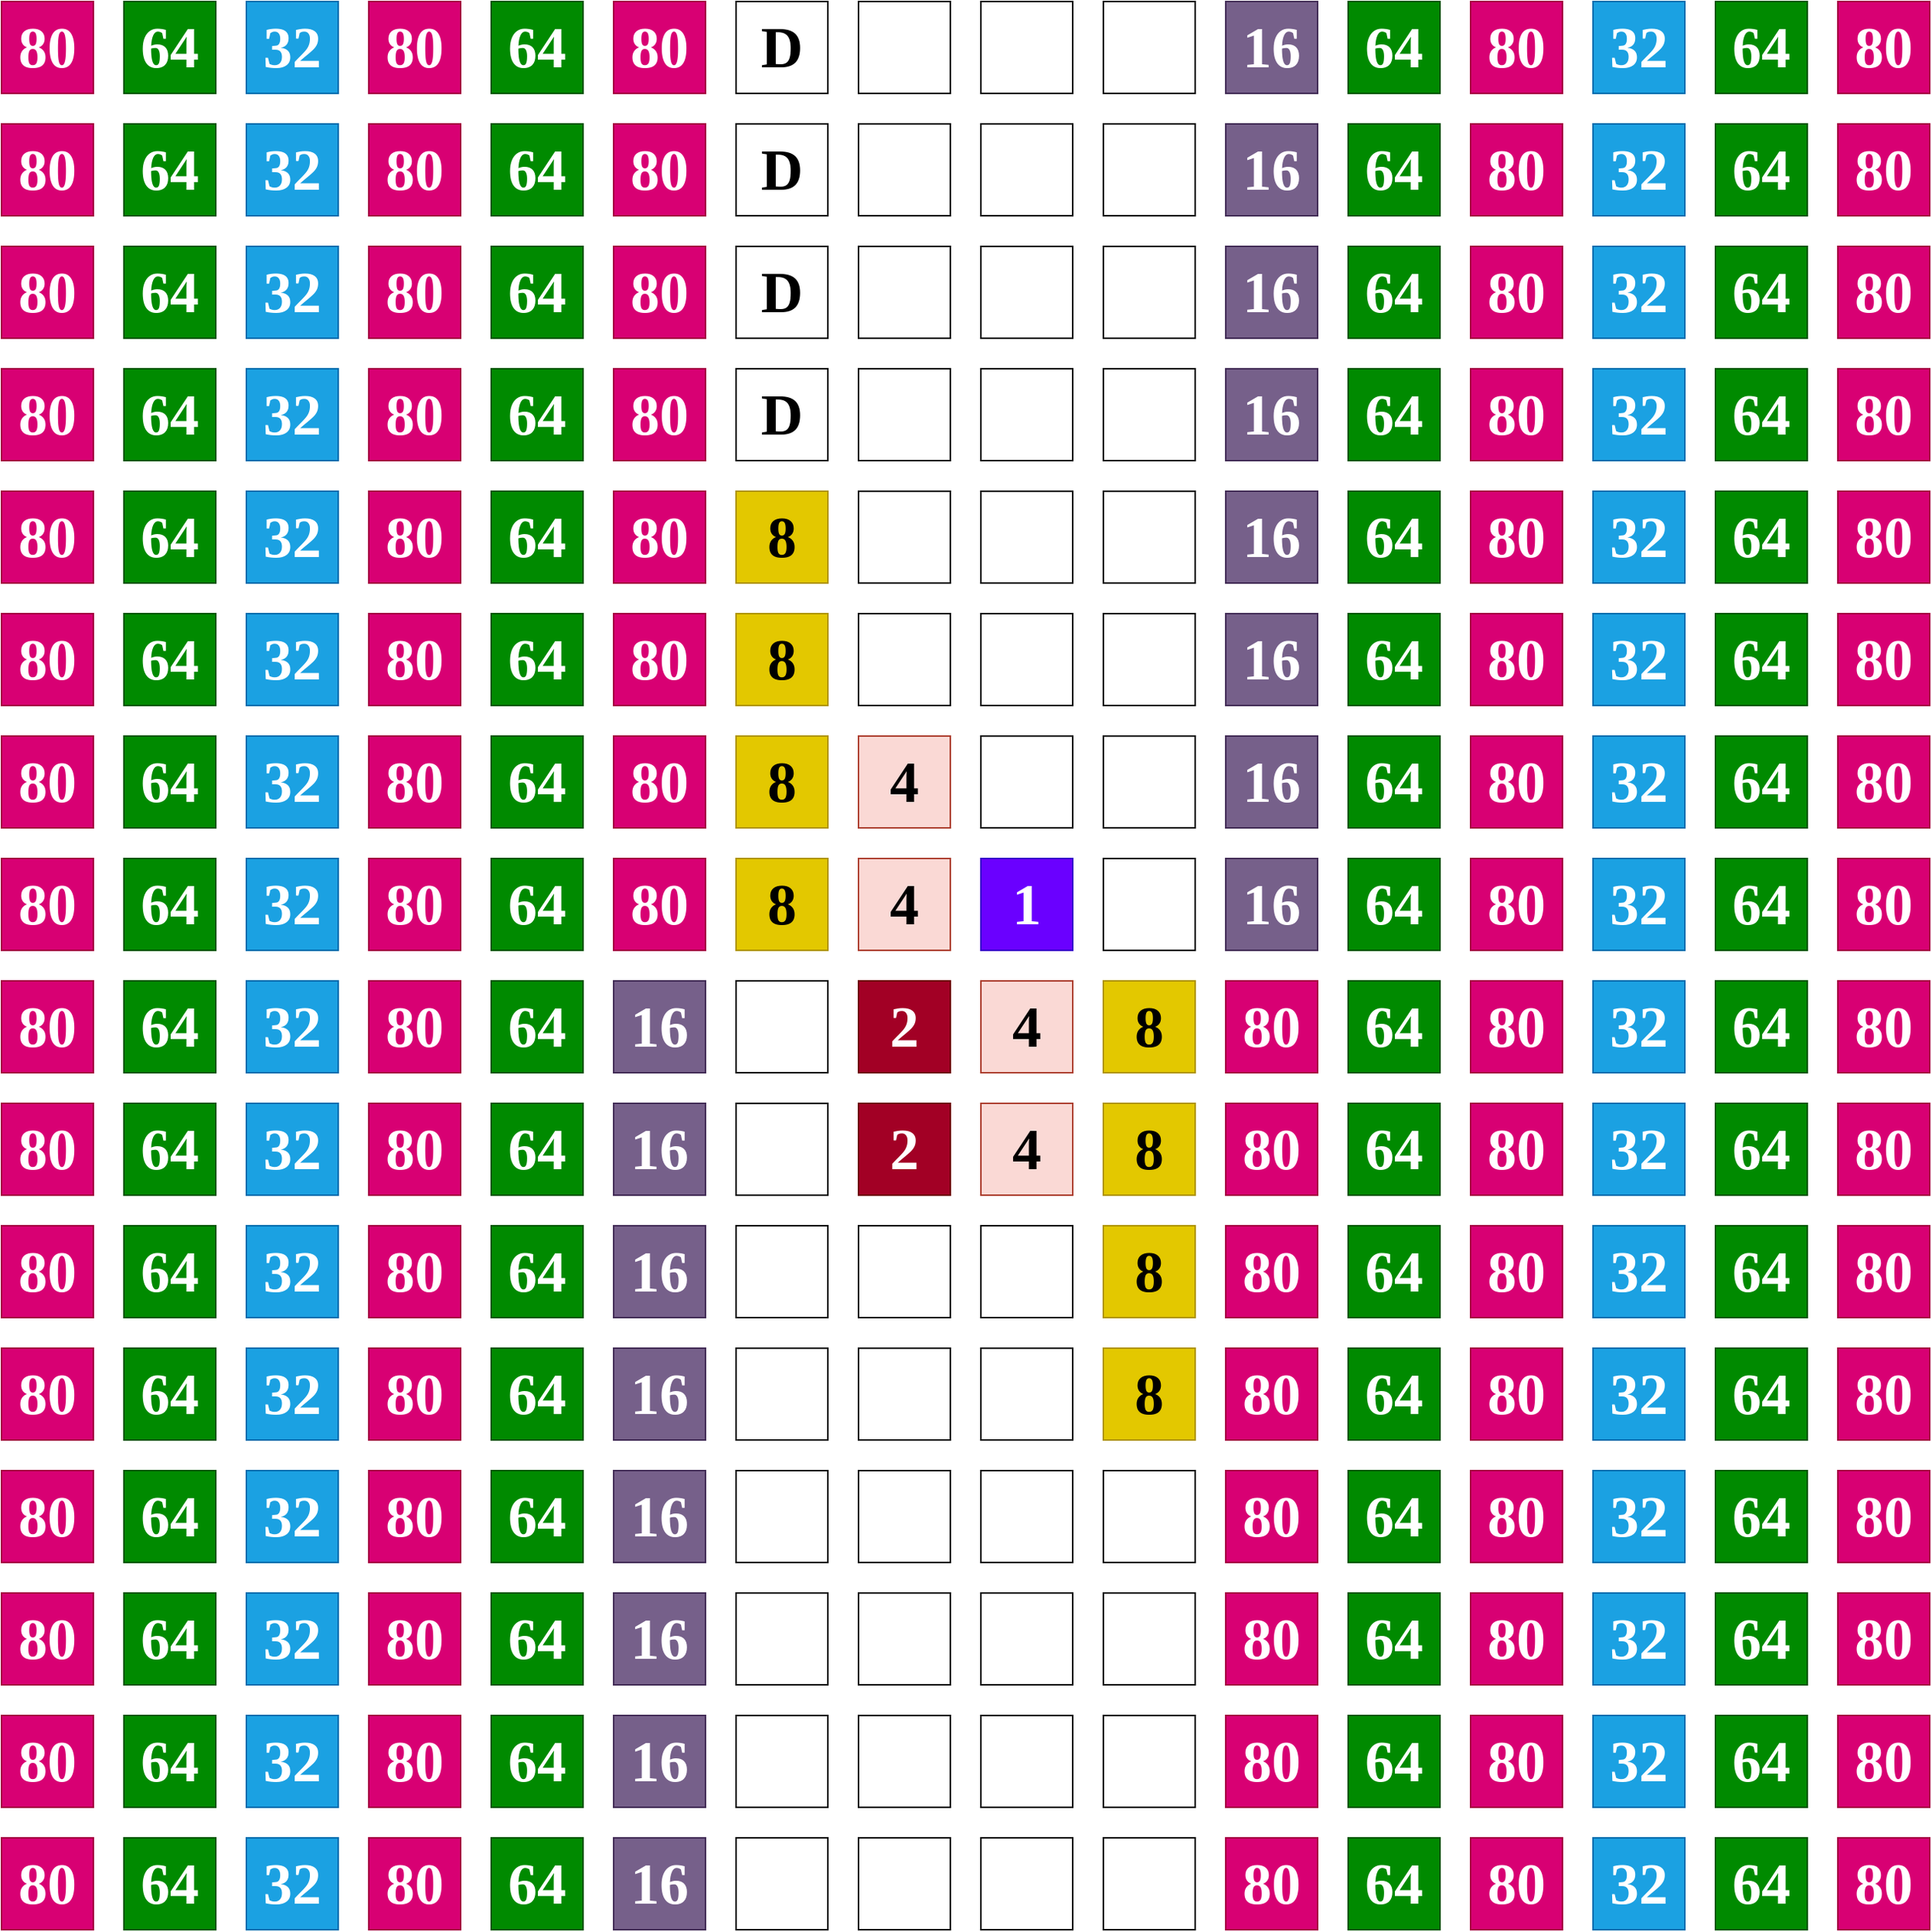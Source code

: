 <mxfile version="24.6.5" type="github">
  <diagram name="第 1 页" id="3GSGj_KKg01hGDY_VxlJ">
    <mxGraphModel dx="1300" dy="666" grid="1" gridSize="10" guides="1" tooltips="1" connect="1" arrows="1" fold="1" page="1" pageScale="1" pageWidth="3300" pageHeight="4681" math="0" shadow="0">
      <root>
        <mxCell id="0" />
        <mxCell id="1" parent="0" />
        <mxCell id="qAUVE7Lk4YO_ltgLA-FC-1" value="" style="whiteSpace=wrap;html=1;aspect=fixed;fillColor=#d80073;strokeColor=#A50040;fontColor=#ffffff;" vertex="1" parent="1">
          <mxGeometry x="360" y="160" width="60" height="60" as="geometry" />
        </mxCell>
        <mxCell id="qAUVE7Lk4YO_ltgLA-FC-2" value="" style="whiteSpace=wrap;html=1;aspect=fixed;fillColor=#008a00;fontColor=#ffffff;strokeColor=#005700;" vertex="1" parent="1">
          <mxGeometry x="440" y="160" width="60" height="60" as="geometry" />
        </mxCell>
        <mxCell id="qAUVE7Lk4YO_ltgLA-FC-3" value="32" style="whiteSpace=wrap;html=1;aspect=fixed;fillColor=#1ba1e2;fontColor=#ffffff;strokeColor=#006EAF;fontFamily=Times New Roman;fontSize=38;fontStyle=1" vertex="1" parent="1">
          <mxGeometry x="520" y="160" width="60" height="60" as="geometry" />
        </mxCell>
        <mxCell id="qAUVE7Lk4YO_ltgLA-FC-4" value="" style="whiteSpace=wrap;html=1;aspect=fixed;fillColor=#d80073;fontColor=#ffffff;strokeColor=#A50040;" vertex="1" parent="1">
          <mxGeometry x="600" y="160" width="60" height="60" as="geometry" />
        </mxCell>
        <mxCell id="qAUVE7Lk4YO_ltgLA-FC-5" value="" style="whiteSpace=wrap;html=1;aspect=fixed;fillColor=#008a00;fontColor=#ffffff;strokeColor=#005700;" vertex="1" parent="1">
          <mxGeometry x="680" y="160" width="60" height="60" as="geometry" />
        </mxCell>
        <mxCell id="qAUVE7Lk4YO_ltgLA-FC-6" value="80" style="whiteSpace=wrap;html=1;aspect=fixed;fillColor=#d80073;fontColor=#ffffff;strokeColor=#A50040;fontFamily=Times New Roman;fontSize=38;fontStyle=1" vertex="1" parent="1">
          <mxGeometry x="760" y="160" width="60" height="60" as="geometry" />
        </mxCell>
        <mxCell id="qAUVE7Lk4YO_ltgLA-FC-7" value="" style="whiteSpace=wrap;html=1;aspect=fixed;" vertex="1" parent="1">
          <mxGeometry x="840" y="160" width="60" height="60" as="geometry" />
        </mxCell>
        <mxCell id="qAUVE7Lk4YO_ltgLA-FC-8" value="" style="whiteSpace=wrap;html=1;aspect=fixed;" vertex="1" parent="1">
          <mxGeometry x="920" y="160" width="60" height="60" as="geometry" />
        </mxCell>
        <mxCell id="qAUVE7Lk4YO_ltgLA-FC-9" value="" style="whiteSpace=wrap;html=1;aspect=fixed;" vertex="1" parent="1">
          <mxGeometry x="1000" y="160" width="60" height="60" as="geometry" />
        </mxCell>
        <mxCell id="qAUVE7Lk4YO_ltgLA-FC-10" value="" style="whiteSpace=wrap;html=1;aspect=fixed;" vertex="1" parent="1">
          <mxGeometry x="1080" y="160" width="60" height="60" as="geometry" />
        </mxCell>
        <mxCell id="qAUVE7Lk4YO_ltgLA-FC-11" value="" style="whiteSpace=wrap;html=1;aspect=fixed;fillColor=#76608a;fontColor=#ffffff;strokeColor=#432D57;" vertex="1" parent="1">
          <mxGeometry x="1160" y="160" width="60" height="60" as="geometry" />
        </mxCell>
        <mxCell id="qAUVE7Lk4YO_ltgLA-FC-12" value="" style="whiteSpace=wrap;html=1;aspect=fixed;fillColor=#008a00;fontColor=#ffffff;strokeColor=#005700;" vertex="1" parent="1">
          <mxGeometry x="1240" y="160" width="60" height="60" as="geometry" />
        </mxCell>
        <mxCell id="qAUVE7Lk4YO_ltgLA-FC-13" value="" style="whiteSpace=wrap;html=1;aspect=fixed;fillColor=#d80073;fontColor=#ffffff;strokeColor=#A50040;" vertex="1" parent="1">
          <mxGeometry x="1320" y="160" width="60" height="60" as="geometry" />
        </mxCell>
        <mxCell id="qAUVE7Lk4YO_ltgLA-FC-14" value="" style="whiteSpace=wrap;html=1;aspect=fixed;fillColor=#1ba1e2;fontColor=#ffffff;strokeColor=#006EAF;" vertex="1" parent="1">
          <mxGeometry x="1400" y="160" width="60" height="60" as="geometry" />
        </mxCell>
        <mxCell id="qAUVE7Lk4YO_ltgLA-FC-15" value="64" style="whiteSpace=wrap;html=1;aspect=fixed;fillColor=#008a00;fontColor=#ffffff;strokeColor=#005700;fontSize=38;fontStyle=1;fontFamily=Times New Roman;" vertex="1" parent="1">
          <mxGeometry x="1480" y="160" width="60" height="60" as="geometry" />
        </mxCell>
        <mxCell id="qAUVE7Lk4YO_ltgLA-FC-16" value="" style="whiteSpace=wrap;html=1;aspect=fixed;fillColor=#d80073;fontColor=#ffffff;strokeColor=#A50040;" vertex="1" parent="1">
          <mxGeometry x="1560" y="160" width="60" height="60" as="geometry" />
        </mxCell>
        <mxCell id="qAUVE7Lk4YO_ltgLA-FC-17" value="" style="whiteSpace=wrap;html=1;aspect=fixed;fillColor=#d80073;strokeColor=#A50040;fontColor=#ffffff;" vertex="1" parent="1">
          <mxGeometry x="360" y="240" width="60" height="60" as="geometry" />
        </mxCell>
        <mxCell id="qAUVE7Lk4YO_ltgLA-FC-18" value="" style="whiteSpace=wrap;html=1;aspect=fixed;fillColor=#008a00;fontColor=#ffffff;strokeColor=#005700;" vertex="1" parent="1">
          <mxGeometry x="440" y="240" width="60" height="60" as="geometry" />
        </mxCell>
        <mxCell id="qAUVE7Lk4YO_ltgLA-FC-19" value="" style="whiteSpace=wrap;html=1;aspect=fixed;fillColor=#1ba1e2;fontColor=#ffffff;strokeColor=#006EAF;" vertex="1" parent="1">
          <mxGeometry x="520" y="240" width="60" height="60" as="geometry" />
        </mxCell>
        <mxCell id="qAUVE7Lk4YO_ltgLA-FC-20" value="" style="whiteSpace=wrap;html=1;aspect=fixed;fillColor=#d80073;fontColor=#ffffff;strokeColor=#A50040;" vertex="1" parent="1">
          <mxGeometry x="600" y="240" width="60" height="60" as="geometry" />
        </mxCell>
        <mxCell id="qAUVE7Lk4YO_ltgLA-FC-21" value="" style="whiteSpace=wrap;html=1;aspect=fixed;fillColor=#008a00;fontColor=#ffffff;strokeColor=#005700;" vertex="1" parent="1">
          <mxGeometry x="680" y="240" width="60" height="60" as="geometry" />
        </mxCell>
        <mxCell id="qAUVE7Lk4YO_ltgLA-FC-22" value="" style="whiteSpace=wrap;html=1;aspect=fixed;fillColor=#d80073;fontColor=#ffffff;strokeColor=#A50040;" vertex="1" parent="1">
          <mxGeometry x="760" y="240" width="60" height="60" as="geometry" />
        </mxCell>
        <mxCell id="qAUVE7Lk4YO_ltgLA-FC-23" value="" style="whiteSpace=wrap;html=1;aspect=fixed;" vertex="1" parent="1">
          <mxGeometry x="840" y="240" width="60" height="60" as="geometry" />
        </mxCell>
        <mxCell id="qAUVE7Lk4YO_ltgLA-FC-24" value="" style="whiteSpace=wrap;html=1;aspect=fixed;" vertex="1" parent="1">
          <mxGeometry x="920" y="240" width="60" height="60" as="geometry" />
        </mxCell>
        <mxCell id="qAUVE7Lk4YO_ltgLA-FC-25" value="" style="whiteSpace=wrap;html=1;aspect=fixed;" vertex="1" parent="1">
          <mxGeometry x="1000" y="240" width="60" height="60" as="geometry" />
        </mxCell>
        <mxCell id="qAUVE7Lk4YO_ltgLA-FC-26" value="" style="whiteSpace=wrap;html=1;aspect=fixed;" vertex="1" parent="1">
          <mxGeometry x="1080" y="240" width="60" height="60" as="geometry" />
        </mxCell>
        <mxCell id="qAUVE7Lk4YO_ltgLA-FC-27" value="" style="whiteSpace=wrap;html=1;aspect=fixed;fillColor=#76608a;fontColor=#ffffff;strokeColor=#432D57;" vertex="1" parent="1">
          <mxGeometry x="1160" y="240" width="60" height="60" as="geometry" />
        </mxCell>
        <mxCell id="qAUVE7Lk4YO_ltgLA-FC-28" value="" style="whiteSpace=wrap;html=1;aspect=fixed;fillColor=#008a00;fontColor=#ffffff;strokeColor=#005700;" vertex="1" parent="1">
          <mxGeometry x="1240" y="240" width="60" height="60" as="geometry" />
        </mxCell>
        <mxCell id="qAUVE7Lk4YO_ltgLA-FC-29" value="" style="whiteSpace=wrap;html=1;aspect=fixed;fillColor=#d80073;fontColor=#ffffff;strokeColor=#A50040;" vertex="1" parent="1">
          <mxGeometry x="1320" y="240" width="60" height="60" as="geometry" />
        </mxCell>
        <mxCell id="qAUVE7Lk4YO_ltgLA-FC-30" value="" style="whiteSpace=wrap;html=1;aspect=fixed;fillColor=#1ba1e2;fontColor=#ffffff;strokeColor=#006EAF;" vertex="1" parent="1">
          <mxGeometry x="1400" y="240" width="60" height="60" as="geometry" />
        </mxCell>
        <mxCell id="qAUVE7Lk4YO_ltgLA-FC-31" value="" style="whiteSpace=wrap;html=1;aspect=fixed;fillColor=#008a00;fontColor=#ffffff;strokeColor=#005700;" vertex="1" parent="1">
          <mxGeometry x="1480" y="240" width="60" height="60" as="geometry" />
        </mxCell>
        <mxCell id="qAUVE7Lk4YO_ltgLA-FC-32" value="" style="whiteSpace=wrap;html=1;aspect=fixed;fillColor=#d80073;fontColor=#ffffff;strokeColor=#A50040;" vertex="1" parent="1">
          <mxGeometry x="1560" y="240" width="60" height="60" as="geometry" />
        </mxCell>
        <mxCell id="qAUVE7Lk4YO_ltgLA-FC-33" value="" style="whiteSpace=wrap;html=1;aspect=fixed;fillColor=#d80073;strokeColor=#A50040;fontColor=#ffffff;" vertex="1" parent="1">
          <mxGeometry x="360" y="320" width="60" height="60" as="geometry" />
        </mxCell>
        <mxCell id="qAUVE7Lk4YO_ltgLA-FC-34" value="" style="whiteSpace=wrap;html=1;aspect=fixed;fillColor=#008a00;fontColor=#ffffff;strokeColor=#005700;" vertex="1" parent="1">
          <mxGeometry x="440" y="320" width="60" height="60" as="geometry" />
        </mxCell>
        <mxCell id="qAUVE7Lk4YO_ltgLA-FC-35" value="" style="whiteSpace=wrap;html=1;aspect=fixed;fillColor=#1ba1e2;fontColor=#ffffff;strokeColor=#006EAF;" vertex="1" parent="1">
          <mxGeometry x="520" y="320" width="60" height="60" as="geometry" />
        </mxCell>
        <mxCell id="qAUVE7Lk4YO_ltgLA-FC-36" value="" style="whiteSpace=wrap;html=1;aspect=fixed;fillColor=#d80073;fontColor=#ffffff;strokeColor=#A50040;" vertex="1" parent="1">
          <mxGeometry x="600" y="320" width="60" height="60" as="geometry" />
        </mxCell>
        <mxCell id="qAUVE7Lk4YO_ltgLA-FC-37" value="" style="whiteSpace=wrap;html=1;aspect=fixed;fillColor=#008a00;fontColor=#ffffff;strokeColor=#005700;" vertex="1" parent="1">
          <mxGeometry x="680" y="320" width="60" height="60" as="geometry" />
        </mxCell>
        <mxCell id="qAUVE7Lk4YO_ltgLA-FC-38" value="" style="whiteSpace=wrap;html=1;aspect=fixed;fillColor=#d80073;fontColor=#ffffff;strokeColor=#A50040;" vertex="1" parent="1">
          <mxGeometry x="760" y="320" width="60" height="60" as="geometry" />
        </mxCell>
        <mxCell id="qAUVE7Lk4YO_ltgLA-FC-39" value="" style="whiteSpace=wrap;html=1;aspect=fixed;" vertex="1" parent="1">
          <mxGeometry x="840" y="320" width="60" height="60" as="geometry" />
        </mxCell>
        <mxCell id="qAUVE7Lk4YO_ltgLA-FC-40" value="" style="whiteSpace=wrap;html=1;aspect=fixed;" vertex="1" parent="1">
          <mxGeometry x="920" y="320" width="60" height="60" as="geometry" />
        </mxCell>
        <mxCell id="qAUVE7Lk4YO_ltgLA-FC-41" value="" style="whiteSpace=wrap;html=1;aspect=fixed;" vertex="1" parent="1">
          <mxGeometry x="1000" y="320" width="60" height="60" as="geometry" />
        </mxCell>
        <mxCell id="qAUVE7Lk4YO_ltgLA-FC-42" value="" style="whiteSpace=wrap;html=1;aspect=fixed;" vertex="1" parent="1">
          <mxGeometry x="1080" y="320" width="60" height="60" as="geometry" />
        </mxCell>
        <mxCell id="qAUVE7Lk4YO_ltgLA-FC-43" value="" style="whiteSpace=wrap;html=1;aspect=fixed;fillColor=#76608a;fontColor=#ffffff;strokeColor=#432D57;" vertex="1" parent="1">
          <mxGeometry x="1160" y="320" width="60" height="60" as="geometry" />
        </mxCell>
        <mxCell id="qAUVE7Lk4YO_ltgLA-FC-44" value="" style="whiteSpace=wrap;html=1;aspect=fixed;fillColor=#008a00;fontColor=#ffffff;strokeColor=#005700;" vertex="1" parent="1">
          <mxGeometry x="1240" y="320" width="60" height="60" as="geometry" />
        </mxCell>
        <mxCell id="qAUVE7Lk4YO_ltgLA-FC-45" value="" style="whiteSpace=wrap;html=1;aspect=fixed;fillColor=#d80073;fontColor=#ffffff;strokeColor=#A50040;" vertex="1" parent="1">
          <mxGeometry x="1320" y="320" width="60" height="60" as="geometry" />
        </mxCell>
        <mxCell id="qAUVE7Lk4YO_ltgLA-FC-46" value="" style="whiteSpace=wrap;html=1;aspect=fixed;fillColor=#1ba1e2;fontColor=#ffffff;strokeColor=#006EAF;" vertex="1" parent="1">
          <mxGeometry x="1400" y="320" width="60" height="60" as="geometry" />
        </mxCell>
        <mxCell id="qAUVE7Lk4YO_ltgLA-FC-47" value="" style="whiteSpace=wrap;html=1;aspect=fixed;fillColor=#008a00;fontColor=#ffffff;strokeColor=#005700;" vertex="1" parent="1">
          <mxGeometry x="1480" y="320" width="60" height="60" as="geometry" />
        </mxCell>
        <mxCell id="qAUVE7Lk4YO_ltgLA-FC-48" value="" style="whiteSpace=wrap;html=1;aspect=fixed;fillColor=#d80073;fontColor=#ffffff;strokeColor=#A50040;" vertex="1" parent="1">
          <mxGeometry x="1560" y="320" width="60" height="60" as="geometry" />
        </mxCell>
        <mxCell id="qAUVE7Lk4YO_ltgLA-FC-49" value="" style="whiteSpace=wrap;html=1;aspect=fixed;fillColor=#d80073;strokeColor=#A50040;fontColor=#ffffff;" vertex="1" parent="1">
          <mxGeometry x="360" y="400" width="60" height="60" as="geometry" />
        </mxCell>
        <mxCell id="qAUVE7Lk4YO_ltgLA-FC-50" value="" style="whiteSpace=wrap;html=1;aspect=fixed;fillColor=#008a00;fontColor=#ffffff;strokeColor=#005700;" vertex="1" parent="1">
          <mxGeometry x="440" y="400" width="60" height="60" as="geometry" />
        </mxCell>
        <mxCell id="qAUVE7Lk4YO_ltgLA-FC-51" value="" style="whiteSpace=wrap;html=1;aspect=fixed;fillColor=#1ba1e2;fontColor=#ffffff;strokeColor=#006EAF;" vertex="1" parent="1">
          <mxGeometry x="520" y="400" width="60" height="60" as="geometry" />
        </mxCell>
        <mxCell id="qAUVE7Lk4YO_ltgLA-FC-52" value="" style="whiteSpace=wrap;html=1;aspect=fixed;fillColor=#d80073;fontColor=#ffffff;strokeColor=#A50040;" vertex="1" parent="1">
          <mxGeometry x="600" y="400" width="60" height="60" as="geometry" />
        </mxCell>
        <mxCell id="qAUVE7Lk4YO_ltgLA-FC-53" value="" style="whiteSpace=wrap;html=1;aspect=fixed;fillColor=#008a00;fontColor=#ffffff;strokeColor=#005700;" vertex="1" parent="1">
          <mxGeometry x="680" y="400" width="60" height="60" as="geometry" />
        </mxCell>
        <mxCell id="qAUVE7Lk4YO_ltgLA-FC-54" value="" style="whiteSpace=wrap;html=1;aspect=fixed;fillColor=#d80073;fontColor=#ffffff;strokeColor=#A50040;" vertex="1" parent="1">
          <mxGeometry x="760" y="400" width="60" height="60" as="geometry" />
        </mxCell>
        <mxCell id="qAUVE7Lk4YO_ltgLA-FC-55" value="D" style="whiteSpace=wrap;html=1;aspect=fixed;fontFamily=Times New Roman;fontSize=38;fontStyle=1" vertex="1" parent="1">
          <mxGeometry x="840" y="400" width="60" height="60" as="geometry" />
        </mxCell>
        <mxCell id="qAUVE7Lk4YO_ltgLA-FC-56" value="" style="whiteSpace=wrap;html=1;aspect=fixed;" vertex="1" parent="1">
          <mxGeometry x="920" y="400" width="60" height="60" as="geometry" />
        </mxCell>
        <mxCell id="qAUVE7Lk4YO_ltgLA-FC-57" value="" style="whiteSpace=wrap;html=1;aspect=fixed;" vertex="1" parent="1">
          <mxGeometry x="1000" y="400" width="60" height="60" as="geometry" />
        </mxCell>
        <mxCell id="qAUVE7Lk4YO_ltgLA-FC-58" value="" style="whiteSpace=wrap;html=1;aspect=fixed;" vertex="1" parent="1">
          <mxGeometry x="1080" y="400" width="60" height="60" as="geometry" />
        </mxCell>
        <mxCell id="qAUVE7Lk4YO_ltgLA-FC-59" value="" style="whiteSpace=wrap;html=1;aspect=fixed;fillColor=#76608a;fontColor=#ffffff;strokeColor=#432D57;" vertex="1" parent="1">
          <mxGeometry x="1160" y="400" width="60" height="60" as="geometry" />
        </mxCell>
        <mxCell id="qAUVE7Lk4YO_ltgLA-FC-60" value="" style="whiteSpace=wrap;html=1;aspect=fixed;fillColor=#008a00;fontColor=#ffffff;strokeColor=#005700;" vertex="1" parent="1">
          <mxGeometry x="1240" y="400" width="60" height="60" as="geometry" />
        </mxCell>
        <mxCell id="qAUVE7Lk4YO_ltgLA-FC-61" value="" style="whiteSpace=wrap;html=1;aspect=fixed;fillColor=#d80073;fontColor=#ffffff;strokeColor=#A50040;" vertex="1" parent="1">
          <mxGeometry x="1320" y="400" width="60" height="60" as="geometry" />
        </mxCell>
        <mxCell id="qAUVE7Lk4YO_ltgLA-FC-62" value="" style="whiteSpace=wrap;html=1;aspect=fixed;fillColor=#1ba1e2;fontColor=#ffffff;strokeColor=#006EAF;" vertex="1" parent="1">
          <mxGeometry x="1400" y="400" width="60" height="60" as="geometry" />
        </mxCell>
        <mxCell id="qAUVE7Lk4YO_ltgLA-FC-63" value="" style="whiteSpace=wrap;html=1;aspect=fixed;fillColor=#008a00;fontColor=#ffffff;strokeColor=#005700;" vertex="1" parent="1">
          <mxGeometry x="1480" y="400" width="60" height="60" as="geometry" />
        </mxCell>
        <mxCell id="qAUVE7Lk4YO_ltgLA-FC-64" value="" style="whiteSpace=wrap;html=1;aspect=fixed;fillColor=#d80073;fontColor=#ffffff;strokeColor=#A50040;" vertex="1" parent="1">
          <mxGeometry x="1560" y="400" width="60" height="60" as="geometry" />
        </mxCell>
        <mxCell id="qAUVE7Lk4YO_ltgLA-FC-65" value="" style="whiteSpace=wrap;html=1;aspect=fixed;fillColor=#d80073;strokeColor=#A50040;fontColor=#ffffff;" vertex="1" parent="1">
          <mxGeometry x="360" y="480" width="60" height="60" as="geometry" />
        </mxCell>
        <mxCell id="qAUVE7Lk4YO_ltgLA-FC-66" value="" style="whiteSpace=wrap;html=1;aspect=fixed;fillColor=#008a00;fontColor=#ffffff;strokeColor=#005700;" vertex="1" parent="1">
          <mxGeometry x="440" y="480" width="60" height="60" as="geometry" />
        </mxCell>
        <mxCell id="qAUVE7Lk4YO_ltgLA-FC-67" value="" style="whiteSpace=wrap;html=1;aspect=fixed;fillColor=#1ba1e2;fontColor=#ffffff;strokeColor=#006EAF;" vertex="1" parent="1">
          <mxGeometry x="520" y="480" width="60" height="60" as="geometry" />
        </mxCell>
        <mxCell id="qAUVE7Lk4YO_ltgLA-FC-68" value="" style="whiteSpace=wrap;html=1;aspect=fixed;fillColor=#d80073;fontColor=#ffffff;strokeColor=#A50040;" vertex="1" parent="1">
          <mxGeometry x="600" y="480" width="60" height="60" as="geometry" />
        </mxCell>
        <mxCell id="qAUVE7Lk4YO_ltgLA-FC-69" value="" style="whiteSpace=wrap;html=1;aspect=fixed;fillColor=#008a00;fontColor=#ffffff;strokeColor=#005700;" vertex="1" parent="1">
          <mxGeometry x="680" y="480" width="60" height="60" as="geometry" />
        </mxCell>
        <mxCell id="qAUVE7Lk4YO_ltgLA-FC-70" value="" style="whiteSpace=wrap;html=1;aspect=fixed;fillColor=#d80073;fontColor=#ffffff;strokeColor=#A50040;" vertex="1" parent="1">
          <mxGeometry x="760" y="480" width="60" height="60" as="geometry" />
        </mxCell>
        <mxCell id="qAUVE7Lk4YO_ltgLA-FC-71" value="8" style="whiteSpace=wrap;html=1;aspect=fixed;fillColor=#e3c800;fontColor=#000000;strokeColor=#B09500;fontFamily=Times New Roman;fontSize=38;fontStyle=1" vertex="1" parent="1">
          <mxGeometry x="840" y="480" width="60" height="60" as="geometry" />
        </mxCell>
        <mxCell id="qAUVE7Lk4YO_ltgLA-FC-72" value="" style="whiteSpace=wrap;html=1;aspect=fixed;" vertex="1" parent="1">
          <mxGeometry x="920" y="480" width="60" height="60" as="geometry" />
        </mxCell>
        <mxCell id="qAUVE7Lk4YO_ltgLA-FC-73" value="" style="whiteSpace=wrap;html=1;aspect=fixed;" vertex="1" parent="1">
          <mxGeometry x="1000" y="480" width="60" height="60" as="geometry" />
        </mxCell>
        <mxCell id="qAUVE7Lk4YO_ltgLA-FC-74" value="" style="whiteSpace=wrap;html=1;aspect=fixed;" vertex="1" parent="1">
          <mxGeometry x="1080" y="480" width="60" height="60" as="geometry" />
        </mxCell>
        <mxCell id="qAUVE7Lk4YO_ltgLA-FC-75" value="" style="whiteSpace=wrap;html=1;aspect=fixed;fillColor=#76608a;fontColor=#ffffff;strokeColor=#432D57;" vertex="1" parent="1">
          <mxGeometry x="1160" y="480" width="60" height="60" as="geometry" />
        </mxCell>
        <mxCell id="qAUVE7Lk4YO_ltgLA-FC-76" value="" style="whiteSpace=wrap;html=1;aspect=fixed;fillColor=#008a00;fontColor=#ffffff;strokeColor=#005700;" vertex="1" parent="1">
          <mxGeometry x="1240" y="480" width="60" height="60" as="geometry" />
        </mxCell>
        <mxCell id="qAUVE7Lk4YO_ltgLA-FC-77" value="" style="whiteSpace=wrap;html=1;aspect=fixed;fillColor=#d80073;fontColor=#ffffff;strokeColor=#A50040;" vertex="1" parent="1">
          <mxGeometry x="1320" y="480" width="60" height="60" as="geometry" />
        </mxCell>
        <mxCell id="qAUVE7Lk4YO_ltgLA-FC-78" value="" style="whiteSpace=wrap;html=1;aspect=fixed;fillColor=#1ba1e2;fontColor=#ffffff;strokeColor=#006EAF;" vertex="1" parent="1">
          <mxGeometry x="1400" y="480" width="60" height="60" as="geometry" />
        </mxCell>
        <mxCell id="qAUVE7Lk4YO_ltgLA-FC-79" value="" style="whiteSpace=wrap;html=1;aspect=fixed;fillColor=#008a00;fontColor=#ffffff;strokeColor=#005700;" vertex="1" parent="1">
          <mxGeometry x="1480" y="480" width="60" height="60" as="geometry" />
        </mxCell>
        <mxCell id="qAUVE7Lk4YO_ltgLA-FC-80" value="" style="whiteSpace=wrap;html=1;aspect=fixed;fillColor=#d80073;fontColor=#ffffff;strokeColor=#A50040;" vertex="1" parent="1">
          <mxGeometry x="1560" y="480" width="60" height="60" as="geometry" />
        </mxCell>
        <mxCell id="qAUVE7Lk4YO_ltgLA-FC-81" value="" style="whiteSpace=wrap;html=1;aspect=fixed;fillColor=#d80073;strokeColor=#A50040;fontColor=#ffffff;" vertex="1" parent="1">
          <mxGeometry x="360" y="560" width="60" height="60" as="geometry" />
        </mxCell>
        <mxCell id="qAUVE7Lk4YO_ltgLA-FC-82" value="" style="whiteSpace=wrap;html=1;aspect=fixed;fillColor=#008a00;fontColor=#ffffff;strokeColor=#005700;" vertex="1" parent="1">
          <mxGeometry x="440" y="560" width="60" height="60" as="geometry" />
        </mxCell>
        <mxCell id="qAUVE7Lk4YO_ltgLA-FC-83" value="" style="whiteSpace=wrap;html=1;aspect=fixed;fillColor=#1ba1e2;fontColor=#ffffff;strokeColor=#006EAF;" vertex="1" parent="1">
          <mxGeometry x="520" y="560" width="60" height="60" as="geometry" />
        </mxCell>
        <mxCell id="qAUVE7Lk4YO_ltgLA-FC-84" value="" style="whiteSpace=wrap;html=1;aspect=fixed;fillColor=#d80073;fontColor=#ffffff;strokeColor=#A50040;" vertex="1" parent="1">
          <mxGeometry x="600" y="560" width="60" height="60" as="geometry" />
        </mxCell>
        <mxCell id="qAUVE7Lk4YO_ltgLA-FC-85" value="" style="whiteSpace=wrap;html=1;aspect=fixed;fillColor=#008a00;fontColor=#ffffff;strokeColor=#005700;" vertex="1" parent="1">
          <mxGeometry x="680" y="560" width="60" height="60" as="geometry" />
        </mxCell>
        <mxCell id="qAUVE7Lk4YO_ltgLA-FC-86" value="" style="whiteSpace=wrap;html=1;aspect=fixed;fillColor=#d80073;fontColor=#ffffff;strokeColor=#A50040;" vertex="1" parent="1">
          <mxGeometry x="760" y="560" width="60" height="60" as="geometry" />
        </mxCell>
        <mxCell id="qAUVE7Lk4YO_ltgLA-FC-87" value="" style="whiteSpace=wrap;html=1;aspect=fixed;fillColor=#e3c800;fontColor=#000000;strokeColor=#B09500;" vertex="1" parent="1">
          <mxGeometry x="840" y="560" width="60" height="60" as="geometry" />
        </mxCell>
        <mxCell id="qAUVE7Lk4YO_ltgLA-FC-88" value="" style="whiteSpace=wrap;html=1;aspect=fixed;" vertex="1" parent="1">
          <mxGeometry x="920" y="560" width="60" height="60" as="geometry" />
        </mxCell>
        <mxCell id="qAUVE7Lk4YO_ltgLA-FC-89" value="" style="whiteSpace=wrap;html=1;aspect=fixed;" vertex="1" parent="1">
          <mxGeometry x="1000" y="560" width="60" height="60" as="geometry" />
        </mxCell>
        <mxCell id="qAUVE7Lk4YO_ltgLA-FC-90" value="" style="whiteSpace=wrap;html=1;aspect=fixed;" vertex="1" parent="1">
          <mxGeometry x="1080" y="560" width="60" height="60" as="geometry" />
        </mxCell>
        <mxCell id="qAUVE7Lk4YO_ltgLA-FC-91" value="" style="whiteSpace=wrap;html=1;aspect=fixed;fillColor=#76608a;fontColor=#ffffff;strokeColor=#432D57;" vertex="1" parent="1">
          <mxGeometry x="1160" y="560" width="60" height="60" as="geometry" />
        </mxCell>
        <mxCell id="qAUVE7Lk4YO_ltgLA-FC-92" value="" style="whiteSpace=wrap;html=1;aspect=fixed;fillColor=#008a00;fontColor=#ffffff;strokeColor=#005700;" vertex="1" parent="1">
          <mxGeometry x="1240" y="560" width="60" height="60" as="geometry" />
        </mxCell>
        <mxCell id="qAUVE7Lk4YO_ltgLA-FC-93" value="" style="whiteSpace=wrap;html=1;aspect=fixed;fillColor=#d80073;fontColor=#ffffff;strokeColor=#A50040;" vertex="1" parent="1">
          <mxGeometry x="1320" y="560" width="60" height="60" as="geometry" />
        </mxCell>
        <mxCell id="qAUVE7Lk4YO_ltgLA-FC-94" value="" style="whiteSpace=wrap;html=1;aspect=fixed;fillColor=#1ba1e2;fontColor=#ffffff;strokeColor=#006EAF;" vertex="1" parent="1">
          <mxGeometry x="1400" y="560" width="60" height="60" as="geometry" />
        </mxCell>
        <mxCell id="qAUVE7Lk4YO_ltgLA-FC-95" value="" style="whiteSpace=wrap;html=1;aspect=fixed;fillColor=#008a00;fontColor=#ffffff;strokeColor=#005700;" vertex="1" parent="1">
          <mxGeometry x="1480" y="560" width="60" height="60" as="geometry" />
        </mxCell>
        <mxCell id="qAUVE7Lk4YO_ltgLA-FC-96" value="" style="whiteSpace=wrap;html=1;aspect=fixed;fillColor=#d80073;fontColor=#ffffff;strokeColor=#A50040;" vertex="1" parent="1">
          <mxGeometry x="1560" y="560" width="60" height="60" as="geometry" />
        </mxCell>
        <mxCell id="qAUVE7Lk4YO_ltgLA-FC-97" value="" style="whiteSpace=wrap;html=1;aspect=fixed;fillColor=#d80073;strokeColor=#A50040;fontColor=#ffffff;" vertex="1" parent="1">
          <mxGeometry x="360" y="640" width="60" height="60" as="geometry" />
        </mxCell>
        <mxCell id="qAUVE7Lk4YO_ltgLA-FC-98" value="" style="whiteSpace=wrap;html=1;aspect=fixed;fillColor=#008a00;fontColor=#ffffff;strokeColor=#005700;" vertex="1" parent="1">
          <mxGeometry x="440" y="640" width="60" height="60" as="geometry" />
        </mxCell>
        <mxCell id="qAUVE7Lk4YO_ltgLA-FC-99" value="" style="whiteSpace=wrap;html=1;aspect=fixed;fillColor=#1ba1e2;fontColor=#ffffff;strokeColor=#006EAF;" vertex="1" parent="1">
          <mxGeometry x="520" y="640" width="60" height="60" as="geometry" />
        </mxCell>
        <mxCell id="qAUVE7Lk4YO_ltgLA-FC-100" value="" style="whiteSpace=wrap;html=1;aspect=fixed;fillColor=#d80073;fontColor=#ffffff;strokeColor=#A50040;" vertex="1" parent="1">
          <mxGeometry x="600" y="640" width="60" height="60" as="geometry" />
        </mxCell>
        <mxCell id="qAUVE7Lk4YO_ltgLA-FC-101" value="" style="whiteSpace=wrap;html=1;aspect=fixed;fillColor=#008a00;fontColor=#ffffff;strokeColor=#005700;" vertex="1" parent="1">
          <mxGeometry x="680" y="640" width="60" height="60" as="geometry" />
        </mxCell>
        <mxCell id="qAUVE7Lk4YO_ltgLA-FC-102" value="" style="whiteSpace=wrap;html=1;aspect=fixed;fillColor=#d80073;fontColor=#ffffff;strokeColor=#A50040;" vertex="1" parent="1">
          <mxGeometry x="760" y="640" width="60" height="60" as="geometry" />
        </mxCell>
        <mxCell id="qAUVE7Lk4YO_ltgLA-FC-103" value="" style="whiteSpace=wrap;html=1;aspect=fixed;fillColor=#e3c800;fontColor=#000000;strokeColor=#B09500;" vertex="1" parent="1">
          <mxGeometry x="840" y="640" width="60" height="60" as="geometry" />
        </mxCell>
        <mxCell id="qAUVE7Lk4YO_ltgLA-FC-104" value="4" style="whiteSpace=wrap;html=1;aspect=fixed;fillColor=#fad9d5;strokeColor=#ae4132;fontFamily=Times New Roman;fontSize=38;fontStyle=1" vertex="1" parent="1">
          <mxGeometry x="920" y="640" width="60" height="60" as="geometry" />
        </mxCell>
        <mxCell id="qAUVE7Lk4YO_ltgLA-FC-105" value="" style="whiteSpace=wrap;html=1;aspect=fixed;" vertex="1" parent="1">
          <mxGeometry x="1000" y="640" width="60" height="60" as="geometry" />
        </mxCell>
        <mxCell id="qAUVE7Lk4YO_ltgLA-FC-106" value="" style="whiteSpace=wrap;html=1;aspect=fixed;" vertex="1" parent="1">
          <mxGeometry x="1080" y="640" width="60" height="60" as="geometry" />
        </mxCell>
        <mxCell id="qAUVE7Lk4YO_ltgLA-FC-107" value="" style="whiteSpace=wrap;html=1;aspect=fixed;fillColor=#76608a;fontColor=#ffffff;strokeColor=#432D57;" vertex="1" parent="1">
          <mxGeometry x="1160" y="640" width="60" height="60" as="geometry" />
        </mxCell>
        <mxCell id="qAUVE7Lk4YO_ltgLA-FC-108" value="" style="whiteSpace=wrap;html=1;aspect=fixed;fillColor=#008a00;fontColor=#ffffff;strokeColor=#005700;" vertex="1" parent="1">
          <mxGeometry x="1240" y="640" width="60" height="60" as="geometry" />
        </mxCell>
        <mxCell id="qAUVE7Lk4YO_ltgLA-FC-109" value="" style="whiteSpace=wrap;html=1;aspect=fixed;fillColor=#d80073;fontColor=#ffffff;strokeColor=#A50040;" vertex="1" parent="1">
          <mxGeometry x="1320" y="640" width="60" height="60" as="geometry" />
        </mxCell>
        <mxCell id="qAUVE7Lk4YO_ltgLA-FC-110" value="" style="whiteSpace=wrap;html=1;aspect=fixed;fillColor=#1ba1e2;fontColor=#ffffff;strokeColor=#006EAF;" vertex="1" parent="1">
          <mxGeometry x="1400" y="640" width="60" height="60" as="geometry" />
        </mxCell>
        <mxCell id="qAUVE7Lk4YO_ltgLA-FC-111" value="" style="whiteSpace=wrap;html=1;aspect=fixed;fillColor=#008a00;fontColor=#ffffff;strokeColor=#005700;" vertex="1" parent="1">
          <mxGeometry x="1480" y="640" width="60" height="60" as="geometry" />
        </mxCell>
        <mxCell id="qAUVE7Lk4YO_ltgLA-FC-112" value="" style="whiteSpace=wrap;html=1;aspect=fixed;fillColor=#d80073;fontColor=#ffffff;strokeColor=#A50040;" vertex="1" parent="1">
          <mxGeometry x="1560" y="640" width="60" height="60" as="geometry" />
        </mxCell>
        <mxCell id="qAUVE7Lk4YO_ltgLA-FC-113" value="" style="whiteSpace=wrap;html=1;aspect=fixed;fillColor=#d80073;strokeColor=#A50040;fontColor=#ffffff;" vertex="1" parent="1">
          <mxGeometry x="360" y="720" width="60" height="60" as="geometry" />
        </mxCell>
        <mxCell id="qAUVE7Lk4YO_ltgLA-FC-114" value="" style="whiteSpace=wrap;html=1;aspect=fixed;fillColor=#008a00;fontColor=#ffffff;strokeColor=#005700;" vertex="1" parent="1">
          <mxGeometry x="440" y="720" width="60" height="60" as="geometry" />
        </mxCell>
        <mxCell id="qAUVE7Lk4YO_ltgLA-FC-115" value="" style="whiteSpace=wrap;html=1;aspect=fixed;fillColor=#1ba1e2;fontColor=#ffffff;strokeColor=#006EAF;" vertex="1" parent="1">
          <mxGeometry x="520" y="720" width="60" height="60" as="geometry" />
        </mxCell>
        <mxCell id="qAUVE7Lk4YO_ltgLA-FC-116" value="" style="whiteSpace=wrap;html=1;aspect=fixed;fillColor=#d80073;fontColor=#ffffff;strokeColor=#A50040;" vertex="1" parent="1">
          <mxGeometry x="600" y="720" width="60" height="60" as="geometry" />
        </mxCell>
        <mxCell id="qAUVE7Lk4YO_ltgLA-FC-117" value="" style="whiteSpace=wrap;html=1;aspect=fixed;fillColor=#008a00;fontColor=#ffffff;strokeColor=#005700;" vertex="1" parent="1">
          <mxGeometry x="680" y="720" width="60" height="60" as="geometry" />
        </mxCell>
        <mxCell id="qAUVE7Lk4YO_ltgLA-FC-118" value="" style="whiteSpace=wrap;html=1;aspect=fixed;fillColor=#d80073;fontColor=#ffffff;strokeColor=#A50040;" vertex="1" parent="1">
          <mxGeometry x="760" y="720" width="60" height="60" as="geometry" />
        </mxCell>
        <mxCell id="qAUVE7Lk4YO_ltgLA-FC-119" value="" style="whiteSpace=wrap;html=1;aspect=fixed;fillColor=#e3c800;fontColor=#000000;strokeColor=#B09500;" vertex="1" parent="1">
          <mxGeometry x="840" y="720" width="60" height="60" as="geometry" />
        </mxCell>
        <mxCell id="qAUVE7Lk4YO_ltgLA-FC-120" value="" style="whiteSpace=wrap;html=1;aspect=fixed;fillColor=#fad9d5;strokeColor=#ae4132;" vertex="1" parent="1">
          <mxGeometry x="920" y="720" width="60" height="60" as="geometry" />
        </mxCell>
        <mxCell id="qAUVE7Lk4YO_ltgLA-FC-121" value="1" style="whiteSpace=wrap;html=1;aspect=fixed;fillColor=#6a00ff;fontColor=#ffffff;strokeColor=#3700CC;fontFamily=Times New Roman;fontSize=38;fontStyle=1" vertex="1" parent="1">
          <mxGeometry x="1000" y="720" width="60" height="60" as="geometry" />
        </mxCell>
        <mxCell id="qAUVE7Lk4YO_ltgLA-FC-122" value="" style="whiteSpace=wrap;html=1;aspect=fixed;" vertex="1" parent="1">
          <mxGeometry x="1080" y="720" width="60" height="60" as="geometry" />
        </mxCell>
        <mxCell id="qAUVE7Lk4YO_ltgLA-FC-123" value="" style="whiteSpace=wrap;html=1;aspect=fixed;fillColor=#76608a;fontColor=#ffffff;strokeColor=#432D57;" vertex="1" parent="1">
          <mxGeometry x="1160" y="720" width="60" height="60" as="geometry" />
        </mxCell>
        <mxCell id="qAUVE7Lk4YO_ltgLA-FC-124" value="" style="whiteSpace=wrap;html=1;aspect=fixed;fillColor=#008a00;fontColor=#ffffff;strokeColor=#005700;" vertex="1" parent="1">
          <mxGeometry x="1240" y="720" width="60" height="60" as="geometry" />
        </mxCell>
        <mxCell id="qAUVE7Lk4YO_ltgLA-FC-125" value="" style="whiteSpace=wrap;html=1;aspect=fixed;fillColor=#d80073;fontColor=#ffffff;strokeColor=#A50040;" vertex="1" parent="1">
          <mxGeometry x="1320" y="720" width="60" height="60" as="geometry" />
        </mxCell>
        <mxCell id="qAUVE7Lk4YO_ltgLA-FC-126" value="" style="whiteSpace=wrap;html=1;aspect=fixed;fillColor=#1ba1e2;fontColor=#ffffff;strokeColor=#006EAF;" vertex="1" parent="1">
          <mxGeometry x="1400" y="720" width="60" height="60" as="geometry" />
        </mxCell>
        <mxCell id="qAUVE7Lk4YO_ltgLA-FC-127" value="" style="whiteSpace=wrap;html=1;aspect=fixed;fillColor=#008a00;fontColor=#ffffff;strokeColor=#005700;" vertex="1" parent="1">
          <mxGeometry x="1480" y="720" width="60" height="60" as="geometry" />
        </mxCell>
        <mxCell id="qAUVE7Lk4YO_ltgLA-FC-128" value="" style="whiteSpace=wrap;html=1;aspect=fixed;fillColor=#d80073;fontColor=#ffffff;strokeColor=#A50040;" vertex="1" parent="1">
          <mxGeometry x="1560" y="720" width="60" height="60" as="geometry" />
        </mxCell>
        <mxCell id="qAUVE7Lk4YO_ltgLA-FC-129" value="" style="whiteSpace=wrap;html=1;aspect=fixed;fillColor=#d80073;strokeColor=#A50040;fontColor=#ffffff;" vertex="1" parent="1">
          <mxGeometry x="360" y="800" width="60" height="60" as="geometry" />
        </mxCell>
        <mxCell id="qAUVE7Lk4YO_ltgLA-FC-130" value="" style="whiteSpace=wrap;html=1;aspect=fixed;fillColor=#008a00;fontColor=#ffffff;strokeColor=#005700;" vertex="1" parent="1">
          <mxGeometry x="440" y="800" width="60" height="60" as="geometry" />
        </mxCell>
        <mxCell id="qAUVE7Lk4YO_ltgLA-FC-131" value="" style="whiteSpace=wrap;html=1;aspect=fixed;fillColor=#1ba1e2;fontColor=#ffffff;strokeColor=#006EAF;" vertex="1" parent="1">
          <mxGeometry x="520" y="800" width="60" height="60" as="geometry" />
        </mxCell>
        <mxCell id="qAUVE7Lk4YO_ltgLA-FC-132" value="" style="whiteSpace=wrap;html=1;aspect=fixed;fillColor=#d80073;fontColor=#ffffff;strokeColor=#A50040;" vertex="1" parent="1">
          <mxGeometry x="600" y="800" width="60" height="60" as="geometry" />
        </mxCell>
        <mxCell id="qAUVE7Lk4YO_ltgLA-FC-133" value="" style="whiteSpace=wrap;html=1;aspect=fixed;fillColor=#008a00;fontColor=#ffffff;strokeColor=#005700;" vertex="1" parent="1">
          <mxGeometry x="680" y="800" width="60" height="60" as="geometry" />
        </mxCell>
        <mxCell id="qAUVE7Lk4YO_ltgLA-FC-134" value="16" style="whiteSpace=wrap;html=1;aspect=fixed;fillColor=#76608a;fontColor=#ffffff;strokeColor=#432D57;fontFamily=Times New Roman;fontSize=38;fontStyle=1" vertex="1" parent="1">
          <mxGeometry x="760" y="800" width="60" height="60" as="geometry" />
        </mxCell>
        <mxCell id="qAUVE7Lk4YO_ltgLA-FC-135" value="" style="whiteSpace=wrap;html=1;aspect=fixed;" vertex="1" parent="1">
          <mxGeometry x="840" y="800" width="60" height="60" as="geometry" />
        </mxCell>
        <mxCell id="qAUVE7Lk4YO_ltgLA-FC-136" value="2" style="whiteSpace=wrap;html=1;aspect=fixed;fillColor=#a20025;fontColor=#ffffff;strokeColor=#6F0000;fontFamily=Times New Roman;fontSize=38;fontStyle=1" vertex="1" parent="1">
          <mxGeometry x="920" y="800" width="60" height="60" as="geometry" />
        </mxCell>
        <mxCell id="qAUVE7Lk4YO_ltgLA-FC-137" value="" style="whiteSpace=wrap;html=1;aspect=fixed;fillColor=#fad9d5;strokeColor=#ae4132;" vertex="1" parent="1">
          <mxGeometry x="1000" y="800" width="60" height="60" as="geometry" />
        </mxCell>
        <mxCell id="qAUVE7Lk4YO_ltgLA-FC-138" value="" style="whiteSpace=wrap;html=1;aspect=fixed;fillColor=#e3c800;fontColor=#000000;strokeColor=#B09500;" vertex="1" parent="1">
          <mxGeometry x="1080" y="800" width="60" height="60" as="geometry" />
        </mxCell>
        <mxCell id="qAUVE7Lk4YO_ltgLA-FC-139" value="" style="whiteSpace=wrap;html=1;aspect=fixed;fillColor=#d80073;fontColor=#ffffff;strokeColor=#A50040;" vertex="1" parent="1">
          <mxGeometry x="1160" y="800" width="60" height="60" as="geometry" />
        </mxCell>
        <mxCell id="qAUVE7Lk4YO_ltgLA-FC-140" value="" style="whiteSpace=wrap;html=1;aspect=fixed;fillColor=#008a00;fontColor=#ffffff;strokeColor=#005700;" vertex="1" parent="1">
          <mxGeometry x="1240" y="800" width="60" height="60" as="geometry" />
        </mxCell>
        <mxCell id="qAUVE7Lk4YO_ltgLA-FC-141" value="" style="whiteSpace=wrap;html=1;aspect=fixed;fillColor=#d80073;fontColor=#ffffff;strokeColor=#A50040;" vertex="1" parent="1">
          <mxGeometry x="1320" y="800" width="60" height="60" as="geometry" />
        </mxCell>
        <mxCell id="qAUVE7Lk4YO_ltgLA-FC-142" value="" style="whiteSpace=wrap;html=1;aspect=fixed;fillColor=#1ba1e2;fontColor=#ffffff;strokeColor=#006EAF;" vertex="1" parent="1">
          <mxGeometry x="1400" y="800" width="60" height="60" as="geometry" />
        </mxCell>
        <mxCell id="qAUVE7Lk4YO_ltgLA-FC-143" value="" style="whiteSpace=wrap;html=1;aspect=fixed;fillColor=#008a00;fontColor=#ffffff;strokeColor=#005700;" vertex="1" parent="1">
          <mxGeometry x="1480" y="800" width="60" height="60" as="geometry" />
        </mxCell>
        <mxCell id="qAUVE7Lk4YO_ltgLA-FC-144" value="" style="whiteSpace=wrap;html=1;aspect=fixed;fillColor=#d80073;fontColor=#ffffff;strokeColor=#A50040;" vertex="1" parent="1">
          <mxGeometry x="1560" y="800" width="60" height="60" as="geometry" />
        </mxCell>
        <mxCell id="qAUVE7Lk4YO_ltgLA-FC-145" value="" style="whiteSpace=wrap;html=1;aspect=fixed;fillColor=#d80073;strokeColor=#A50040;fontColor=#ffffff;" vertex="1" parent="1">
          <mxGeometry x="360" y="880" width="60" height="60" as="geometry" />
        </mxCell>
        <mxCell id="qAUVE7Lk4YO_ltgLA-FC-146" value="" style="whiteSpace=wrap;html=1;aspect=fixed;fillColor=#008a00;fontColor=#ffffff;strokeColor=#005700;" vertex="1" parent="1">
          <mxGeometry x="440" y="880" width="60" height="60" as="geometry" />
        </mxCell>
        <mxCell id="qAUVE7Lk4YO_ltgLA-FC-147" value="" style="whiteSpace=wrap;html=1;aspect=fixed;fillColor=#1ba1e2;fontColor=#ffffff;strokeColor=#006EAF;" vertex="1" parent="1">
          <mxGeometry x="520" y="880" width="60" height="60" as="geometry" />
        </mxCell>
        <mxCell id="qAUVE7Lk4YO_ltgLA-FC-148" value="" style="whiteSpace=wrap;html=1;aspect=fixed;fillColor=#d80073;fontColor=#ffffff;strokeColor=#A50040;" vertex="1" parent="1">
          <mxGeometry x="600" y="880" width="60" height="60" as="geometry" />
        </mxCell>
        <mxCell id="qAUVE7Lk4YO_ltgLA-FC-149" value="" style="whiteSpace=wrap;html=1;aspect=fixed;fillColor=#008a00;fontColor=#ffffff;strokeColor=#005700;" vertex="1" parent="1">
          <mxGeometry x="680" y="880" width="60" height="60" as="geometry" />
        </mxCell>
        <mxCell id="qAUVE7Lk4YO_ltgLA-FC-150" value="" style="whiteSpace=wrap;html=1;aspect=fixed;fillColor=#76608a;fontColor=#ffffff;strokeColor=#432D57;" vertex="1" parent="1">
          <mxGeometry x="760" y="880" width="60" height="60" as="geometry" />
        </mxCell>
        <mxCell id="qAUVE7Lk4YO_ltgLA-FC-151" value="" style="whiteSpace=wrap;html=1;aspect=fixed;" vertex="1" parent="1">
          <mxGeometry x="840" y="880" width="60" height="60" as="geometry" />
        </mxCell>
        <mxCell id="qAUVE7Lk4YO_ltgLA-FC-152" value="" style="whiteSpace=wrap;html=1;aspect=fixed;fillColor=#a20025;fontColor=#ffffff;strokeColor=#6F0000;" vertex="1" parent="1">
          <mxGeometry x="920" y="880" width="60" height="60" as="geometry" />
        </mxCell>
        <mxCell id="qAUVE7Lk4YO_ltgLA-FC-153" value="" style="whiteSpace=wrap;html=1;aspect=fixed;fillColor=#fad9d5;strokeColor=#ae4132;" vertex="1" parent="1">
          <mxGeometry x="1000" y="880" width="60" height="60" as="geometry" />
        </mxCell>
        <mxCell id="qAUVE7Lk4YO_ltgLA-FC-154" value="" style="whiteSpace=wrap;html=1;aspect=fixed;fillColor=#e3c800;fontColor=#000000;strokeColor=#B09500;" vertex="1" parent="1">
          <mxGeometry x="1080" y="880" width="60" height="60" as="geometry" />
        </mxCell>
        <mxCell id="qAUVE7Lk4YO_ltgLA-FC-155" value="" style="whiteSpace=wrap;html=1;aspect=fixed;fillColor=#d80073;fontColor=#ffffff;strokeColor=#A50040;" vertex="1" parent="1">
          <mxGeometry x="1160" y="880" width="60" height="60" as="geometry" />
        </mxCell>
        <mxCell id="qAUVE7Lk4YO_ltgLA-FC-156" value="" style="whiteSpace=wrap;html=1;aspect=fixed;fillColor=#008a00;fontColor=#ffffff;strokeColor=#005700;" vertex="1" parent="1">
          <mxGeometry x="1240" y="880" width="60" height="60" as="geometry" />
        </mxCell>
        <mxCell id="qAUVE7Lk4YO_ltgLA-FC-157" value="" style="whiteSpace=wrap;html=1;aspect=fixed;fillColor=#d80073;fontColor=#ffffff;strokeColor=#A50040;" vertex="1" parent="1">
          <mxGeometry x="1320" y="880" width="60" height="60" as="geometry" />
        </mxCell>
        <mxCell id="qAUVE7Lk4YO_ltgLA-FC-158" value="" style="whiteSpace=wrap;html=1;aspect=fixed;fillColor=#1ba1e2;fontColor=#ffffff;strokeColor=#006EAF;" vertex="1" parent="1">
          <mxGeometry x="1400" y="880" width="60" height="60" as="geometry" />
        </mxCell>
        <mxCell id="qAUVE7Lk4YO_ltgLA-FC-159" value="" style="whiteSpace=wrap;html=1;aspect=fixed;fillColor=#008a00;fontColor=#ffffff;strokeColor=#005700;" vertex="1" parent="1">
          <mxGeometry x="1480" y="880" width="60" height="60" as="geometry" />
        </mxCell>
        <mxCell id="qAUVE7Lk4YO_ltgLA-FC-160" value="" style="whiteSpace=wrap;html=1;aspect=fixed;fillColor=#d80073;fontColor=#ffffff;strokeColor=#A50040;" vertex="1" parent="1">
          <mxGeometry x="1560" y="880" width="60" height="60" as="geometry" />
        </mxCell>
        <mxCell id="qAUVE7Lk4YO_ltgLA-FC-161" value="" style="whiteSpace=wrap;html=1;aspect=fixed;fillColor=#d80073;strokeColor=#A50040;fontColor=#ffffff;" vertex="1" parent="1">
          <mxGeometry x="360" y="960" width="60" height="60" as="geometry" />
        </mxCell>
        <mxCell id="qAUVE7Lk4YO_ltgLA-FC-162" value="" style="whiteSpace=wrap;html=1;aspect=fixed;fillColor=#008a00;fontColor=#ffffff;strokeColor=#005700;" vertex="1" parent="1">
          <mxGeometry x="440" y="960" width="60" height="60" as="geometry" />
        </mxCell>
        <mxCell id="qAUVE7Lk4YO_ltgLA-FC-163" value="" style="whiteSpace=wrap;html=1;aspect=fixed;fillColor=#1ba1e2;fontColor=#ffffff;strokeColor=#006EAF;" vertex="1" parent="1">
          <mxGeometry x="520" y="960" width="60" height="60" as="geometry" />
        </mxCell>
        <mxCell id="qAUVE7Lk4YO_ltgLA-FC-164" value="" style="whiteSpace=wrap;html=1;aspect=fixed;fillColor=#d80073;fontColor=#ffffff;strokeColor=#A50040;" vertex="1" parent="1">
          <mxGeometry x="600" y="960" width="60" height="60" as="geometry" />
        </mxCell>
        <mxCell id="qAUVE7Lk4YO_ltgLA-FC-165" value="" style="whiteSpace=wrap;html=1;aspect=fixed;fillColor=#008a00;fontColor=#ffffff;strokeColor=#005700;" vertex="1" parent="1">
          <mxGeometry x="680" y="960" width="60" height="60" as="geometry" />
        </mxCell>
        <mxCell id="qAUVE7Lk4YO_ltgLA-FC-166" value="" style="whiteSpace=wrap;html=1;aspect=fixed;fillColor=#76608a;fontColor=#ffffff;strokeColor=#432D57;" vertex="1" parent="1">
          <mxGeometry x="760" y="960" width="60" height="60" as="geometry" />
        </mxCell>
        <mxCell id="qAUVE7Lk4YO_ltgLA-FC-167" value="" style="whiteSpace=wrap;html=1;aspect=fixed;" vertex="1" parent="1">
          <mxGeometry x="840" y="960" width="60" height="60" as="geometry" />
        </mxCell>
        <mxCell id="qAUVE7Lk4YO_ltgLA-FC-168" value="" style="whiteSpace=wrap;html=1;aspect=fixed;" vertex="1" parent="1">
          <mxGeometry x="920" y="960" width="60" height="60" as="geometry" />
        </mxCell>
        <mxCell id="qAUVE7Lk4YO_ltgLA-FC-169" value="" style="whiteSpace=wrap;html=1;aspect=fixed;" vertex="1" parent="1">
          <mxGeometry x="1000" y="960" width="60" height="60" as="geometry" />
        </mxCell>
        <mxCell id="qAUVE7Lk4YO_ltgLA-FC-170" value="" style="whiteSpace=wrap;html=1;aspect=fixed;fillColor=#e3c800;fontColor=#000000;strokeColor=#B09500;" vertex="1" parent="1">
          <mxGeometry x="1080" y="960" width="60" height="60" as="geometry" />
        </mxCell>
        <mxCell id="qAUVE7Lk4YO_ltgLA-FC-171" value="" style="whiteSpace=wrap;html=1;aspect=fixed;fillColor=#d80073;fontColor=#ffffff;strokeColor=#A50040;" vertex="1" parent="1">
          <mxGeometry x="1160" y="960" width="60" height="60" as="geometry" />
        </mxCell>
        <mxCell id="qAUVE7Lk4YO_ltgLA-FC-172" value="" style="whiteSpace=wrap;html=1;aspect=fixed;fillColor=#008a00;fontColor=#ffffff;strokeColor=#005700;" vertex="1" parent="1">
          <mxGeometry x="1240" y="960" width="60" height="60" as="geometry" />
        </mxCell>
        <mxCell id="qAUVE7Lk4YO_ltgLA-FC-173" value="" style="whiteSpace=wrap;html=1;aspect=fixed;fillColor=#d80073;fontColor=#ffffff;strokeColor=#A50040;" vertex="1" parent="1">
          <mxGeometry x="1320" y="960" width="60" height="60" as="geometry" />
        </mxCell>
        <mxCell id="qAUVE7Lk4YO_ltgLA-FC-174" value="" style="whiteSpace=wrap;html=1;aspect=fixed;fillColor=#1ba1e2;fontColor=#ffffff;strokeColor=#006EAF;" vertex="1" parent="1">
          <mxGeometry x="1400" y="960" width="60" height="60" as="geometry" />
        </mxCell>
        <mxCell id="qAUVE7Lk4YO_ltgLA-FC-175" value="" style="whiteSpace=wrap;html=1;aspect=fixed;fillColor=#008a00;fontColor=#ffffff;strokeColor=#005700;" vertex="1" parent="1">
          <mxGeometry x="1480" y="960" width="60" height="60" as="geometry" />
        </mxCell>
        <mxCell id="qAUVE7Lk4YO_ltgLA-FC-176" value="" style="whiteSpace=wrap;html=1;aspect=fixed;fillColor=#d80073;fontColor=#ffffff;strokeColor=#A50040;" vertex="1" parent="1">
          <mxGeometry x="1560" y="960" width="60" height="60" as="geometry" />
        </mxCell>
        <mxCell id="qAUVE7Lk4YO_ltgLA-FC-177" value="" style="whiteSpace=wrap;html=1;aspect=fixed;fillColor=#d80073;strokeColor=#A50040;fontColor=#ffffff;" vertex="1" parent="1">
          <mxGeometry x="360" y="1040" width="60" height="60" as="geometry" />
        </mxCell>
        <mxCell id="qAUVE7Lk4YO_ltgLA-FC-178" value="" style="whiteSpace=wrap;html=1;aspect=fixed;fillColor=#008a00;fontColor=#ffffff;strokeColor=#005700;" vertex="1" parent="1">
          <mxGeometry x="440" y="1040" width="60" height="60" as="geometry" />
        </mxCell>
        <mxCell id="qAUVE7Lk4YO_ltgLA-FC-179" value="" style="whiteSpace=wrap;html=1;aspect=fixed;fillColor=#1ba1e2;fontColor=#ffffff;strokeColor=#006EAF;" vertex="1" parent="1">
          <mxGeometry x="520" y="1040" width="60" height="60" as="geometry" />
        </mxCell>
        <mxCell id="qAUVE7Lk4YO_ltgLA-FC-180" value="" style="whiteSpace=wrap;html=1;aspect=fixed;fillColor=#d80073;fontColor=#ffffff;strokeColor=#A50040;" vertex="1" parent="1">
          <mxGeometry x="600" y="1040" width="60" height="60" as="geometry" />
        </mxCell>
        <mxCell id="qAUVE7Lk4YO_ltgLA-FC-181" value="" style="whiteSpace=wrap;html=1;aspect=fixed;fillColor=#008a00;fontColor=#ffffff;strokeColor=#005700;" vertex="1" parent="1">
          <mxGeometry x="680" y="1040" width="60" height="60" as="geometry" />
        </mxCell>
        <mxCell id="qAUVE7Lk4YO_ltgLA-FC-182" value="" style="whiteSpace=wrap;html=1;aspect=fixed;fillColor=#76608a;fontColor=#ffffff;strokeColor=#432D57;" vertex="1" parent="1">
          <mxGeometry x="760" y="1040" width="60" height="60" as="geometry" />
        </mxCell>
        <mxCell id="qAUVE7Lk4YO_ltgLA-FC-183" value="" style="whiteSpace=wrap;html=1;aspect=fixed;" vertex="1" parent="1">
          <mxGeometry x="840" y="1040" width="60" height="60" as="geometry" />
        </mxCell>
        <mxCell id="qAUVE7Lk4YO_ltgLA-FC-184" value="" style="whiteSpace=wrap;html=1;aspect=fixed;" vertex="1" parent="1">
          <mxGeometry x="920" y="1040" width="60" height="60" as="geometry" />
        </mxCell>
        <mxCell id="qAUVE7Lk4YO_ltgLA-FC-185" value="" style="whiteSpace=wrap;html=1;aspect=fixed;" vertex="1" parent="1">
          <mxGeometry x="1000" y="1040" width="60" height="60" as="geometry" />
        </mxCell>
        <mxCell id="qAUVE7Lk4YO_ltgLA-FC-186" value="" style="whiteSpace=wrap;html=1;aspect=fixed;fillColor=#e3c800;fontColor=#000000;strokeColor=#B09500;" vertex="1" parent="1">
          <mxGeometry x="1080" y="1040" width="60" height="60" as="geometry" />
        </mxCell>
        <mxCell id="qAUVE7Lk4YO_ltgLA-FC-187" value="" style="whiteSpace=wrap;html=1;aspect=fixed;fillColor=#d80073;fontColor=#ffffff;strokeColor=#A50040;" vertex="1" parent="1">
          <mxGeometry x="1160" y="1040" width="60" height="60" as="geometry" />
        </mxCell>
        <mxCell id="qAUVE7Lk4YO_ltgLA-FC-188" value="" style="whiteSpace=wrap;html=1;aspect=fixed;fillColor=#008a00;fontColor=#ffffff;strokeColor=#005700;" vertex="1" parent="1">
          <mxGeometry x="1240" y="1040" width="60" height="60" as="geometry" />
        </mxCell>
        <mxCell id="qAUVE7Lk4YO_ltgLA-FC-189" value="" style="whiteSpace=wrap;html=1;aspect=fixed;fillColor=#d80073;fontColor=#ffffff;strokeColor=#A50040;" vertex="1" parent="1">
          <mxGeometry x="1320" y="1040" width="60" height="60" as="geometry" />
        </mxCell>
        <mxCell id="qAUVE7Lk4YO_ltgLA-FC-190" value="" style="whiteSpace=wrap;html=1;aspect=fixed;fillColor=#1ba1e2;fontColor=#ffffff;strokeColor=#006EAF;" vertex="1" parent="1">
          <mxGeometry x="1400" y="1040" width="60" height="60" as="geometry" />
        </mxCell>
        <mxCell id="qAUVE7Lk4YO_ltgLA-FC-191" value="" style="whiteSpace=wrap;html=1;aspect=fixed;fillColor=#008a00;fontColor=#ffffff;strokeColor=#005700;" vertex="1" parent="1">
          <mxGeometry x="1480" y="1040" width="60" height="60" as="geometry" />
        </mxCell>
        <mxCell id="qAUVE7Lk4YO_ltgLA-FC-192" value="" style="whiteSpace=wrap;html=1;aspect=fixed;fillColor=#d80073;fontColor=#ffffff;strokeColor=#A50040;" vertex="1" parent="1">
          <mxGeometry x="1560" y="1040" width="60" height="60" as="geometry" />
        </mxCell>
        <mxCell id="qAUVE7Lk4YO_ltgLA-FC-193" value="" style="whiteSpace=wrap;html=1;aspect=fixed;fillColor=#d80073;strokeColor=#A50040;fontColor=#ffffff;" vertex="1" parent="1">
          <mxGeometry x="360" y="1120" width="60" height="60" as="geometry" />
        </mxCell>
        <mxCell id="qAUVE7Lk4YO_ltgLA-FC-194" value="" style="whiteSpace=wrap;html=1;aspect=fixed;fillColor=#008a00;fontColor=#ffffff;strokeColor=#005700;" vertex="1" parent="1">
          <mxGeometry x="440" y="1120" width="60" height="60" as="geometry" />
        </mxCell>
        <mxCell id="qAUVE7Lk4YO_ltgLA-FC-195" value="" style="whiteSpace=wrap;html=1;aspect=fixed;fillColor=#1ba1e2;fontColor=#ffffff;strokeColor=#006EAF;" vertex="1" parent="1">
          <mxGeometry x="520" y="1120" width="60" height="60" as="geometry" />
        </mxCell>
        <mxCell id="qAUVE7Lk4YO_ltgLA-FC-196" value="" style="whiteSpace=wrap;html=1;aspect=fixed;fillColor=#d80073;fontColor=#ffffff;strokeColor=#A50040;" vertex="1" parent="1">
          <mxGeometry x="600" y="1120" width="60" height="60" as="geometry" />
        </mxCell>
        <mxCell id="qAUVE7Lk4YO_ltgLA-FC-197" value="" style="whiteSpace=wrap;html=1;aspect=fixed;fillColor=#008a00;fontColor=#ffffff;strokeColor=#005700;" vertex="1" parent="1">
          <mxGeometry x="680" y="1120" width="60" height="60" as="geometry" />
        </mxCell>
        <mxCell id="qAUVE7Lk4YO_ltgLA-FC-198" value="" style="whiteSpace=wrap;html=1;aspect=fixed;fillColor=#76608a;fontColor=#ffffff;strokeColor=#432D57;" vertex="1" parent="1">
          <mxGeometry x="760" y="1120" width="60" height="60" as="geometry" />
        </mxCell>
        <mxCell id="qAUVE7Lk4YO_ltgLA-FC-199" value="" style="whiteSpace=wrap;html=1;aspect=fixed;" vertex="1" parent="1">
          <mxGeometry x="840" y="1120" width="60" height="60" as="geometry" />
        </mxCell>
        <mxCell id="qAUVE7Lk4YO_ltgLA-FC-200" value="" style="whiteSpace=wrap;html=1;aspect=fixed;" vertex="1" parent="1">
          <mxGeometry x="920" y="1120" width="60" height="60" as="geometry" />
        </mxCell>
        <mxCell id="qAUVE7Lk4YO_ltgLA-FC-201" value="" style="whiteSpace=wrap;html=1;aspect=fixed;" vertex="1" parent="1">
          <mxGeometry x="1000" y="1120" width="60" height="60" as="geometry" />
        </mxCell>
        <mxCell id="qAUVE7Lk4YO_ltgLA-FC-202" value="" style="whiteSpace=wrap;html=1;aspect=fixed;" vertex="1" parent="1">
          <mxGeometry x="1080" y="1120" width="60" height="60" as="geometry" />
        </mxCell>
        <mxCell id="qAUVE7Lk4YO_ltgLA-FC-203" value="" style="whiteSpace=wrap;html=1;aspect=fixed;fillColor=#d80073;fontColor=#ffffff;strokeColor=#A50040;" vertex="1" parent="1">
          <mxGeometry x="1160" y="1120" width="60" height="60" as="geometry" />
        </mxCell>
        <mxCell id="qAUVE7Lk4YO_ltgLA-FC-204" value="" style="whiteSpace=wrap;html=1;aspect=fixed;fillColor=#008a00;fontColor=#ffffff;strokeColor=#005700;" vertex="1" parent="1">
          <mxGeometry x="1240" y="1120" width="60" height="60" as="geometry" />
        </mxCell>
        <mxCell id="qAUVE7Lk4YO_ltgLA-FC-205" value="" style="whiteSpace=wrap;html=1;aspect=fixed;fillColor=#d80073;fontColor=#ffffff;strokeColor=#A50040;" vertex="1" parent="1">
          <mxGeometry x="1320" y="1120" width="60" height="60" as="geometry" />
        </mxCell>
        <mxCell id="qAUVE7Lk4YO_ltgLA-FC-206" value="" style="whiteSpace=wrap;html=1;aspect=fixed;fillColor=#1ba1e2;fontColor=#ffffff;strokeColor=#006EAF;" vertex="1" parent="1">
          <mxGeometry x="1400" y="1120" width="60" height="60" as="geometry" />
        </mxCell>
        <mxCell id="qAUVE7Lk4YO_ltgLA-FC-207" value="" style="whiteSpace=wrap;html=1;aspect=fixed;fillColor=#008a00;fontColor=#ffffff;strokeColor=#005700;" vertex="1" parent="1">
          <mxGeometry x="1480" y="1120" width="60" height="60" as="geometry" />
        </mxCell>
        <mxCell id="qAUVE7Lk4YO_ltgLA-FC-208" value="" style="whiteSpace=wrap;html=1;aspect=fixed;fillColor=#d80073;fontColor=#ffffff;strokeColor=#A50040;" vertex="1" parent="1">
          <mxGeometry x="1560" y="1120" width="60" height="60" as="geometry" />
        </mxCell>
        <mxCell id="qAUVE7Lk4YO_ltgLA-FC-209" value="" style="whiteSpace=wrap;html=1;aspect=fixed;fillColor=#d80073;strokeColor=#A50040;fontColor=#ffffff;" vertex="1" parent="1">
          <mxGeometry x="360" y="1200" width="60" height="60" as="geometry" />
        </mxCell>
        <mxCell id="qAUVE7Lk4YO_ltgLA-FC-210" value="" style="whiteSpace=wrap;html=1;aspect=fixed;fillColor=#008a00;fontColor=#ffffff;strokeColor=#005700;" vertex="1" parent="1">
          <mxGeometry x="440" y="1200" width="60" height="60" as="geometry" />
        </mxCell>
        <mxCell id="qAUVE7Lk4YO_ltgLA-FC-211" value="" style="whiteSpace=wrap;html=1;aspect=fixed;fillColor=#1ba1e2;fontColor=#ffffff;strokeColor=#006EAF;" vertex="1" parent="1">
          <mxGeometry x="520" y="1200" width="60" height="60" as="geometry" />
        </mxCell>
        <mxCell id="qAUVE7Lk4YO_ltgLA-FC-212" value="" style="whiteSpace=wrap;html=1;aspect=fixed;fillColor=#d80073;fontColor=#ffffff;strokeColor=#A50040;" vertex="1" parent="1">
          <mxGeometry x="600" y="1200" width="60" height="60" as="geometry" />
        </mxCell>
        <mxCell id="qAUVE7Lk4YO_ltgLA-FC-213" value="" style="whiteSpace=wrap;html=1;aspect=fixed;fillColor=#008a00;fontColor=#ffffff;strokeColor=#005700;" vertex="1" parent="1">
          <mxGeometry x="680" y="1200" width="60" height="60" as="geometry" />
        </mxCell>
        <mxCell id="qAUVE7Lk4YO_ltgLA-FC-214" value="" style="whiteSpace=wrap;html=1;aspect=fixed;fillColor=#76608a;fontColor=#ffffff;strokeColor=#432D57;" vertex="1" parent="1">
          <mxGeometry x="760" y="1200" width="60" height="60" as="geometry" />
        </mxCell>
        <mxCell id="qAUVE7Lk4YO_ltgLA-FC-215" value="" style="whiteSpace=wrap;html=1;aspect=fixed;" vertex="1" parent="1">
          <mxGeometry x="840" y="1200" width="60" height="60" as="geometry" />
        </mxCell>
        <mxCell id="qAUVE7Lk4YO_ltgLA-FC-216" value="" style="whiteSpace=wrap;html=1;aspect=fixed;" vertex="1" parent="1">
          <mxGeometry x="920" y="1200" width="60" height="60" as="geometry" />
        </mxCell>
        <mxCell id="qAUVE7Lk4YO_ltgLA-FC-217" value="" style="whiteSpace=wrap;html=1;aspect=fixed;" vertex="1" parent="1">
          <mxGeometry x="1000" y="1200" width="60" height="60" as="geometry" />
        </mxCell>
        <mxCell id="qAUVE7Lk4YO_ltgLA-FC-218" value="" style="whiteSpace=wrap;html=1;aspect=fixed;" vertex="1" parent="1">
          <mxGeometry x="1080" y="1200" width="60" height="60" as="geometry" />
        </mxCell>
        <mxCell id="qAUVE7Lk4YO_ltgLA-FC-219" value="" style="whiteSpace=wrap;html=1;aspect=fixed;fillColor=#d80073;fontColor=#ffffff;strokeColor=#A50040;" vertex="1" parent="1">
          <mxGeometry x="1160" y="1200" width="60" height="60" as="geometry" />
        </mxCell>
        <mxCell id="qAUVE7Lk4YO_ltgLA-FC-220" value="" style="whiteSpace=wrap;html=1;aspect=fixed;fillColor=#008a00;fontColor=#ffffff;strokeColor=#005700;" vertex="1" parent="1">
          <mxGeometry x="1240" y="1200" width="60" height="60" as="geometry" />
        </mxCell>
        <mxCell id="qAUVE7Lk4YO_ltgLA-FC-221" value="" style="whiteSpace=wrap;html=1;aspect=fixed;fillColor=#d80073;fontColor=#ffffff;strokeColor=#A50040;" vertex="1" parent="1">
          <mxGeometry x="1320" y="1200" width="60" height="60" as="geometry" />
        </mxCell>
        <mxCell id="qAUVE7Lk4YO_ltgLA-FC-222" value="" style="whiteSpace=wrap;html=1;aspect=fixed;fillColor=#1ba1e2;fontColor=#ffffff;strokeColor=#006EAF;" vertex="1" parent="1">
          <mxGeometry x="1400" y="1200" width="60" height="60" as="geometry" />
        </mxCell>
        <mxCell id="qAUVE7Lk4YO_ltgLA-FC-223" value="" style="whiteSpace=wrap;html=1;aspect=fixed;fillColor=#008a00;fontColor=#ffffff;strokeColor=#005700;" vertex="1" parent="1">
          <mxGeometry x="1480" y="1200" width="60" height="60" as="geometry" />
        </mxCell>
        <mxCell id="qAUVE7Lk4YO_ltgLA-FC-224" value="" style="whiteSpace=wrap;html=1;aspect=fixed;fillColor=#d80073;fontColor=#ffffff;strokeColor=#A50040;" vertex="1" parent="1">
          <mxGeometry x="1560" y="1200" width="60" height="60" as="geometry" />
        </mxCell>
        <mxCell id="qAUVE7Lk4YO_ltgLA-FC-225" value="" style="whiteSpace=wrap;html=1;aspect=fixed;fillColor=#d80073;strokeColor=#A50040;fontColor=#ffffff;" vertex="1" parent="1">
          <mxGeometry x="360" y="1280" width="60" height="60" as="geometry" />
        </mxCell>
        <mxCell id="qAUVE7Lk4YO_ltgLA-FC-226" value="" style="whiteSpace=wrap;html=1;aspect=fixed;fillColor=#008a00;fontColor=#ffffff;strokeColor=#005700;" vertex="1" parent="1">
          <mxGeometry x="440" y="1280" width="60" height="60" as="geometry" />
        </mxCell>
        <mxCell id="qAUVE7Lk4YO_ltgLA-FC-227" value="" style="whiteSpace=wrap;html=1;aspect=fixed;fillColor=#1ba1e2;fontColor=#ffffff;strokeColor=#006EAF;" vertex="1" parent="1">
          <mxGeometry x="520" y="1280" width="60" height="60" as="geometry" />
        </mxCell>
        <mxCell id="qAUVE7Lk4YO_ltgLA-FC-228" value="" style="whiteSpace=wrap;html=1;aspect=fixed;fillColor=#d80073;fontColor=#ffffff;strokeColor=#A50040;" vertex="1" parent="1">
          <mxGeometry x="600" y="1280" width="60" height="60" as="geometry" />
        </mxCell>
        <mxCell id="qAUVE7Lk4YO_ltgLA-FC-229" value="" style="whiteSpace=wrap;html=1;aspect=fixed;fillColor=#008a00;fontColor=#ffffff;strokeColor=#005700;" vertex="1" parent="1">
          <mxGeometry x="680" y="1280" width="60" height="60" as="geometry" />
        </mxCell>
        <mxCell id="qAUVE7Lk4YO_ltgLA-FC-230" value="" style="whiteSpace=wrap;html=1;aspect=fixed;fillColor=#76608a;fontColor=#ffffff;strokeColor=#432D57;" vertex="1" parent="1">
          <mxGeometry x="760" y="1280" width="60" height="60" as="geometry" />
        </mxCell>
        <mxCell id="qAUVE7Lk4YO_ltgLA-FC-231" value="" style="whiteSpace=wrap;html=1;aspect=fixed;" vertex="1" parent="1">
          <mxGeometry x="840" y="1280" width="60" height="60" as="geometry" />
        </mxCell>
        <mxCell id="qAUVE7Lk4YO_ltgLA-FC-232" value="" style="whiteSpace=wrap;html=1;aspect=fixed;" vertex="1" parent="1">
          <mxGeometry x="920" y="1280" width="60" height="60" as="geometry" />
        </mxCell>
        <mxCell id="qAUVE7Lk4YO_ltgLA-FC-233" value="" style="whiteSpace=wrap;html=1;aspect=fixed;" vertex="1" parent="1">
          <mxGeometry x="1000" y="1280" width="60" height="60" as="geometry" />
        </mxCell>
        <mxCell id="qAUVE7Lk4YO_ltgLA-FC-234" value="" style="whiteSpace=wrap;html=1;aspect=fixed;" vertex="1" parent="1">
          <mxGeometry x="1080" y="1280" width="60" height="60" as="geometry" />
        </mxCell>
        <mxCell id="qAUVE7Lk4YO_ltgLA-FC-235" value="" style="whiteSpace=wrap;html=1;aspect=fixed;fillColor=#d80073;fontColor=#ffffff;strokeColor=#A50040;" vertex="1" parent="1">
          <mxGeometry x="1160" y="1280" width="60" height="60" as="geometry" />
        </mxCell>
        <mxCell id="qAUVE7Lk4YO_ltgLA-FC-236" value="" style="whiteSpace=wrap;html=1;aspect=fixed;fillColor=#008a00;fontColor=#ffffff;strokeColor=#005700;" vertex="1" parent="1">
          <mxGeometry x="1240" y="1280" width="60" height="60" as="geometry" />
        </mxCell>
        <mxCell id="qAUVE7Lk4YO_ltgLA-FC-237" value="" style="whiteSpace=wrap;html=1;aspect=fixed;fillColor=#d80073;fontColor=#ffffff;strokeColor=#A50040;" vertex="1" parent="1">
          <mxGeometry x="1320" y="1280" width="60" height="60" as="geometry" />
        </mxCell>
        <mxCell id="qAUVE7Lk4YO_ltgLA-FC-238" value="" style="whiteSpace=wrap;html=1;aspect=fixed;fillColor=#1ba1e2;fontColor=#ffffff;strokeColor=#006EAF;" vertex="1" parent="1">
          <mxGeometry x="1400" y="1280" width="60" height="60" as="geometry" />
        </mxCell>
        <mxCell id="qAUVE7Lk4YO_ltgLA-FC-239" value="" style="whiteSpace=wrap;html=1;aspect=fixed;fillColor=#008a00;fontColor=#ffffff;strokeColor=#005700;" vertex="1" parent="1">
          <mxGeometry x="1480" y="1280" width="60" height="60" as="geometry" />
        </mxCell>
        <mxCell id="qAUVE7Lk4YO_ltgLA-FC-240" value="" style="whiteSpace=wrap;html=1;aspect=fixed;fillColor=#d80073;fontColor=#ffffff;strokeColor=#A50040;" vertex="1" parent="1">
          <mxGeometry x="1560" y="1280" width="60" height="60" as="geometry" />
        </mxCell>
        <mxCell id="qAUVE7Lk4YO_ltgLA-FC-241" value="" style="whiteSpace=wrap;html=1;aspect=fixed;fillColor=#d80073;strokeColor=#A50040;fontColor=#ffffff;" vertex="1" parent="1">
          <mxGeometry x="360" y="1360" width="60" height="60" as="geometry" />
        </mxCell>
        <mxCell id="qAUVE7Lk4YO_ltgLA-FC-242" value="" style="whiteSpace=wrap;html=1;aspect=fixed;fillColor=#008a00;fontColor=#ffffff;strokeColor=#005700;" vertex="1" parent="1">
          <mxGeometry x="440" y="1360" width="60" height="60" as="geometry" />
        </mxCell>
        <mxCell id="qAUVE7Lk4YO_ltgLA-FC-243" value="" style="whiteSpace=wrap;html=1;aspect=fixed;fillColor=#1ba1e2;fontColor=#ffffff;strokeColor=#006EAF;" vertex="1" parent="1">
          <mxGeometry x="520" y="1360" width="60" height="60" as="geometry" />
        </mxCell>
        <mxCell id="qAUVE7Lk4YO_ltgLA-FC-244" value="" style="whiteSpace=wrap;html=1;aspect=fixed;fillColor=#d80073;fontColor=#ffffff;strokeColor=#A50040;" vertex="1" parent="1">
          <mxGeometry x="600" y="1360" width="60" height="60" as="geometry" />
        </mxCell>
        <mxCell id="qAUVE7Lk4YO_ltgLA-FC-245" value="" style="whiteSpace=wrap;html=1;aspect=fixed;fillColor=#008a00;fontColor=#ffffff;strokeColor=#005700;" vertex="1" parent="1">
          <mxGeometry x="680" y="1360" width="60" height="60" as="geometry" />
        </mxCell>
        <mxCell id="qAUVE7Lk4YO_ltgLA-FC-246" value="" style="whiteSpace=wrap;html=1;aspect=fixed;fillColor=#76608a;fontColor=#ffffff;strokeColor=#432D57;" vertex="1" parent="1">
          <mxGeometry x="760" y="1360" width="60" height="60" as="geometry" />
        </mxCell>
        <mxCell id="qAUVE7Lk4YO_ltgLA-FC-247" value="" style="whiteSpace=wrap;html=1;aspect=fixed;" vertex="1" parent="1">
          <mxGeometry x="840" y="1360" width="60" height="60" as="geometry" />
        </mxCell>
        <mxCell id="qAUVE7Lk4YO_ltgLA-FC-248" value="" style="whiteSpace=wrap;html=1;aspect=fixed;" vertex="1" parent="1">
          <mxGeometry x="920" y="1360" width="60" height="60" as="geometry" />
        </mxCell>
        <mxCell id="qAUVE7Lk4YO_ltgLA-FC-249" value="" style="whiteSpace=wrap;html=1;aspect=fixed;" vertex="1" parent="1">
          <mxGeometry x="1000" y="1360" width="60" height="60" as="geometry" />
        </mxCell>
        <mxCell id="qAUVE7Lk4YO_ltgLA-FC-250" value="" style="whiteSpace=wrap;html=1;aspect=fixed;" vertex="1" parent="1">
          <mxGeometry x="1080" y="1360" width="60" height="60" as="geometry" />
        </mxCell>
        <mxCell id="qAUVE7Lk4YO_ltgLA-FC-251" value="" style="whiteSpace=wrap;html=1;aspect=fixed;fillColor=#d80073;fontColor=#ffffff;strokeColor=#A50040;" vertex="1" parent="1">
          <mxGeometry x="1160" y="1360" width="60" height="60" as="geometry" />
        </mxCell>
        <mxCell id="qAUVE7Lk4YO_ltgLA-FC-252" value="" style="whiteSpace=wrap;html=1;aspect=fixed;fillColor=#008a00;fontColor=#ffffff;strokeColor=#005700;" vertex="1" parent="1">
          <mxGeometry x="1240" y="1360" width="60" height="60" as="geometry" />
        </mxCell>
        <mxCell id="qAUVE7Lk4YO_ltgLA-FC-253" value="" style="whiteSpace=wrap;html=1;aspect=fixed;fillColor=#d80073;fontColor=#ffffff;strokeColor=#A50040;" vertex="1" parent="1">
          <mxGeometry x="1320" y="1360" width="60" height="60" as="geometry" />
        </mxCell>
        <mxCell id="qAUVE7Lk4YO_ltgLA-FC-254" value="" style="whiteSpace=wrap;html=1;aspect=fixed;fillColor=#1ba1e2;fontColor=#ffffff;strokeColor=#006EAF;" vertex="1" parent="1">
          <mxGeometry x="1400" y="1360" width="60" height="60" as="geometry" />
        </mxCell>
        <mxCell id="qAUVE7Lk4YO_ltgLA-FC-255" value="" style="whiteSpace=wrap;html=1;aspect=fixed;fillColor=#008a00;fontColor=#ffffff;strokeColor=#005700;" vertex="1" parent="1">
          <mxGeometry x="1480" y="1360" width="60" height="60" as="geometry" />
        </mxCell>
        <mxCell id="qAUVE7Lk4YO_ltgLA-FC-256" value="" style="whiteSpace=wrap;html=1;aspect=fixed;fillColor=#d80073;fontColor=#ffffff;strokeColor=#A50040;" vertex="1" parent="1">
          <mxGeometry x="1560" y="1360" width="60" height="60" as="geometry" />
        </mxCell>
        <mxCell id="qAUVE7Lk4YO_ltgLA-FC-258" value="80" style="whiteSpace=wrap;html=1;aspect=fixed;fillColor=#d80073;fontColor=#ffffff;strokeColor=#A50040;fontFamily=Times New Roman;fontSize=38;fontStyle=1" vertex="1" parent="1">
          <mxGeometry x="760" y="240" width="60" height="60" as="geometry" />
        </mxCell>
        <mxCell id="qAUVE7Lk4YO_ltgLA-FC-259" value="80" style="whiteSpace=wrap;html=1;aspect=fixed;fillColor=#d80073;fontColor=#ffffff;strokeColor=#A50040;fontFamily=Times New Roman;fontSize=38;fontStyle=1" vertex="1" parent="1">
          <mxGeometry x="760" y="320" width="60" height="60" as="geometry" />
        </mxCell>
        <mxCell id="qAUVE7Lk4YO_ltgLA-FC-260" value="80" style="whiteSpace=wrap;html=1;aspect=fixed;fillColor=#d80073;fontColor=#ffffff;strokeColor=#A50040;fontFamily=Times New Roman;fontSize=38;fontStyle=1" vertex="1" parent="1">
          <mxGeometry x="760" y="400" width="60" height="60" as="geometry" />
        </mxCell>
        <mxCell id="qAUVE7Lk4YO_ltgLA-FC-261" value="80" style="whiteSpace=wrap;html=1;aspect=fixed;fillColor=#d80073;fontColor=#ffffff;strokeColor=#A50040;fontFamily=Times New Roman;fontSize=38;fontStyle=1" vertex="1" parent="1">
          <mxGeometry x="760" y="480" width="60" height="60" as="geometry" />
        </mxCell>
        <mxCell id="qAUVE7Lk4YO_ltgLA-FC-262" value="" style="whiteSpace=wrap;html=1;aspect=fixed;fillColor=#d80073;fontColor=#ffffff;strokeColor=#A50040;" vertex="1" parent="1">
          <mxGeometry x="760" y="560" width="60" height="60" as="geometry" />
        </mxCell>
        <mxCell id="qAUVE7Lk4YO_ltgLA-FC-263" value="" style="whiteSpace=wrap;html=1;aspect=fixed;fillColor=#d80073;fontColor=#ffffff;strokeColor=#A50040;" vertex="1" parent="1">
          <mxGeometry x="760" y="640" width="60" height="60" as="geometry" />
        </mxCell>
        <mxCell id="qAUVE7Lk4YO_ltgLA-FC-264" value="" style="whiteSpace=wrap;html=1;aspect=fixed;fillColor=#d80073;fontColor=#ffffff;strokeColor=#A50040;" vertex="1" parent="1">
          <mxGeometry x="760" y="720" width="60" height="60" as="geometry" />
        </mxCell>
        <mxCell id="qAUVE7Lk4YO_ltgLA-FC-265" value="80" style="whiteSpace=wrap;html=1;aspect=fixed;fillColor=#d80073;fontColor=#ffffff;strokeColor=#A50040;fontFamily=Times New Roman;fontSize=38;fontStyle=1" vertex="1" parent="1">
          <mxGeometry x="760" y="560" width="60" height="60" as="geometry" />
        </mxCell>
        <mxCell id="qAUVE7Lk4YO_ltgLA-FC-266" value="80" style="whiteSpace=wrap;html=1;aspect=fixed;fillColor=#d80073;fontColor=#ffffff;strokeColor=#A50040;fontFamily=Times New Roman;fontSize=38;fontStyle=1" vertex="1" parent="1">
          <mxGeometry x="760" y="640" width="60" height="60" as="geometry" />
        </mxCell>
        <mxCell id="qAUVE7Lk4YO_ltgLA-FC-267" value="80" style="whiteSpace=wrap;html=1;aspect=fixed;fillColor=#d80073;fontColor=#ffffff;strokeColor=#A50040;fontFamily=Times New Roman;fontSize=38;fontStyle=1" vertex="1" parent="1">
          <mxGeometry x="760" y="720" width="60" height="60" as="geometry" />
        </mxCell>
        <mxCell id="qAUVE7Lk4YO_ltgLA-FC-268" value="80" style="whiteSpace=wrap;html=1;aspect=fixed;fillColor=#d80073;fontColor=#ffffff;strokeColor=#A50040;fontFamily=Times New Roman;fontSize=38;fontStyle=1" vertex="1" parent="1">
          <mxGeometry x="360" y="160" width="60" height="60" as="geometry" />
        </mxCell>
        <mxCell id="qAUVE7Lk4YO_ltgLA-FC-269" value="" style="whiteSpace=wrap;html=1;aspect=fixed;fillColor=#d80073;fontColor=#ffffff;strokeColor=#A50040;" vertex="1" parent="1">
          <mxGeometry x="360" y="240" width="60" height="60" as="geometry" />
        </mxCell>
        <mxCell id="qAUVE7Lk4YO_ltgLA-FC-270" value="" style="whiteSpace=wrap;html=1;aspect=fixed;fillColor=#d80073;fontColor=#ffffff;strokeColor=#A50040;" vertex="1" parent="1">
          <mxGeometry x="360" y="320" width="60" height="60" as="geometry" />
        </mxCell>
        <mxCell id="qAUVE7Lk4YO_ltgLA-FC-271" value="" style="whiteSpace=wrap;html=1;aspect=fixed;fillColor=#d80073;fontColor=#ffffff;strokeColor=#A50040;" vertex="1" parent="1">
          <mxGeometry x="360" y="400" width="60" height="60" as="geometry" />
        </mxCell>
        <mxCell id="qAUVE7Lk4YO_ltgLA-FC-272" value="" style="whiteSpace=wrap;html=1;aspect=fixed;fillColor=#d80073;fontColor=#ffffff;strokeColor=#A50040;" vertex="1" parent="1">
          <mxGeometry x="360" y="480" width="60" height="60" as="geometry" />
        </mxCell>
        <mxCell id="qAUVE7Lk4YO_ltgLA-FC-273" value="" style="whiteSpace=wrap;html=1;aspect=fixed;fillColor=#d80073;fontColor=#ffffff;strokeColor=#A50040;" vertex="1" parent="1">
          <mxGeometry x="360" y="560" width="60" height="60" as="geometry" />
        </mxCell>
        <mxCell id="qAUVE7Lk4YO_ltgLA-FC-274" value="" style="whiteSpace=wrap;html=1;aspect=fixed;fillColor=#d80073;fontColor=#ffffff;strokeColor=#A50040;" vertex="1" parent="1">
          <mxGeometry x="360" y="640" width="60" height="60" as="geometry" />
        </mxCell>
        <mxCell id="qAUVE7Lk4YO_ltgLA-FC-275" value="" style="whiteSpace=wrap;html=1;aspect=fixed;fillColor=#d80073;fontColor=#ffffff;strokeColor=#A50040;" vertex="1" parent="1">
          <mxGeometry x="360" y="720" width="60" height="60" as="geometry" />
        </mxCell>
        <mxCell id="qAUVE7Lk4YO_ltgLA-FC-276" value="80" style="whiteSpace=wrap;html=1;aspect=fixed;fillColor=#d80073;fontColor=#ffffff;strokeColor=#A50040;fontFamily=Times New Roman;fontSize=38;fontStyle=1" vertex="1" parent="1">
          <mxGeometry x="360" y="240" width="60" height="60" as="geometry" />
        </mxCell>
        <mxCell id="qAUVE7Lk4YO_ltgLA-FC-277" value="80" style="whiteSpace=wrap;html=1;aspect=fixed;fillColor=#d80073;fontColor=#ffffff;strokeColor=#A50040;fontFamily=Times New Roman;fontSize=38;fontStyle=1" vertex="1" parent="1">
          <mxGeometry x="360" y="320" width="60" height="60" as="geometry" />
        </mxCell>
        <mxCell id="qAUVE7Lk4YO_ltgLA-FC-278" value="80" style="whiteSpace=wrap;html=1;aspect=fixed;fillColor=#d80073;fontColor=#ffffff;strokeColor=#A50040;fontFamily=Times New Roman;fontSize=38;fontStyle=1" vertex="1" parent="1">
          <mxGeometry x="360" y="400" width="60" height="60" as="geometry" />
        </mxCell>
        <mxCell id="qAUVE7Lk4YO_ltgLA-FC-279" value="80" style="whiteSpace=wrap;html=1;aspect=fixed;fillColor=#d80073;fontColor=#ffffff;strokeColor=#A50040;fontFamily=Times New Roman;fontSize=38;fontStyle=1" vertex="1" parent="1">
          <mxGeometry x="360" y="480" width="60" height="60" as="geometry" />
        </mxCell>
        <mxCell id="qAUVE7Lk4YO_ltgLA-FC-280" value="" style="whiteSpace=wrap;html=1;aspect=fixed;fillColor=#d80073;fontColor=#ffffff;strokeColor=#A50040;" vertex="1" parent="1">
          <mxGeometry x="360" y="560" width="60" height="60" as="geometry" />
        </mxCell>
        <mxCell id="qAUVE7Lk4YO_ltgLA-FC-281" value="" style="whiteSpace=wrap;html=1;aspect=fixed;fillColor=#d80073;fontColor=#ffffff;strokeColor=#A50040;" vertex="1" parent="1">
          <mxGeometry x="360" y="640" width="60" height="60" as="geometry" />
        </mxCell>
        <mxCell id="qAUVE7Lk4YO_ltgLA-FC-282" value="" style="whiteSpace=wrap;html=1;aspect=fixed;fillColor=#d80073;fontColor=#ffffff;strokeColor=#A50040;" vertex="1" parent="1">
          <mxGeometry x="360" y="720" width="60" height="60" as="geometry" />
        </mxCell>
        <mxCell id="qAUVE7Lk4YO_ltgLA-FC-283" value="80" style="whiteSpace=wrap;html=1;aspect=fixed;fillColor=#d80073;fontColor=#ffffff;strokeColor=#A50040;fontFamily=Times New Roman;fontSize=38;fontStyle=1" vertex="1" parent="1">
          <mxGeometry x="360" y="560" width="60" height="60" as="geometry" />
        </mxCell>
        <mxCell id="qAUVE7Lk4YO_ltgLA-FC-284" value="80" style="whiteSpace=wrap;html=1;aspect=fixed;fillColor=#d80073;fontColor=#ffffff;strokeColor=#A50040;fontFamily=Times New Roman;fontSize=38;fontStyle=1" vertex="1" parent="1">
          <mxGeometry x="360" y="640" width="60" height="60" as="geometry" />
        </mxCell>
        <mxCell id="qAUVE7Lk4YO_ltgLA-FC-285" value="80" style="whiteSpace=wrap;html=1;aspect=fixed;fillColor=#d80073;fontColor=#ffffff;strokeColor=#A50040;fontFamily=Times New Roman;fontSize=38;fontStyle=1" vertex="1" parent="1">
          <mxGeometry x="360" y="720" width="60" height="60" as="geometry" />
        </mxCell>
        <mxCell id="qAUVE7Lk4YO_ltgLA-FC-286" value="80" style="whiteSpace=wrap;html=1;aspect=fixed;fillColor=#d80073;fontColor=#ffffff;strokeColor=#A50040;fontFamily=Times New Roman;fontSize=38;fontStyle=1" vertex="1" parent="1">
          <mxGeometry x="360" y="800" width="60" height="60" as="geometry" />
        </mxCell>
        <mxCell id="qAUVE7Lk4YO_ltgLA-FC-287" value="" style="whiteSpace=wrap;html=1;aspect=fixed;fillColor=#d80073;fontColor=#ffffff;strokeColor=#A50040;" vertex="1" parent="1">
          <mxGeometry x="360" y="880" width="60" height="60" as="geometry" />
        </mxCell>
        <mxCell id="qAUVE7Lk4YO_ltgLA-FC-288" value="" style="whiteSpace=wrap;html=1;aspect=fixed;fillColor=#d80073;fontColor=#ffffff;strokeColor=#A50040;" vertex="1" parent="1">
          <mxGeometry x="360" y="960" width="60" height="60" as="geometry" />
        </mxCell>
        <mxCell id="qAUVE7Lk4YO_ltgLA-FC-289" value="" style="whiteSpace=wrap;html=1;aspect=fixed;fillColor=#d80073;fontColor=#ffffff;strokeColor=#A50040;" vertex="1" parent="1">
          <mxGeometry x="360" y="1040" width="60" height="60" as="geometry" />
        </mxCell>
        <mxCell id="qAUVE7Lk4YO_ltgLA-FC-290" value="" style="whiteSpace=wrap;html=1;aspect=fixed;fillColor=#d80073;fontColor=#ffffff;strokeColor=#A50040;" vertex="1" parent="1">
          <mxGeometry x="360" y="1120" width="60" height="60" as="geometry" />
        </mxCell>
        <mxCell id="qAUVE7Lk4YO_ltgLA-FC-291" value="" style="whiteSpace=wrap;html=1;aspect=fixed;fillColor=#d80073;fontColor=#ffffff;strokeColor=#A50040;" vertex="1" parent="1">
          <mxGeometry x="360" y="1200" width="60" height="60" as="geometry" />
        </mxCell>
        <mxCell id="qAUVE7Lk4YO_ltgLA-FC-292" value="" style="whiteSpace=wrap;html=1;aspect=fixed;fillColor=#d80073;fontColor=#ffffff;strokeColor=#A50040;" vertex="1" parent="1">
          <mxGeometry x="360" y="1280" width="60" height="60" as="geometry" />
        </mxCell>
        <mxCell id="qAUVE7Lk4YO_ltgLA-FC-293" value="" style="whiteSpace=wrap;html=1;aspect=fixed;fillColor=#d80073;fontColor=#ffffff;strokeColor=#A50040;" vertex="1" parent="1">
          <mxGeometry x="360" y="1360" width="60" height="60" as="geometry" />
        </mxCell>
        <mxCell id="qAUVE7Lk4YO_ltgLA-FC-294" value="80" style="whiteSpace=wrap;html=1;aspect=fixed;fillColor=#d80073;fontColor=#ffffff;strokeColor=#A50040;fontFamily=Times New Roman;fontSize=38;fontStyle=1" vertex="1" parent="1">
          <mxGeometry x="360" y="880" width="60" height="60" as="geometry" />
        </mxCell>
        <mxCell id="qAUVE7Lk4YO_ltgLA-FC-295" value="80" style="whiteSpace=wrap;html=1;aspect=fixed;fillColor=#d80073;fontColor=#ffffff;strokeColor=#A50040;fontFamily=Times New Roman;fontSize=38;fontStyle=1" vertex="1" parent="1">
          <mxGeometry x="360" y="960" width="60" height="60" as="geometry" />
        </mxCell>
        <mxCell id="qAUVE7Lk4YO_ltgLA-FC-296" value="80" style="whiteSpace=wrap;html=1;aspect=fixed;fillColor=#d80073;fontColor=#ffffff;strokeColor=#A50040;fontFamily=Times New Roman;fontSize=38;fontStyle=1" vertex="1" parent="1">
          <mxGeometry x="360" y="1040" width="60" height="60" as="geometry" />
        </mxCell>
        <mxCell id="qAUVE7Lk4YO_ltgLA-FC-297" value="80" style="whiteSpace=wrap;html=1;aspect=fixed;fillColor=#d80073;fontColor=#ffffff;strokeColor=#A50040;fontFamily=Times New Roman;fontSize=38;fontStyle=1" vertex="1" parent="1">
          <mxGeometry x="360" y="1120" width="60" height="60" as="geometry" />
        </mxCell>
        <mxCell id="qAUVE7Lk4YO_ltgLA-FC-298" value="" style="whiteSpace=wrap;html=1;aspect=fixed;fillColor=#d80073;fontColor=#ffffff;strokeColor=#A50040;" vertex="1" parent="1">
          <mxGeometry x="360" y="1200" width="60" height="60" as="geometry" />
        </mxCell>
        <mxCell id="qAUVE7Lk4YO_ltgLA-FC-299" value="" style="whiteSpace=wrap;html=1;aspect=fixed;fillColor=#d80073;fontColor=#ffffff;strokeColor=#A50040;" vertex="1" parent="1">
          <mxGeometry x="360" y="1280" width="60" height="60" as="geometry" />
        </mxCell>
        <mxCell id="qAUVE7Lk4YO_ltgLA-FC-300" value="" style="whiteSpace=wrap;html=1;aspect=fixed;fillColor=#d80073;fontColor=#ffffff;strokeColor=#A50040;" vertex="1" parent="1">
          <mxGeometry x="360" y="1360" width="60" height="60" as="geometry" />
        </mxCell>
        <mxCell id="qAUVE7Lk4YO_ltgLA-FC-301" value="80" style="whiteSpace=wrap;html=1;aspect=fixed;fillColor=#d80073;fontColor=#ffffff;strokeColor=#A50040;fontFamily=Times New Roman;fontSize=38;fontStyle=1" vertex="1" parent="1">
          <mxGeometry x="360" y="1200" width="60" height="60" as="geometry" />
        </mxCell>
        <mxCell id="qAUVE7Lk4YO_ltgLA-FC-302" value="80" style="whiteSpace=wrap;html=1;aspect=fixed;fillColor=#d80073;fontColor=#ffffff;strokeColor=#A50040;fontFamily=Times New Roman;fontSize=38;fontStyle=1" vertex="1" parent="1">
          <mxGeometry x="360" y="1280" width="60" height="60" as="geometry" />
        </mxCell>
        <mxCell id="qAUVE7Lk4YO_ltgLA-FC-303" value="80" style="whiteSpace=wrap;html=1;aspect=fixed;fillColor=#d80073;fontColor=#ffffff;strokeColor=#A50040;fontFamily=Times New Roman;fontSize=38;fontStyle=1" vertex="1" parent="1">
          <mxGeometry x="360" y="1360" width="60" height="60" as="geometry" />
        </mxCell>
        <mxCell id="qAUVE7Lk4YO_ltgLA-FC-304" value="" style="whiteSpace=wrap;html=1;aspect=fixed;fillColor=#d80073;strokeColor=#A50040;fontColor=#ffffff;" vertex="1" parent="1">
          <mxGeometry x="600" y="160" width="60" height="60" as="geometry" />
        </mxCell>
        <mxCell id="qAUVE7Lk4YO_ltgLA-FC-305" value="" style="whiteSpace=wrap;html=1;aspect=fixed;fillColor=#d80073;strokeColor=#A50040;fontColor=#ffffff;" vertex="1" parent="1">
          <mxGeometry x="600" y="240" width="60" height="60" as="geometry" />
        </mxCell>
        <mxCell id="qAUVE7Lk4YO_ltgLA-FC-306" value="" style="whiteSpace=wrap;html=1;aspect=fixed;fillColor=#d80073;strokeColor=#A50040;fontColor=#ffffff;" vertex="1" parent="1">
          <mxGeometry x="600" y="320" width="60" height="60" as="geometry" />
        </mxCell>
        <mxCell id="qAUVE7Lk4YO_ltgLA-FC-307" value="" style="whiteSpace=wrap;html=1;aspect=fixed;fillColor=#d80073;strokeColor=#A50040;fontColor=#ffffff;" vertex="1" parent="1">
          <mxGeometry x="600" y="400" width="60" height="60" as="geometry" />
        </mxCell>
        <mxCell id="qAUVE7Lk4YO_ltgLA-FC-308" value="" style="whiteSpace=wrap;html=1;aspect=fixed;fillColor=#d80073;strokeColor=#A50040;fontColor=#ffffff;" vertex="1" parent="1">
          <mxGeometry x="600" y="480" width="60" height="60" as="geometry" />
        </mxCell>
        <mxCell id="qAUVE7Lk4YO_ltgLA-FC-309" value="" style="whiteSpace=wrap;html=1;aspect=fixed;fillColor=#d80073;strokeColor=#A50040;fontColor=#ffffff;" vertex="1" parent="1">
          <mxGeometry x="600" y="560" width="60" height="60" as="geometry" />
        </mxCell>
        <mxCell id="qAUVE7Lk4YO_ltgLA-FC-310" value="" style="whiteSpace=wrap;html=1;aspect=fixed;fillColor=#d80073;strokeColor=#A50040;fontColor=#ffffff;" vertex="1" parent="1">
          <mxGeometry x="600" y="640" width="60" height="60" as="geometry" />
        </mxCell>
        <mxCell id="qAUVE7Lk4YO_ltgLA-FC-311" value="" style="whiteSpace=wrap;html=1;aspect=fixed;fillColor=#d80073;strokeColor=#A50040;fontColor=#ffffff;" vertex="1" parent="1">
          <mxGeometry x="600" y="720" width="60" height="60" as="geometry" />
        </mxCell>
        <mxCell id="qAUVE7Lk4YO_ltgLA-FC-312" value="" style="whiteSpace=wrap;html=1;aspect=fixed;fillColor=#d80073;strokeColor=#A50040;fontColor=#ffffff;" vertex="1" parent="1">
          <mxGeometry x="600" y="800" width="60" height="60" as="geometry" />
        </mxCell>
        <mxCell id="qAUVE7Lk4YO_ltgLA-FC-313" value="" style="whiteSpace=wrap;html=1;aspect=fixed;fillColor=#d80073;strokeColor=#A50040;fontColor=#ffffff;" vertex="1" parent="1">
          <mxGeometry x="600" y="880" width="60" height="60" as="geometry" />
        </mxCell>
        <mxCell id="qAUVE7Lk4YO_ltgLA-FC-314" value="" style="whiteSpace=wrap;html=1;aspect=fixed;fillColor=#d80073;strokeColor=#A50040;fontColor=#ffffff;" vertex="1" parent="1">
          <mxGeometry x="600" y="960" width="60" height="60" as="geometry" />
        </mxCell>
        <mxCell id="qAUVE7Lk4YO_ltgLA-FC-315" value="" style="whiteSpace=wrap;html=1;aspect=fixed;fillColor=#d80073;strokeColor=#A50040;fontColor=#ffffff;" vertex="1" parent="1">
          <mxGeometry x="600" y="1040" width="60" height="60" as="geometry" />
        </mxCell>
        <mxCell id="qAUVE7Lk4YO_ltgLA-FC-316" value="" style="whiteSpace=wrap;html=1;aspect=fixed;fillColor=#d80073;strokeColor=#A50040;fontColor=#ffffff;" vertex="1" parent="1">
          <mxGeometry x="600" y="1120" width="60" height="60" as="geometry" />
        </mxCell>
        <mxCell id="qAUVE7Lk4YO_ltgLA-FC-317" value="" style="whiteSpace=wrap;html=1;aspect=fixed;fillColor=#d80073;strokeColor=#A50040;fontColor=#ffffff;" vertex="1" parent="1">
          <mxGeometry x="600" y="1200" width="60" height="60" as="geometry" />
        </mxCell>
        <mxCell id="qAUVE7Lk4YO_ltgLA-FC-318" value="" style="whiteSpace=wrap;html=1;aspect=fixed;fillColor=#d80073;strokeColor=#A50040;fontColor=#ffffff;" vertex="1" parent="1">
          <mxGeometry x="600" y="1280" width="60" height="60" as="geometry" />
        </mxCell>
        <mxCell id="qAUVE7Lk4YO_ltgLA-FC-319" value="" style="whiteSpace=wrap;html=1;aspect=fixed;fillColor=#d80073;strokeColor=#A50040;fontColor=#ffffff;" vertex="1" parent="1">
          <mxGeometry x="600" y="1360" width="60" height="60" as="geometry" />
        </mxCell>
        <mxCell id="qAUVE7Lk4YO_ltgLA-FC-320" value="80" style="whiteSpace=wrap;html=1;aspect=fixed;fillColor=#d80073;fontColor=#ffffff;strokeColor=#A50040;fontFamily=Times New Roman;fontSize=38;fontStyle=1" vertex="1" parent="1">
          <mxGeometry x="600" y="160" width="60" height="60" as="geometry" />
        </mxCell>
        <mxCell id="qAUVE7Lk4YO_ltgLA-FC-321" value="" style="whiteSpace=wrap;html=1;aspect=fixed;fillColor=#d80073;fontColor=#ffffff;strokeColor=#A50040;" vertex="1" parent="1">
          <mxGeometry x="600" y="240" width="60" height="60" as="geometry" />
        </mxCell>
        <mxCell id="qAUVE7Lk4YO_ltgLA-FC-322" value="" style="whiteSpace=wrap;html=1;aspect=fixed;fillColor=#d80073;fontColor=#ffffff;strokeColor=#A50040;" vertex="1" parent="1">
          <mxGeometry x="600" y="320" width="60" height="60" as="geometry" />
        </mxCell>
        <mxCell id="qAUVE7Lk4YO_ltgLA-FC-323" value="" style="whiteSpace=wrap;html=1;aspect=fixed;fillColor=#d80073;fontColor=#ffffff;strokeColor=#A50040;" vertex="1" parent="1">
          <mxGeometry x="600" y="400" width="60" height="60" as="geometry" />
        </mxCell>
        <mxCell id="qAUVE7Lk4YO_ltgLA-FC-324" value="" style="whiteSpace=wrap;html=1;aspect=fixed;fillColor=#d80073;fontColor=#ffffff;strokeColor=#A50040;" vertex="1" parent="1">
          <mxGeometry x="600" y="480" width="60" height="60" as="geometry" />
        </mxCell>
        <mxCell id="qAUVE7Lk4YO_ltgLA-FC-325" value="" style="whiteSpace=wrap;html=1;aspect=fixed;fillColor=#d80073;fontColor=#ffffff;strokeColor=#A50040;" vertex="1" parent="1">
          <mxGeometry x="600" y="560" width="60" height="60" as="geometry" />
        </mxCell>
        <mxCell id="qAUVE7Lk4YO_ltgLA-FC-326" value="" style="whiteSpace=wrap;html=1;aspect=fixed;fillColor=#d80073;fontColor=#ffffff;strokeColor=#A50040;" vertex="1" parent="1">
          <mxGeometry x="600" y="640" width="60" height="60" as="geometry" />
        </mxCell>
        <mxCell id="qAUVE7Lk4YO_ltgLA-FC-327" value="" style="whiteSpace=wrap;html=1;aspect=fixed;fillColor=#d80073;fontColor=#ffffff;strokeColor=#A50040;" vertex="1" parent="1">
          <mxGeometry x="600" y="720" width="60" height="60" as="geometry" />
        </mxCell>
        <mxCell id="qAUVE7Lk4YO_ltgLA-FC-328" value="80" style="whiteSpace=wrap;html=1;aspect=fixed;fillColor=#d80073;fontColor=#ffffff;strokeColor=#A50040;fontFamily=Times New Roman;fontSize=38;fontStyle=1" vertex="1" parent="1">
          <mxGeometry x="600" y="240" width="60" height="60" as="geometry" />
        </mxCell>
        <mxCell id="qAUVE7Lk4YO_ltgLA-FC-329" value="80" style="whiteSpace=wrap;html=1;aspect=fixed;fillColor=#d80073;fontColor=#ffffff;strokeColor=#A50040;fontFamily=Times New Roman;fontSize=38;fontStyle=1" vertex="1" parent="1">
          <mxGeometry x="600" y="320" width="60" height="60" as="geometry" />
        </mxCell>
        <mxCell id="qAUVE7Lk4YO_ltgLA-FC-330" value="80" style="whiteSpace=wrap;html=1;aspect=fixed;fillColor=#d80073;fontColor=#ffffff;strokeColor=#A50040;fontFamily=Times New Roman;fontSize=38;fontStyle=1" vertex="1" parent="1">
          <mxGeometry x="600" y="400" width="60" height="60" as="geometry" />
        </mxCell>
        <mxCell id="qAUVE7Lk4YO_ltgLA-FC-331" value="80" style="whiteSpace=wrap;html=1;aspect=fixed;fillColor=#d80073;fontColor=#ffffff;strokeColor=#A50040;fontFamily=Times New Roman;fontSize=38;fontStyle=1" vertex="1" parent="1">
          <mxGeometry x="600" y="480" width="60" height="60" as="geometry" />
        </mxCell>
        <mxCell id="qAUVE7Lk4YO_ltgLA-FC-332" value="" style="whiteSpace=wrap;html=1;aspect=fixed;fillColor=#d80073;fontColor=#ffffff;strokeColor=#A50040;" vertex="1" parent="1">
          <mxGeometry x="600" y="560" width="60" height="60" as="geometry" />
        </mxCell>
        <mxCell id="qAUVE7Lk4YO_ltgLA-FC-333" value="" style="whiteSpace=wrap;html=1;aspect=fixed;fillColor=#d80073;fontColor=#ffffff;strokeColor=#A50040;" vertex="1" parent="1">
          <mxGeometry x="600" y="640" width="60" height="60" as="geometry" />
        </mxCell>
        <mxCell id="qAUVE7Lk4YO_ltgLA-FC-334" value="" style="whiteSpace=wrap;html=1;aspect=fixed;fillColor=#d80073;fontColor=#ffffff;strokeColor=#A50040;" vertex="1" parent="1">
          <mxGeometry x="600" y="720" width="60" height="60" as="geometry" />
        </mxCell>
        <mxCell id="qAUVE7Lk4YO_ltgLA-FC-335" value="80" style="whiteSpace=wrap;html=1;aspect=fixed;fillColor=#d80073;fontColor=#ffffff;strokeColor=#A50040;fontFamily=Times New Roman;fontSize=38;fontStyle=1" vertex="1" parent="1">
          <mxGeometry x="600" y="560" width="60" height="60" as="geometry" />
        </mxCell>
        <mxCell id="qAUVE7Lk4YO_ltgLA-FC-336" value="80" style="whiteSpace=wrap;html=1;aspect=fixed;fillColor=#d80073;fontColor=#ffffff;strokeColor=#A50040;fontFamily=Times New Roman;fontSize=38;fontStyle=1" vertex="1" parent="1">
          <mxGeometry x="600" y="640" width="60" height="60" as="geometry" />
        </mxCell>
        <mxCell id="qAUVE7Lk4YO_ltgLA-FC-337" value="80" style="whiteSpace=wrap;html=1;aspect=fixed;fillColor=#d80073;fontColor=#ffffff;strokeColor=#A50040;fontFamily=Times New Roman;fontSize=38;fontStyle=1" vertex="1" parent="1">
          <mxGeometry x="600" y="720" width="60" height="60" as="geometry" />
        </mxCell>
        <mxCell id="qAUVE7Lk4YO_ltgLA-FC-338" value="80" style="whiteSpace=wrap;html=1;aspect=fixed;fillColor=#d80073;fontColor=#ffffff;strokeColor=#A50040;fontFamily=Times New Roman;fontSize=38;fontStyle=1" vertex="1" parent="1">
          <mxGeometry x="600" y="800" width="60" height="60" as="geometry" />
        </mxCell>
        <mxCell id="qAUVE7Lk4YO_ltgLA-FC-339" value="" style="whiteSpace=wrap;html=1;aspect=fixed;fillColor=#d80073;fontColor=#ffffff;strokeColor=#A50040;" vertex="1" parent="1">
          <mxGeometry x="600" y="880" width="60" height="60" as="geometry" />
        </mxCell>
        <mxCell id="qAUVE7Lk4YO_ltgLA-FC-340" value="" style="whiteSpace=wrap;html=1;aspect=fixed;fillColor=#d80073;fontColor=#ffffff;strokeColor=#A50040;" vertex="1" parent="1">
          <mxGeometry x="600" y="960" width="60" height="60" as="geometry" />
        </mxCell>
        <mxCell id="qAUVE7Lk4YO_ltgLA-FC-341" value="" style="whiteSpace=wrap;html=1;aspect=fixed;fillColor=#d80073;fontColor=#ffffff;strokeColor=#A50040;" vertex="1" parent="1">
          <mxGeometry x="600" y="1040" width="60" height="60" as="geometry" />
        </mxCell>
        <mxCell id="qAUVE7Lk4YO_ltgLA-FC-342" value="" style="whiteSpace=wrap;html=1;aspect=fixed;fillColor=#d80073;fontColor=#ffffff;strokeColor=#A50040;" vertex="1" parent="1">
          <mxGeometry x="600" y="1120" width="60" height="60" as="geometry" />
        </mxCell>
        <mxCell id="qAUVE7Lk4YO_ltgLA-FC-343" value="" style="whiteSpace=wrap;html=1;aspect=fixed;fillColor=#d80073;fontColor=#ffffff;strokeColor=#A50040;" vertex="1" parent="1">
          <mxGeometry x="600" y="1200" width="60" height="60" as="geometry" />
        </mxCell>
        <mxCell id="qAUVE7Lk4YO_ltgLA-FC-344" value="" style="whiteSpace=wrap;html=1;aspect=fixed;fillColor=#d80073;fontColor=#ffffff;strokeColor=#A50040;" vertex="1" parent="1">
          <mxGeometry x="600" y="1280" width="60" height="60" as="geometry" />
        </mxCell>
        <mxCell id="qAUVE7Lk4YO_ltgLA-FC-345" value="" style="whiteSpace=wrap;html=1;aspect=fixed;fillColor=#d80073;fontColor=#ffffff;strokeColor=#A50040;" vertex="1" parent="1">
          <mxGeometry x="600" y="1360" width="60" height="60" as="geometry" />
        </mxCell>
        <mxCell id="qAUVE7Lk4YO_ltgLA-FC-346" value="80" style="whiteSpace=wrap;html=1;aspect=fixed;fillColor=#d80073;fontColor=#ffffff;strokeColor=#A50040;fontFamily=Times New Roman;fontSize=38;fontStyle=1" vertex="1" parent="1">
          <mxGeometry x="600" y="880" width="60" height="60" as="geometry" />
        </mxCell>
        <mxCell id="qAUVE7Lk4YO_ltgLA-FC-347" value="80" style="whiteSpace=wrap;html=1;aspect=fixed;fillColor=#d80073;fontColor=#ffffff;strokeColor=#A50040;fontFamily=Times New Roman;fontSize=38;fontStyle=1" vertex="1" parent="1">
          <mxGeometry x="600" y="960" width="60" height="60" as="geometry" />
        </mxCell>
        <mxCell id="qAUVE7Lk4YO_ltgLA-FC-348" value="80" style="whiteSpace=wrap;html=1;aspect=fixed;fillColor=#d80073;fontColor=#ffffff;strokeColor=#A50040;fontFamily=Times New Roman;fontSize=38;fontStyle=1" vertex="1" parent="1">
          <mxGeometry x="600" y="1040" width="60" height="60" as="geometry" />
        </mxCell>
        <mxCell id="qAUVE7Lk4YO_ltgLA-FC-349" value="80" style="whiteSpace=wrap;html=1;aspect=fixed;fillColor=#d80073;fontColor=#ffffff;strokeColor=#A50040;fontFamily=Times New Roman;fontSize=38;fontStyle=1" vertex="1" parent="1">
          <mxGeometry x="600" y="1120" width="60" height="60" as="geometry" />
        </mxCell>
        <mxCell id="qAUVE7Lk4YO_ltgLA-FC-350" value="" style="whiteSpace=wrap;html=1;aspect=fixed;fillColor=#d80073;fontColor=#ffffff;strokeColor=#A50040;" vertex="1" parent="1">
          <mxGeometry x="600" y="1200" width="60" height="60" as="geometry" />
        </mxCell>
        <mxCell id="qAUVE7Lk4YO_ltgLA-FC-351" value="" style="whiteSpace=wrap;html=1;aspect=fixed;fillColor=#d80073;fontColor=#ffffff;strokeColor=#A50040;" vertex="1" parent="1">
          <mxGeometry x="600" y="1280" width="60" height="60" as="geometry" />
        </mxCell>
        <mxCell id="qAUVE7Lk4YO_ltgLA-FC-352" value="" style="whiteSpace=wrap;html=1;aspect=fixed;fillColor=#d80073;fontColor=#ffffff;strokeColor=#A50040;" vertex="1" parent="1">
          <mxGeometry x="600" y="1360" width="60" height="60" as="geometry" />
        </mxCell>
        <mxCell id="qAUVE7Lk4YO_ltgLA-FC-353" value="80" style="whiteSpace=wrap;html=1;aspect=fixed;fillColor=#d80073;fontColor=#ffffff;strokeColor=#A50040;fontFamily=Times New Roman;fontSize=38;fontStyle=1" vertex="1" parent="1">
          <mxGeometry x="600" y="1200" width="60" height="60" as="geometry" />
        </mxCell>
        <mxCell id="qAUVE7Lk4YO_ltgLA-FC-354" value="80" style="whiteSpace=wrap;html=1;aspect=fixed;fillColor=#d80073;fontColor=#ffffff;strokeColor=#A50040;fontFamily=Times New Roman;fontSize=38;fontStyle=1" vertex="1" parent="1">
          <mxGeometry x="600" y="1280" width="60" height="60" as="geometry" />
        </mxCell>
        <mxCell id="qAUVE7Lk4YO_ltgLA-FC-355" value="80" style="whiteSpace=wrap;html=1;aspect=fixed;fillColor=#d80073;fontColor=#ffffff;strokeColor=#A50040;fontFamily=Times New Roman;fontSize=38;fontStyle=1" vertex="1" parent="1">
          <mxGeometry x="600" y="1360" width="60" height="60" as="geometry" />
        </mxCell>
        <mxCell id="qAUVE7Lk4YO_ltgLA-FC-356" value="" style="whiteSpace=wrap;html=1;aspect=fixed;fillColor=#d80073;strokeColor=#A50040;fontColor=#ffffff;" vertex="1" parent="1">
          <mxGeometry x="1320" y="160" width="60" height="60" as="geometry" />
        </mxCell>
        <mxCell id="qAUVE7Lk4YO_ltgLA-FC-357" value="" style="whiteSpace=wrap;html=1;aspect=fixed;fillColor=#d80073;strokeColor=#A50040;fontColor=#ffffff;" vertex="1" parent="1">
          <mxGeometry x="1320" y="240" width="60" height="60" as="geometry" />
        </mxCell>
        <mxCell id="qAUVE7Lk4YO_ltgLA-FC-358" value="" style="whiteSpace=wrap;html=1;aspect=fixed;fillColor=#d80073;strokeColor=#A50040;fontColor=#ffffff;" vertex="1" parent="1">
          <mxGeometry x="1320" y="320" width="60" height="60" as="geometry" />
        </mxCell>
        <mxCell id="qAUVE7Lk4YO_ltgLA-FC-359" value="" style="whiteSpace=wrap;html=1;aspect=fixed;fillColor=#d80073;strokeColor=#A50040;fontColor=#ffffff;" vertex="1" parent="1">
          <mxGeometry x="1320" y="400" width="60" height="60" as="geometry" />
        </mxCell>
        <mxCell id="qAUVE7Lk4YO_ltgLA-FC-360" value="" style="whiteSpace=wrap;html=1;aspect=fixed;fillColor=#d80073;strokeColor=#A50040;fontColor=#ffffff;" vertex="1" parent="1">
          <mxGeometry x="1320" y="480" width="60" height="60" as="geometry" />
        </mxCell>
        <mxCell id="qAUVE7Lk4YO_ltgLA-FC-361" value="" style="whiteSpace=wrap;html=1;aspect=fixed;fillColor=#d80073;strokeColor=#A50040;fontColor=#ffffff;" vertex="1" parent="1">
          <mxGeometry x="1320" y="560" width="60" height="60" as="geometry" />
        </mxCell>
        <mxCell id="qAUVE7Lk4YO_ltgLA-FC-362" value="" style="whiteSpace=wrap;html=1;aspect=fixed;fillColor=#d80073;strokeColor=#A50040;fontColor=#ffffff;" vertex="1" parent="1">
          <mxGeometry x="1320" y="640" width="60" height="60" as="geometry" />
        </mxCell>
        <mxCell id="qAUVE7Lk4YO_ltgLA-FC-363" value="" style="whiteSpace=wrap;html=1;aspect=fixed;fillColor=#d80073;strokeColor=#A50040;fontColor=#ffffff;" vertex="1" parent="1">
          <mxGeometry x="1320" y="720" width="60" height="60" as="geometry" />
        </mxCell>
        <mxCell id="qAUVE7Lk4YO_ltgLA-FC-364" value="" style="whiteSpace=wrap;html=1;aspect=fixed;fillColor=#d80073;strokeColor=#A50040;fontColor=#ffffff;" vertex="1" parent="1">
          <mxGeometry x="1320" y="800" width="60" height="60" as="geometry" />
        </mxCell>
        <mxCell id="qAUVE7Lk4YO_ltgLA-FC-365" value="" style="whiteSpace=wrap;html=1;aspect=fixed;fillColor=#d80073;strokeColor=#A50040;fontColor=#ffffff;" vertex="1" parent="1">
          <mxGeometry x="1320" y="880" width="60" height="60" as="geometry" />
        </mxCell>
        <mxCell id="qAUVE7Lk4YO_ltgLA-FC-366" value="" style="whiteSpace=wrap;html=1;aspect=fixed;fillColor=#d80073;strokeColor=#A50040;fontColor=#ffffff;" vertex="1" parent="1">
          <mxGeometry x="1320" y="960" width="60" height="60" as="geometry" />
        </mxCell>
        <mxCell id="qAUVE7Lk4YO_ltgLA-FC-367" value="" style="whiteSpace=wrap;html=1;aspect=fixed;fillColor=#d80073;strokeColor=#A50040;fontColor=#ffffff;" vertex="1" parent="1">
          <mxGeometry x="1320" y="1040" width="60" height="60" as="geometry" />
        </mxCell>
        <mxCell id="qAUVE7Lk4YO_ltgLA-FC-368" value="" style="whiteSpace=wrap;html=1;aspect=fixed;fillColor=#d80073;strokeColor=#A50040;fontColor=#ffffff;" vertex="1" parent="1">
          <mxGeometry x="1320" y="1120" width="60" height="60" as="geometry" />
        </mxCell>
        <mxCell id="qAUVE7Lk4YO_ltgLA-FC-369" value="" style="whiteSpace=wrap;html=1;aspect=fixed;fillColor=#d80073;strokeColor=#A50040;fontColor=#ffffff;" vertex="1" parent="1">
          <mxGeometry x="1320" y="1200" width="60" height="60" as="geometry" />
        </mxCell>
        <mxCell id="qAUVE7Lk4YO_ltgLA-FC-370" value="" style="whiteSpace=wrap;html=1;aspect=fixed;fillColor=#d80073;strokeColor=#A50040;fontColor=#ffffff;" vertex="1" parent="1">
          <mxGeometry x="1320" y="1280" width="60" height="60" as="geometry" />
        </mxCell>
        <mxCell id="qAUVE7Lk4YO_ltgLA-FC-371" value="" style="whiteSpace=wrap;html=1;aspect=fixed;fillColor=#d80073;strokeColor=#A50040;fontColor=#ffffff;" vertex="1" parent="1">
          <mxGeometry x="1320" y="1360" width="60" height="60" as="geometry" />
        </mxCell>
        <mxCell id="qAUVE7Lk4YO_ltgLA-FC-372" value="80" style="whiteSpace=wrap;html=1;aspect=fixed;fillColor=#d80073;fontColor=#ffffff;strokeColor=#A50040;fontFamily=Times New Roman;fontSize=38;fontStyle=1" vertex="1" parent="1">
          <mxGeometry x="1320" y="160" width="60" height="60" as="geometry" />
        </mxCell>
        <mxCell id="qAUVE7Lk4YO_ltgLA-FC-373" value="" style="whiteSpace=wrap;html=1;aspect=fixed;fillColor=#d80073;fontColor=#ffffff;strokeColor=#A50040;" vertex="1" parent="1">
          <mxGeometry x="1320" y="240" width="60" height="60" as="geometry" />
        </mxCell>
        <mxCell id="qAUVE7Lk4YO_ltgLA-FC-374" value="" style="whiteSpace=wrap;html=1;aspect=fixed;fillColor=#d80073;fontColor=#ffffff;strokeColor=#A50040;" vertex="1" parent="1">
          <mxGeometry x="1320" y="320" width="60" height="60" as="geometry" />
        </mxCell>
        <mxCell id="qAUVE7Lk4YO_ltgLA-FC-375" value="" style="whiteSpace=wrap;html=1;aspect=fixed;fillColor=#d80073;fontColor=#ffffff;strokeColor=#A50040;" vertex="1" parent="1">
          <mxGeometry x="1320" y="400" width="60" height="60" as="geometry" />
        </mxCell>
        <mxCell id="qAUVE7Lk4YO_ltgLA-FC-376" value="" style="whiteSpace=wrap;html=1;aspect=fixed;fillColor=#d80073;fontColor=#ffffff;strokeColor=#A50040;" vertex="1" parent="1">
          <mxGeometry x="1320" y="480" width="60" height="60" as="geometry" />
        </mxCell>
        <mxCell id="qAUVE7Lk4YO_ltgLA-FC-377" value="" style="whiteSpace=wrap;html=1;aspect=fixed;fillColor=#d80073;fontColor=#ffffff;strokeColor=#A50040;" vertex="1" parent="1">
          <mxGeometry x="1320" y="560" width="60" height="60" as="geometry" />
        </mxCell>
        <mxCell id="qAUVE7Lk4YO_ltgLA-FC-378" value="" style="whiteSpace=wrap;html=1;aspect=fixed;fillColor=#d80073;fontColor=#ffffff;strokeColor=#A50040;" vertex="1" parent="1">
          <mxGeometry x="1320" y="640" width="60" height="60" as="geometry" />
        </mxCell>
        <mxCell id="qAUVE7Lk4YO_ltgLA-FC-379" value="" style="whiteSpace=wrap;html=1;aspect=fixed;fillColor=#d80073;fontColor=#ffffff;strokeColor=#A50040;" vertex="1" parent="1">
          <mxGeometry x="1320" y="720" width="60" height="60" as="geometry" />
        </mxCell>
        <mxCell id="qAUVE7Lk4YO_ltgLA-FC-380" value="80" style="whiteSpace=wrap;html=1;aspect=fixed;fillColor=#d80073;fontColor=#ffffff;strokeColor=#A50040;fontFamily=Times New Roman;fontSize=38;fontStyle=1" vertex="1" parent="1">
          <mxGeometry x="1320" y="240" width="60" height="60" as="geometry" />
        </mxCell>
        <mxCell id="qAUVE7Lk4YO_ltgLA-FC-381" value="80" style="whiteSpace=wrap;html=1;aspect=fixed;fillColor=#d80073;fontColor=#ffffff;strokeColor=#A50040;fontFamily=Times New Roman;fontSize=38;fontStyle=1" vertex="1" parent="1">
          <mxGeometry x="1320" y="320" width="60" height="60" as="geometry" />
        </mxCell>
        <mxCell id="qAUVE7Lk4YO_ltgLA-FC-382" value="80" style="whiteSpace=wrap;html=1;aspect=fixed;fillColor=#d80073;fontColor=#ffffff;strokeColor=#A50040;fontFamily=Times New Roman;fontSize=38;fontStyle=1" vertex="1" parent="1">
          <mxGeometry x="1320" y="400" width="60" height="60" as="geometry" />
        </mxCell>
        <mxCell id="qAUVE7Lk4YO_ltgLA-FC-383" value="80" style="whiteSpace=wrap;html=1;aspect=fixed;fillColor=#d80073;fontColor=#ffffff;strokeColor=#A50040;fontFamily=Times New Roman;fontSize=38;fontStyle=1" vertex="1" parent="1">
          <mxGeometry x="1320" y="480" width="60" height="60" as="geometry" />
        </mxCell>
        <mxCell id="qAUVE7Lk4YO_ltgLA-FC-384" value="" style="whiteSpace=wrap;html=1;aspect=fixed;fillColor=#d80073;fontColor=#ffffff;strokeColor=#A50040;" vertex="1" parent="1">
          <mxGeometry x="1320" y="560" width="60" height="60" as="geometry" />
        </mxCell>
        <mxCell id="qAUVE7Lk4YO_ltgLA-FC-385" value="" style="whiteSpace=wrap;html=1;aspect=fixed;fillColor=#d80073;fontColor=#ffffff;strokeColor=#A50040;" vertex="1" parent="1">
          <mxGeometry x="1320" y="640" width="60" height="60" as="geometry" />
        </mxCell>
        <mxCell id="qAUVE7Lk4YO_ltgLA-FC-386" value="" style="whiteSpace=wrap;html=1;aspect=fixed;fillColor=#d80073;fontColor=#ffffff;strokeColor=#A50040;" vertex="1" parent="1">
          <mxGeometry x="1320" y="720" width="60" height="60" as="geometry" />
        </mxCell>
        <mxCell id="qAUVE7Lk4YO_ltgLA-FC-387" value="80" style="whiteSpace=wrap;html=1;aspect=fixed;fillColor=#d80073;fontColor=#ffffff;strokeColor=#A50040;fontFamily=Times New Roman;fontSize=38;fontStyle=1" vertex="1" parent="1">
          <mxGeometry x="1320" y="560" width="60" height="60" as="geometry" />
        </mxCell>
        <mxCell id="qAUVE7Lk4YO_ltgLA-FC-388" value="80" style="whiteSpace=wrap;html=1;aspect=fixed;fillColor=#d80073;fontColor=#ffffff;strokeColor=#A50040;fontFamily=Times New Roman;fontSize=38;fontStyle=1" vertex="1" parent="1">
          <mxGeometry x="1320" y="640" width="60" height="60" as="geometry" />
        </mxCell>
        <mxCell id="qAUVE7Lk4YO_ltgLA-FC-389" value="80" style="whiteSpace=wrap;html=1;aspect=fixed;fillColor=#d80073;fontColor=#ffffff;strokeColor=#A50040;fontFamily=Times New Roman;fontSize=38;fontStyle=1" vertex="1" parent="1">
          <mxGeometry x="1320" y="720" width="60" height="60" as="geometry" />
        </mxCell>
        <mxCell id="qAUVE7Lk4YO_ltgLA-FC-390" value="80" style="whiteSpace=wrap;html=1;aspect=fixed;fillColor=#d80073;fontColor=#ffffff;strokeColor=#A50040;fontFamily=Times New Roman;fontSize=38;fontStyle=1" vertex="1" parent="1">
          <mxGeometry x="1320" y="800" width="60" height="60" as="geometry" />
        </mxCell>
        <mxCell id="qAUVE7Lk4YO_ltgLA-FC-391" value="" style="whiteSpace=wrap;html=1;aspect=fixed;fillColor=#d80073;fontColor=#ffffff;strokeColor=#A50040;" vertex="1" parent="1">
          <mxGeometry x="1320" y="880" width="60" height="60" as="geometry" />
        </mxCell>
        <mxCell id="qAUVE7Lk4YO_ltgLA-FC-392" value="" style="whiteSpace=wrap;html=1;aspect=fixed;fillColor=#d80073;fontColor=#ffffff;strokeColor=#A50040;" vertex="1" parent="1">
          <mxGeometry x="1320" y="960" width="60" height="60" as="geometry" />
        </mxCell>
        <mxCell id="qAUVE7Lk4YO_ltgLA-FC-393" value="" style="whiteSpace=wrap;html=1;aspect=fixed;fillColor=#d80073;fontColor=#ffffff;strokeColor=#A50040;" vertex="1" parent="1">
          <mxGeometry x="1320" y="1040" width="60" height="60" as="geometry" />
        </mxCell>
        <mxCell id="qAUVE7Lk4YO_ltgLA-FC-394" value="" style="whiteSpace=wrap;html=1;aspect=fixed;fillColor=#d80073;fontColor=#ffffff;strokeColor=#A50040;" vertex="1" parent="1">
          <mxGeometry x="1320" y="1120" width="60" height="60" as="geometry" />
        </mxCell>
        <mxCell id="qAUVE7Lk4YO_ltgLA-FC-395" value="" style="whiteSpace=wrap;html=1;aspect=fixed;fillColor=#d80073;fontColor=#ffffff;strokeColor=#A50040;" vertex="1" parent="1">
          <mxGeometry x="1320" y="1200" width="60" height="60" as="geometry" />
        </mxCell>
        <mxCell id="qAUVE7Lk4YO_ltgLA-FC-396" value="" style="whiteSpace=wrap;html=1;aspect=fixed;fillColor=#d80073;fontColor=#ffffff;strokeColor=#A50040;" vertex="1" parent="1">
          <mxGeometry x="1320" y="1280" width="60" height="60" as="geometry" />
        </mxCell>
        <mxCell id="qAUVE7Lk4YO_ltgLA-FC-397" value="" style="whiteSpace=wrap;html=1;aspect=fixed;fillColor=#d80073;fontColor=#ffffff;strokeColor=#A50040;" vertex="1" parent="1">
          <mxGeometry x="1320" y="1360" width="60" height="60" as="geometry" />
        </mxCell>
        <mxCell id="qAUVE7Lk4YO_ltgLA-FC-398" value="80" style="whiteSpace=wrap;html=1;aspect=fixed;fillColor=#d80073;fontColor=#ffffff;strokeColor=#A50040;fontFamily=Times New Roman;fontSize=38;fontStyle=1" vertex="1" parent="1">
          <mxGeometry x="1320" y="880" width="60" height="60" as="geometry" />
        </mxCell>
        <mxCell id="qAUVE7Lk4YO_ltgLA-FC-399" value="80" style="whiteSpace=wrap;html=1;aspect=fixed;fillColor=#d80073;fontColor=#ffffff;strokeColor=#A50040;fontFamily=Times New Roman;fontSize=38;fontStyle=1" vertex="1" parent="1">
          <mxGeometry x="1320" y="960" width="60" height="60" as="geometry" />
        </mxCell>
        <mxCell id="qAUVE7Lk4YO_ltgLA-FC-400" value="80" style="whiteSpace=wrap;html=1;aspect=fixed;fillColor=#d80073;fontColor=#ffffff;strokeColor=#A50040;fontFamily=Times New Roman;fontSize=38;fontStyle=1" vertex="1" parent="1">
          <mxGeometry x="1320" y="1040" width="60" height="60" as="geometry" />
        </mxCell>
        <mxCell id="qAUVE7Lk4YO_ltgLA-FC-401" value="80" style="whiteSpace=wrap;html=1;aspect=fixed;fillColor=#d80073;fontColor=#ffffff;strokeColor=#A50040;fontFamily=Times New Roman;fontSize=38;fontStyle=1" vertex="1" parent="1">
          <mxGeometry x="1320" y="1120" width="60" height="60" as="geometry" />
        </mxCell>
        <mxCell id="qAUVE7Lk4YO_ltgLA-FC-402" value="" style="whiteSpace=wrap;html=1;aspect=fixed;fillColor=#d80073;fontColor=#ffffff;strokeColor=#A50040;" vertex="1" parent="1">
          <mxGeometry x="1320" y="1200" width="60" height="60" as="geometry" />
        </mxCell>
        <mxCell id="qAUVE7Lk4YO_ltgLA-FC-403" value="" style="whiteSpace=wrap;html=1;aspect=fixed;fillColor=#d80073;fontColor=#ffffff;strokeColor=#A50040;" vertex="1" parent="1">
          <mxGeometry x="1320" y="1280" width="60" height="60" as="geometry" />
        </mxCell>
        <mxCell id="qAUVE7Lk4YO_ltgLA-FC-404" value="" style="whiteSpace=wrap;html=1;aspect=fixed;fillColor=#d80073;fontColor=#ffffff;strokeColor=#A50040;" vertex="1" parent="1">
          <mxGeometry x="1320" y="1360" width="60" height="60" as="geometry" />
        </mxCell>
        <mxCell id="qAUVE7Lk4YO_ltgLA-FC-405" value="80" style="whiteSpace=wrap;html=1;aspect=fixed;fillColor=#d80073;fontColor=#ffffff;strokeColor=#A50040;fontFamily=Times New Roman;fontSize=38;fontStyle=1" vertex="1" parent="1">
          <mxGeometry x="1320" y="1200" width="60" height="60" as="geometry" />
        </mxCell>
        <mxCell id="qAUVE7Lk4YO_ltgLA-FC-406" value="80" style="whiteSpace=wrap;html=1;aspect=fixed;fillColor=#d80073;fontColor=#ffffff;strokeColor=#A50040;fontFamily=Times New Roman;fontSize=38;fontStyle=1" vertex="1" parent="1">
          <mxGeometry x="1320" y="1280" width="60" height="60" as="geometry" />
        </mxCell>
        <mxCell id="qAUVE7Lk4YO_ltgLA-FC-407" value="80" style="whiteSpace=wrap;html=1;aspect=fixed;fillColor=#d80073;fontColor=#ffffff;strokeColor=#A50040;fontFamily=Times New Roman;fontSize=38;fontStyle=1" vertex="1" parent="1">
          <mxGeometry x="1320" y="1360" width="60" height="60" as="geometry" />
        </mxCell>
        <mxCell id="qAUVE7Lk4YO_ltgLA-FC-408" value="" style="whiteSpace=wrap;html=1;aspect=fixed;fillColor=#d80073;strokeColor=#A50040;fontColor=#ffffff;" vertex="1" parent="1">
          <mxGeometry x="1560" y="160" width="60" height="60" as="geometry" />
        </mxCell>
        <mxCell id="qAUVE7Lk4YO_ltgLA-FC-409" value="" style="whiteSpace=wrap;html=1;aspect=fixed;fillColor=#d80073;strokeColor=#A50040;fontColor=#ffffff;" vertex="1" parent="1">
          <mxGeometry x="1560" y="240" width="60" height="60" as="geometry" />
        </mxCell>
        <mxCell id="qAUVE7Lk4YO_ltgLA-FC-410" value="" style="whiteSpace=wrap;html=1;aspect=fixed;fillColor=#d80073;strokeColor=#A50040;fontColor=#ffffff;" vertex="1" parent="1">
          <mxGeometry x="1560" y="320" width="60" height="60" as="geometry" />
        </mxCell>
        <mxCell id="qAUVE7Lk4YO_ltgLA-FC-411" value="" style="whiteSpace=wrap;html=1;aspect=fixed;fillColor=#d80073;strokeColor=#A50040;fontColor=#ffffff;" vertex="1" parent="1">
          <mxGeometry x="1560" y="400" width="60" height="60" as="geometry" />
        </mxCell>
        <mxCell id="qAUVE7Lk4YO_ltgLA-FC-412" value="" style="whiteSpace=wrap;html=1;aspect=fixed;fillColor=#d80073;strokeColor=#A50040;fontColor=#ffffff;" vertex="1" parent="1">
          <mxGeometry x="1560" y="480" width="60" height="60" as="geometry" />
        </mxCell>
        <mxCell id="qAUVE7Lk4YO_ltgLA-FC-413" value="" style="whiteSpace=wrap;html=1;aspect=fixed;fillColor=#d80073;strokeColor=#A50040;fontColor=#ffffff;" vertex="1" parent="1">
          <mxGeometry x="1560" y="560" width="60" height="60" as="geometry" />
        </mxCell>
        <mxCell id="qAUVE7Lk4YO_ltgLA-FC-414" value="" style="whiteSpace=wrap;html=1;aspect=fixed;fillColor=#d80073;strokeColor=#A50040;fontColor=#ffffff;" vertex="1" parent="1">
          <mxGeometry x="1560" y="640" width="60" height="60" as="geometry" />
        </mxCell>
        <mxCell id="qAUVE7Lk4YO_ltgLA-FC-415" value="" style="whiteSpace=wrap;html=1;aspect=fixed;fillColor=#d80073;strokeColor=#A50040;fontColor=#ffffff;" vertex="1" parent="1">
          <mxGeometry x="1560" y="720" width="60" height="60" as="geometry" />
        </mxCell>
        <mxCell id="qAUVE7Lk4YO_ltgLA-FC-416" value="" style="whiteSpace=wrap;html=1;aspect=fixed;fillColor=#d80073;strokeColor=#A50040;fontColor=#ffffff;" vertex="1" parent="1">
          <mxGeometry x="1560" y="800" width="60" height="60" as="geometry" />
        </mxCell>
        <mxCell id="qAUVE7Lk4YO_ltgLA-FC-417" value="" style="whiteSpace=wrap;html=1;aspect=fixed;fillColor=#d80073;strokeColor=#A50040;fontColor=#ffffff;" vertex="1" parent="1">
          <mxGeometry x="1560" y="880" width="60" height="60" as="geometry" />
        </mxCell>
        <mxCell id="qAUVE7Lk4YO_ltgLA-FC-418" value="" style="whiteSpace=wrap;html=1;aspect=fixed;fillColor=#d80073;strokeColor=#A50040;fontColor=#ffffff;" vertex="1" parent="1">
          <mxGeometry x="1560" y="960" width="60" height="60" as="geometry" />
        </mxCell>
        <mxCell id="qAUVE7Lk4YO_ltgLA-FC-419" value="" style="whiteSpace=wrap;html=1;aspect=fixed;fillColor=#d80073;strokeColor=#A50040;fontColor=#ffffff;" vertex="1" parent="1">
          <mxGeometry x="1560" y="1040" width="60" height="60" as="geometry" />
        </mxCell>
        <mxCell id="qAUVE7Lk4YO_ltgLA-FC-420" value="" style="whiteSpace=wrap;html=1;aspect=fixed;fillColor=#d80073;strokeColor=#A50040;fontColor=#ffffff;" vertex="1" parent="1">
          <mxGeometry x="1560" y="1120" width="60" height="60" as="geometry" />
        </mxCell>
        <mxCell id="qAUVE7Lk4YO_ltgLA-FC-421" value="" style="whiteSpace=wrap;html=1;aspect=fixed;fillColor=#d80073;strokeColor=#A50040;fontColor=#ffffff;" vertex="1" parent="1">
          <mxGeometry x="1560" y="1200" width="60" height="60" as="geometry" />
        </mxCell>
        <mxCell id="qAUVE7Lk4YO_ltgLA-FC-422" value="" style="whiteSpace=wrap;html=1;aspect=fixed;fillColor=#d80073;strokeColor=#A50040;fontColor=#ffffff;" vertex="1" parent="1">
          <mxGeometry x="1560" y="1280" width="60" height="60" as="geometry" />
        </mxCell>
        <mxCell id="qAUVE7Lk4YO_ltgLA-FC-423" value="" style="whiteSpace=wrap;html=1;aspect=fixed;fillColor=#d80073;strokeColor=#A50040;fontColor=#ffffff;" vertex="1" parent="1">
          <mxGeometry x="1560" y="1360" width="60" height="60" as="geometry" />
        </mxCell>
        <mxCell id="qAUVE7Lk4YO_ltgLA-FC-424" value="80" style="whiteSpace=wrap;html=1;aspect=fixed;fillColor=#d80073;fontColor=#ffffff;strokeColor=#A50040;fontFamily=Times New Roman;fontSize=38;fontStyle=1" vertex="1" parent="1">
          <mxGeometry x="1560" y="160" width="60" height="60" as="geometry" />
        </mxCell>
        <mxCell id="qAUVE7Lk4YO_ltgLA-FC-425" value="" style="whiteSpace=wrap;html=1;aspect=fixed;fillColor=#d80073;fontColor=#ffffff;strokeColor=#A50040;" vertex="1" parent="1">
          <mxGeometry x="1560" y="240" width="60" height="60" as="geometry" />
        </mxCell>
        <mxCell id="qAUVE7Lk4YO_ltgLA-FC-426" value="" style="whiteSpace=wrap;html=1;aspect=fixed;fillColor=#d80073;fontColor=#ffffff;strokeColor=#A50040;" vertex="1" parent="1">
          <mxGeometry x="1560" y="320" width="60" height="60" as="geometry" />
        </mxCell>
        <mxCell id="qAUVE7Lk4YO_ltgLA-FC-427" value="" style="whiteSpace=wrap;html=1;aspect=fixed;fillColor=#d80073;fontColor=#ffffff;strokeColor=#A50040;" vertex="1" parent="1">
          <mxGeometry x="1560" y="400" width="60" height="60" as="geometry" />
        </mxCell>
        <mxCell id="qAUVE7Lk4YO_ltgLA-FC-428" value="" style="whiteSpace=wrap;html=1;aspect=fixed;fillColor=#d80073;fontColor=#ffffff;strokeColor=#A50040;" vertex="1" parent="1">
          <mxGeometry x="1560" y="480" width="60" height="60" as="geometry" />
        </mxCell>
        <mxCell id="qAUVE7Lk4YO_ltgLA-FC-429" value="" style="whiteSpace=wrap;html=1;aspect=fixed;fillColor=#d80073;fontColor=#ffffff;strokeColor=#A50040;" vertex="1" parent="1">
          <mxGeometry x="1560" y="560" width="60" height="60" as="geometry" />
        </mxCell>
        <mxCell id="qAUVE7Lk4YO_ltgLA-FC-430" value="" style="whiteSpace=wrap;html=1;aspect=fixed;fillColor=#d80073;fontColor=#ffffff;strokeColor=#A50040;" vertex="1" parent="1">
          <mxGeometry x="1560" y="640" width="60" height="60" as="geometry" />
        </mxCell>
        <mxCell id="qAUVE7Lk4YO_ltgLA-FC-431" value="" style="whiteSpace=wrap;html=1;aspect=fixed;fillColor=#d80073;fontColor=#ffffff;strokeColor=#A50040;" vertex="1" parent="1">
          <mxGeometry x="1560" y="720" width="60" height="60" as="geometry" />
        </mxCell>
        <mxCell id="qAUVE7Lk4YO_ltgLA-FC-432" value="80" style="whiteSpace=wrap;html=1;aspect=fixed;fillColor=#d80073;fontColor=#ffffff;strokeColor=#A50040;fontFamily=Times New Roman;fontSize=38;fontStyle=1" vertex="1" parent="1">
          <mxGeometry x="1560" y="240" width="60" height="60" as="geometry" />
        </mxCell>
        <mxCell id="qAUVE7Lk4YO_ltgLA-FC-433" value="80" style="whiteSpace=wrap;html=1;aspect=fixed;fillColor=#d80073;fontColor=#ffffff;strokeColor=#A50040;fontFamily=Times New Roman;fontSize=38;fontStyle=1" vertex="1" parent="1">
          <mxGeometry x="1560" y="320" width="60" height="60" as="geometry" />
        </mxCell>
        <mxCell id="qAUVE7Lk4YO_ltgLA-FC-434" value="80" style="whiteSpace=wrap;html=1;aspect=fixed;fillColor=#d80073;fontColor=#ffffff;strokeColor=#A50040;fontFamily=Times New Roman;fontSize=38;fontStyle=1" vertex="1" parent="1">
          <mxGeometry x="1560" y="400" width="60" height="60" as="geometry" />
        </mxCell>
        <mxCell id="qAUVE7Lk4YO_ltgLA-FC-435" value="80" style="whiteSpace=wrap;html=1;aspect=fixed;fillColor=#d80073;fontColor=#ffffff;strokeColor=#A50040;fontFamily=Times New Roman;fontSize=38;fontStyle=1" vertex="1" parent="1">
          <mxGeometry x="1560" y="480" width="60" height="60" as="geometry" />
        </mxCell>
        <mxCell id="qAUVE7Lk4YO_ltgLA-FC-436" value="" style="whiteSpace=wrap;html=1;aspect=fixed;fillColor=#d80073;fontColor=#ffffff;strokeColor=#A50040;" vertex="1" parent="1">
          <mxGeometry x="1560" y="560" width="60" height="60" as="geometry" />
        </mxCell>
        <mxCell id="qAUVE7Lk4YO_ltgLA-FC-437" value="" style="whiteSpace=wrap;html=1;aspect=fixed;fillColor=#d80073;fontColor=#ffffff;strokeColor=#A50040;" vertex="1" parent="1">
          <mxGeometry x="1560" y="640" width="60" height="60" as="geometry" />
        </mxCell>
        <mxCell id="qAUVE7Lk4YO_ltgLA-FC-438" value="" style="whiteSpace=wrap;html=1;aspect=fixed;fillColor=#d80073;fontColor=#ffffff;strokeColor=#A50040;" vertex="1" parent="1">
          <mxGeometry x="1560" y="720" width="60" height="60" as="geometry" />
        </mxCell>
        <mxCell id="qAUVE7Lk4YO_ltgLA-FC-439" value="80" style="whiteSpace=wrap;html=1;aspect=fixed;fillColor=#d80073;fontColor=#ffffff;strokeColor=#A50040;fontFamily=Times New Roman;fontSize=38;fontStyle=1" vertex="1" parent="1">
          <mxGeometry x="1560" y="560" width="60" height="60" as="geometry" />
        </mxCell>
        <mxCell id="qAUVE7Lk4YO_ltgLA-FC-440" value="80" style="whiteSpace=wrap;html=1;aspect=fixed;fillColor=#d80073;fontColor=#ffffff;strokeColor=#A50040;fontFamily=Times New Roman;fontSize=38;fontStyle=1" vertex="1" parent="1">
          <mxGeometry x="1560" y="640" width="60" height="60" as="geometry" />
        </mxCell>
        <mxCell id="qAUVE7Lk4YO_ltgLA-FC-441" value="80" style="whiteSpace=wrap;html=1;aspect=fixed;fillColor=#d80073;fontColor=#ffffff;strokeColor=#A50040;fontFamily=Times New Roman;fontSize=38;fontStyle=1" vertex="1" parent="1">
          <mxGeometry x="1560" y="720" width="60" height="60" as="geometry" />
        </mxCell>
        <mxCell id="qAUVE7Lk4YO_ltgLA-FC-442" value="80" style="whiteSpace=wrap;html=1;aspect=fixed;fillColor=#d80073;fontColor=#ffffff;strokeColor=#A50040;fontFamily=Times New Roman;fontSize=38;fontStyle=1" vertex="1" parent="1">
          <mxGeometry x="1560" y="800" width="60" height="60" as="geometry" />
        </mxCell>
        <mxCell id="qAUVE7Lk4YO_ltgLA-FC-443" value="" style="whiteSpace=wrap;html=1;aspect=fixed;fillColor=#d80073;fontColor=#ffffff;strokeColor=#A50040;" vertex="1" parent="1">
          <mxGeometry x="1560" y="880" width="60" height="60" as="geometry" />
        </mxCell>
        <mxCell id="qAUVE7Lk4YO_ltgLA-FC-444" value="" style="whiteSpace=wrap;html=1;aspect=fixed;fillColor=#d80073;fontColor=#ffffff;strokeColor=#A50040;" vertex="1" parent="1">
          <mxGeometry x="1560" y="960" width="60" height="60" as="geometry" />
        </mxCell>
        <mxCell id="qAUVE7Lk4YO_ltgLA-FC-445" value="" style="whiteSpace=wrap;html=1;aspect=fixed;fillColor=#d80073;fontColor=#ffffff;strokeColor=#A50040;" vertex="1" parent="1">
          <mxGeometry x="1560" y="1040" width="60" height="60" as="geometry" />
        </mxCell>
        <mxCell id="qAUVE7Lk4YO_ltgLA-FC-446" value="" style="whiteSpace=wrap;html=1;aspect=fixed;fillColor=#d80073;fontColor=#ffffff;strokeColor=#A50040;" vertex="1" parent="1">
          <mxGeometry x="1560" y="1120" width="60" height="60" as="geometry" />
        </mxCell>
        <mxCell id="qAUVE7Lk4YO_ltgLA-FC-447" value="" style="whiteSpace=wrap;html=1;aspect=fixed;fillColor=#d80073;fontColor=#ffffff;strokeColor=#A50040;" vertex="1" parent="1">
          <mxGeometry x="1560" y="1200" width="60" height="60" as="geometry" />
        </mxCell>
        <mxCell id="qAUVE7Lk4YO_ltgLA-FC-448" value="" style="whiteSpace=wrap;html=1;aspect=fixed;fillColor=#d80073;fontColor=#ffffff;strokeColor=#A50040;" vertex="1" parent="1">
          <mxGeometry x="1560" y="1280" width="60" height="60" as="geometry" />
        </mxCell>
        <mxCell id="qAUVE7Lk4YO_ltgLA-FC-449" value="" style="whiteSpace=wrap;html=1;aspect=fixed;fillColor=#d80073;fontColor=#ffffff;strokeColor=#A50040;" vertex="1" parent="1">
          <mxGeometry x="1560" y="1360" width="60" height="60" as="geometry" />
        </mxCell>
        <mxCell id="qAUVE7Lk4YO_ltgLA-FC-450" value="80" style="whiteSpace=wrap;html=1;aspect=fixed;fillColor=#d80073;fontColor=#ffffff;strokeColor=#A50040;fontFamily=Times New Roman;fontSize=38;fontStyle=1" vertex="1" parent="1">
          <mxGeometry x="1560" y="880" width="60" height="60" as="geometry" />
        </mxCell>
        <mxCell id="qAUVE7Lk4YO_ltgLA-FC-451" value="80" style="whiteSpace=wrap;html=1;aspect=fixed;fillColor=#d80073;fontColor=#ffffff;strokeColor=#A50040;fontFamily=Times New Roman;fontSize=38;fontStyle=1" vertex="1" parent="1">
          <mxGeometry x="1560" y="960" width="60" height="60" as="geometry" />
        </mxCell>
        <mxCell id="qAUVE7Lk4YO_ltgLA-FC-452" value="80" style="whiteSpace=wrap;html=1;aspect=fixed;fillColor=#d80073;fontColor=#ffffff;strokeColor=#A50040;fontFamily=Times New Roman;fontSize=38;fontStyle=1" vertex="1" parent="1">
          <mxGeometry x="1560" y="1040" width="60" height="60" as="geometry" />
        </mxCell>
        <mxCell id="qAUVE7Lk4YO_ltgLA-FC-453" value="80" style="whiteSpace=wrap;html=1;aspect=fixed;fillColor=#d80073;fontColor=#ffffff;strokeColor=#A50040;fontFamily=Times New Roman;fontSize=38;fontStyle=1" vertex="1" parent="1">
          <mxGeometry x="1560" y="1120" width="60" height="60" as="geometry" />
        </mxCell>
        <mxCell id="qAUVE7Lk4YO_ltgLA-FC-454" value="" style="whiteSpace=wrap;html=1;aspect=fixed;fillColor=#d80073;fontColor=#ffffff;strokeColor=#A50040;" vertex="1" parent="1">
          <mxGeometry x="1560" y="1200" width="60" height="60" as="geometry" />
        </mxCell>
        <mxCell id="qAUVE7Lk4YO_ltgLA-FC-455" value="" style="whiteSpace=wrap;html=1;aspect=fixed;fillColor=#d80073;fontColor=#ffffff;strokeColor=#A50040;" vertex="1" parent="1">
          <mxGeometry x="1560" y="1280" width="60" height="60" as="geometry" />
        </mxCell>
        <mxCell id="qAUVE7Lk4YO_ltgLA-FC-456" value="" style="whiteSpace=wrap;html=1;aspect=fixed;fillColor=#d80073;fontColor=#ffffff;strokeColor=#A50040;" vertex="1" parent="1">
          <mxGeometry x="1560" y="1360" width="60" height="60" as="geometry" />
        </mxCell>
        <mxCell id="qAUVE7Lk4YO_ltgLA-FC-457" value="80" style="whiteSpace=wrap;html=1;aspect=fixed;fillColor=#d80073;fontColor=#ffffff;strokeColor=#A50040;fontFamily=Times New Roman;fontSize=38;fontStyle=1" vertex="1" parent="1">
          <mxGeometry x="1560" y="1200" width="60" height="60" as="geometry" />
        </mxCell>
        <mxCell id="qAUVE7Lk4YO_ltgLA-FC-458" value="80" style="whiteSpace=wrap;html=1;aspect=fixed;fillColor=#d80073;fontColor=#ffffff;strokeColor=#A50040;fontFamily=Times New Roman;fontSize=38;fontStyle=1" vertex="1" parent="1">
          <mxGeometry x="1560" y="1280" width="60" height="60" as="geometry" />
        </mxCell>
        <mxCell id="qAUVE7Lk4YO_ltgLA-FC-459" value="80" style="whiteSpace=wrap;html=1;aspect=fixed;fillColor=#d80073;fontColor=#ffffff;strokeColor=#A50040;fontFamily=Times New Roman;fontSize=38;fontStyle=1" vertex="1" parent="1">
          <mxGeometry x="1560" y="1360" width="60" height="60" as="geometry" />
        </mxCell>
        <mxCell id="qAUVE7Lk4YO_ltgLA-FC-460" value="64" style="whiteSpace=wrap;html=1;aspect=fixed;fillColor=#008a00;fontColor=#ffffff;strokeColor=#005700;fontSize=38;fontStyle=1;fontFamily=Times New Roman;" vertex="1" parent="1">
          <mxGeometry x="1480" y="240" width="60" height="60" as="geometry" />
        </mxCell>
        <mxCell id="qAUVE7Lk4YO_ltgLA-FC-461" value="64" style="whiteSpace=wrap;html=1;aspect=fixed;fillColor=#008a00;fontColor=#ffffff;strokeColor=#005700;fontSize=38;fontStyle=1;fontFamily=Times New Roman;" vertex="1" parent="1">
          <mxGeometry x="1480" y="320" width="60" height="60" as="geometry" />
        </mxCell>
        <mxCell id="qAUVE7Lk4YO_ltgLA-FC-462" value="" style="whiteSpace=wrap;html=1;aspect=fixed;fillColor=#008a00;fontColor=#ffffff;strokeColor=#005700;" vertex="1" parent="1">
          <mxGeometry x="1480" y="400" width="60" height="60" as="geometry" />
        </mxCell>
        <mxCell id="qAUVE7Lk4YO_ltgLA-FC-463" value="64" style="whiteSpace=wrap;html=1;aspect=fixed;fillColor=#008a00;fontColor=#ffffff;strokeColor=#005700;fontSize=38;fontStyle=1;fontFamily=Times New Roman;" vertex="1" parent="1">
          <mxGeometry x="1480" y="400" width="60" height="60" as="geometry" />
        </mxCell>
        <mxCell id="qAUVE7Lk4YO_ltgLA-FC-464" value="64" style="whiteSpace=wrap;html=1;aspect=fixed;fillColor=#008a00;fontColor=#ffffff;strokeColor=#005700;fontSize=38;fontStyle=1;fontFamily=Times New Roman;" vertex="1" parent="1">
          <mxGeometry x="1480" y="480" width="60" height="60" as="geometry" />
        </mxCell>
        <mxCell id="qAUVE7Lk4YO_ltgLA-FC-465" value="" style="whiteSpace=wrap;html=1;aspect=fixed;fillColor=#008a00;fontColor=#ffffff;strokeColor=#005700;" vertex="1" parent="1">
          <mxGeometry x="1480" y="560" width="60" height="60" as="geometry" />
        </mxCell>
        <mxCell id="qAUVE7Lk4YO_ltgLA-FC-466" value="" style="whiteSpace=wrap;html=1;aspect=fixed;fillColor=#008a00;fontColor=#ffffff;strokeColor=#005700;" vertex="1" parent="1">
          <mxGeometry x="1480" y="640" width="60" height="60" as="geometry" />
        </mxCell>
        <mxCell id="qAUVE7Lk4YO_ltgLA-FC-467" value="" style="whiteSpace=wrap;html=1;aspect=fixed;fillColor=#008a00;fontColor=#ffffff;strokeColor=#005700;" vertex="1" parent="1">
          <mxGeometry x="1480" y="720" width="60" height="60" as="geometry" />
        </mxCell>
        <mxCell id="qAUVE7Lk4YO_ltgLA-FC-468" value="64" style="whiteSpace=wrap;html=1;aspect=fixed;fillColor=#008a00;fontColor=#ffffff;strokeColor=#005700;fontSize=38;fontStyle=1;fontFamily=Times New Roman;" vertex="1" parent="1">
          <mxGeometry x="1480" y="560" width="60" height="60" as="geometry" />
        </mxCell>
        <mxCell id="qAUVE7Lk4YO_ltgLA-FC-469" value="64" style="whiteSpace=wrap;html=1;aspect=fixed;fillColor=#008a00;fontColor=#ffffff;strokeColor=#005700;fontSize=38;fontStyle=1;fontFamily=Times New Roman;" vertex="1" parent="1">
          <mxGeometry x="1480" y="640" width="60" height="60" as="geometry" />
        </mxCell>
        <mxCell id="qAUVE7Lk4YO_ltgLA-FC-470" value="" style="whiteSpace=wrap;html=1;aspect=fixed;fillColor=#008a00;fontColor=#ffffff;strokeColor=#005700;" vertex="1" parent="1">
          <mxGeometry x="1480" y="720" width="60" height="60" as="geometry" />
        </mxCell>
        <mxCell id="qAUVE7Lk4YO_ltgLA-FC-471" value="64" style="whiteSpace=wrap;html=1;aspect=fixed;fillColor=#008a00;fontColor=#ffffff;strokeColor=#005700;fontSize=38;fontStyle=1;fontFamily=Times New Roman;" vertex="1" parent="1">
          <mxGeometry x="1480" y="720" width="60" height="60" as="geometry" />
        </mxCell>
        <mxCell id="qAUVE7Lk4YO_ltgLA-FC-472" value="64" style="whiteSpace=wrap;html=1;aspect=fixed;fillColor=#008a00;fontColor=#ffffff;strokeColor=#005700;fontSize=38;fontStyle=1;fontFamily=Times New Roman;" vertex="1" parent="1">
          <mxGeometry x="1480" y="800" width="60" height="60" as="geometry" />
        </mxCell>
        <mxCell id="qAUVE7Lk4YO_ltgLA-FC-473" value="" style="whiteSpace=wrap;html=1;aspect=fixed;fillColor=#008a00;fontColor=#ffffff;strokeColor=#005700;" vertex="1" parent="1">
          <mxGeometry x="1480" y="880" width="60" height="60" as="geometry" />
        </mxCell>
        <mxCell id="qAUVE7Lk4YO_ltgLA-FC-474" value="" style="whiteSpace=wrap;html=1;aspect=fixed;fillColor=#008a00;fontColor=#ffffff;strokeColor=#005700;" vertex="1" parent="1">
          <mxGeometry x="1480" y="960" width="60" height="60" as="geometry" />
        </mxCell>
        <mxCell id="qAUVE7Lk4YO_ltgLA-FC-475" value="" style="whiteSpace=wrap;html=1;aspect=fixed;fillColor=#008a00;fontColor=#ffffff;strokeColor=#005700;" vertex="1" parent="1">
          <mxGeometry x="1480" y="1040" width="60" height="60" as="geometry" />
        </mxCell>
        <mxCell id="qAUVE7Lk4YO_ltgLA-FC-476" value="" style="whiteSpace=wrap;html=1;aspect=fixed;fillColor=#008a00;fontColor=#ffffff;strokeColor=#005700;" vertex="1" parent="1">
          <mxGeometry x="1480" y="1120" width="60" height="60" as="geometry" />
        </mxCell>
        <mxCell id="qAUVE7Lk4YO_ltgLA-FC-477" value="" style="whiteSpace=wrap;html=1;aspect=fixed;fillColor=#008a00;fontColor=#ffffff;strokeColor=#005700;" vertex="1" parent="1">
          <mxGeometry x="1480" y="1200" width="60" height="60" as="geometry" />
        </mxCell>
        <mxCell id="qAUVE7Lk4YO_ltgLA-FC-478" value="" style="whiteSpace=wrap;html=1;aspect=fixed;fillColor=#008a00;fontColor=#ffffff;strokeColor=#005700;" vertex="1" parent="1">
          <mxGeometry x="1480" y="1280" width="60" height="60" as="geometry" />
        </mxCell>
        <mxCell id="qAUVE7Lk4YO_ltgLA-FC-479" value="" style="whiteSpace=wrap;html=1;aspect=fixed;fillColor=#008a00;fontColor=#ffffff;strokeColor=#005700;" vertex="1" parent="1">
          <mxGeometry x="1480" y="1360" width="60" height="60" as="geometry" />
        </mxCell>
        <mxCell id="qAUVE7Lk4YO_ltgLA-FC-480" value="64" style="whiteSpace=wrap;html=1;aspect=fixed;fillColor=#008a00;fontColor=#ffffff;strokeColor=#005700;fontSize=38;fontStyle=1;fontFamily=Times New Roman;" vertex="1" parent="1">
          <mxGeometry x="1480" y="880" width="60" height="60" as="geometry" />
        </mxCell>
        <mxCell id="qAUVE7Lk4YO_ltgLA-FC-481" value="64" style="whiteSpace=wrap;html=1;aspect=fixed;fillColor=#008a00;fontColor=#ffffff;strokeColor=#005700;fontSize=38;fontStyle=1;fontFamily=Times New Roman;" vertex="1" parent="1">
          <mxGeometry x="1480" y="960" width="60" height="60" as="geometry" />
        </mxCell>
        <mxCell id="qAUVE7Lk4YO_ltgLA-FC-482" value="" style="whiteSpace=wrap;html=1;aspect=fixed;fillColor=#008a00;fontColor=#ffffff;strokeColor=#005700;" vertex="1" parent="1">
          <mxGeometry x="1480" y="1040" width="60" height="60" as="geometry" />
        </mxCell>
        <mxCell id="qAUVE7Lk4YO_ltgLA-FC-483" value="64" style="whiteSpace=wrap;html=1;aspect=fixed;fillColor=#008a00;fontColor=#ffffff;strokeColor=#005700;fontSize=38;fontStyle=1;fontFamily=Times New Roman;" vertex="1" parent="1">
          <mxGeometry x="1480" y="1040" width="60" height="60" as="geometry" />
        </mxCell>
        <mxCell id="qAUVE7Lk4YO_ltgLA-FC-484" value="64" style="whiteSpace=wrap;html=1;aspect=fixed;fillColor=#008a00;fontColor=#ffffff;strokeColor=#005700;fontSize=38;fontStyle=1;fontFamily=Times New Roman;" vertex="1" parent="1">
          <mxGeometry x="1480" y="1120" width="60" height="60" as="geometry" />
        </mxCell>
        <mxCell id="qAUVE7Lk4YO_ltgLA-FC-485" value="" style="whiteSpace=wrap;html=1;aspect=fixed;fillColor=#008a00;fontColor=#ffffff;strokeColor=#005700;" vertex="1" parent="1">
          <mxGeometry x="1480" y="1200" width="60" height="60" as="geometry" />
        </mxCell>
        <mxCell id="qAUVE7Lk4YO_ltgLA-FC-486" value="" style="whiteSpace=wrap;html=1;aspect=fixed;fillColor=#008a00;fontColor=#ffffff;strokeColor=#005700;" vertex="1" parent="1">
          <mxGeometry x="1480" y="1280" width="60" height="60" as="geometry" />
        </mxCell>
        <mxCell id="qAUVE7Lk4YO_ltgLA-FC-487" value="" style="whiteSpace=wrap;html=1;aspect=fixed;fillColor=#008a00;fontColor=#ffffff;strokeColor=#005700;" vertex="1" parent="1">
          <mxGeometry x="1480" y="1360" width="60" height="60" as="geometry" />
        </mxCell>
        <mxCell id="qAUVE7Lk4YO_ltgLA-FC-488" value="64" style="whiteSpace=wrap;html=1;aspect=fixed;fillColor=#008a00;fontColor=#ffffff;strokeColor=#005700;fontSize=38;fontStyle=1;fontFamily=Times New Roman;" vertex="1" parent="1">
          <mxGeometry x="1480" y="1200" width="60" height="60" as="geometry" />
        </mxCell>
        <mxCell id="qAUVE7Lk4YO_ltgLA-FC-489" value="64" style="whiteSpace=wrap;html=1;aspect=fixed;fillColor=#008a00;fontColor=#ffffff;strokeColor=#005700;fontSize=38;fontStyle=1;fontFamily=Times New Roman;" vertex="1" parent="1">
          <mxGeometry x="1480" y="1280" width="60" height="60" as="geometry" />
        </mxCell>
        <mxCell id="qAUVE7Lk4YO_ltgLA-FC-490" value="" style="whiteSpace=wrap;html=1;aspect=fixed;fillColor=#008a00;fontColor=#ffffff;strokeColor=#005700;" vertex="1" parent="1">
          <mxGeometry x="1480" y="1360" width="60" height="60" as="geometry" />
        </mxCell>
        <mxCell id="qAUVE7Lk4YO_ltgLA-FC-491" value="64" style="whiteSpace=wrap;html=1;aspect=fixed;fillColor=#008a00;fontColor=#ffffff;strokeColor=#005700;fontSize=38;fontStyle=1;fontFamily=Times New Roman;" vertex="1" parent="1">
          <mxGeometry x="1480" y="1360" width="60" height="60" as="geometry" />
        </mxCell>
        <mxCell id="qAUVE7Lk4YO_ltgLA-FC-492" value="64" style="whiteSpace=wrap;html=1;aspect=fixed;fillColor=#008a00;fontColor=#ffffff;strokeColor=#005700;fontSize=38;fontStyle=1;fontFamily=Times New Roman;" vertex="1" parent="1">
          <mxGeometry x="1240" y="160" width="60" height="60" as="geometry" />
        </mxCell>
        <mxCell id="qAUVE7Lk4YO_ltgLA-FC-493" value="" style="whiteSpace=wrap;html=1;aspect=fixed;fillColor=#008a00;fontColor=#ffffff;strokeColor=#005700;" vertex="1" parent="1">
          <mxGeometry x="1240" y="240" width="60" height="60" as="geometry" />
        </mxCell>
        <mxCell id="qAUVE7Lk4YO_ltgLA-FC-494" value="" style="whiteSpace=wrap;html=1;aspect=fixed;fillColor=#008a00;fontColor=#ffffff;strokeColor=#005700;" vertex="1" parent="1">
          <mxGeometry x="1240" y="320" width="60" height="60" as="geometry" />
        </mxCell>
        <mxCell id="qAUVE7Lk4YO_ltgLA-FC-495" value="" style="whiteSpace=wrap;html=1;aspect=fixed;fillColor=#008a00;fontColor=#ffffff;strokeColor=#005700;" vertex="1" parent="1">
          <mxGeometry x="1240" y="400" width="60" height="60" as="geometry" />
        </mxCell>
        <mxCell id="qAUVE7Lk4YO_ltgLA-FC-496" value="" style="whiteSpace=wrap;html=1;aspect=fixed;fillColor=#008a00;fontColor=#ffffff;strokeColor=#005700;" vertex="1" parent="1">
          <mxGeometry x="1240" y="480" width="60" height="60" as="geometry" />
        </mxCell>
        <mxCell id="qAUVE7Lk4YO_ltgLA-FC-497" value="" style="whiteSpace=wrap;html=1;aspect=fixed;fillColor=#008a00;fontColor=#ffffff;strokeColor=#005700;" vertex="1" parent="1">
          <mxGeometry x="1240" y="560" width="60" height="60" as="geometry" />
        </mxCell>
        <mxCell id="qAUVE7Lk4YO_ltgLA-FC-498" value="" style="whiteSpace=wrap;html=1;aspect=fixed;fillColor=#008a00;fontColor=#ffffff;strokeColor=#005700;" vertex="1" parent="1">
          <mxGeometry x="1240" y="640" width="60" height="60" as="geometry" />
        </mxCell>
        <mxCell id="qAUVE7Lk4YO_ltgLA-FC-499" value="" style="whiteSpace=wrap;html=1;aspect=fixed;fillColor=#008a00;fontColor=#ffffff;strokeColor=#005700;" vertex="1" parent="1">
          <mxGeometry x="1240" y="720" width="60" height="60" as="geometry" />
        </mxCell>
        <mxCell id="qAUVE7Lk4YO_ltgLA-FC-500" value="" style="whiteSpace=wrap;html=1;aspect=fixed;fillColor=#008a00;fontColor=#ffffff;strokeColor=#005700;" vertex="1" parent="1">
          <mxGeometry x="1240" y="800" width="60" height="60" as="geometry" />
        </mxCell>
        <mxCell id="qAUVE7Lk4YO_ltgLA-FC-501" value="" style="whiteSpace=wrap;html=1;aspect=fixed;fillColor=#008a00;fontColor=#ffffff;strokeColor=#005700;" vertex="1" parent="1">
          <mxGeometry x="1240" y="880" width="60" height="60" as="geometry" />
        </mxCell>
        <mxCell id="qAUVE7Lk4YO_ltgLA-FC-502" value="" style="whiteSpace=wrap;html=1;aspect=fixed;fillColor=#008a00;fontColor=#ffffff;strokeColor=#005700;" vertex="1" parent="1">
          <mxGeometry x="1240" y="960" width="60" height="60" as="geometry" />
        </mxCell>
        <mxCell id="qAUVE7Lk4YO_ltgLA-FC-503" value="" style="whiteSpace=wrap;html=1;aspect=fixed;fillColor=#008a00;fontColor=#ffffff;strokeColor=#005700;" vertex="1" parent="1">
          <mxGeometry x="1240" y="1040" width="60" height="60" as="geometry" />
        </mxCell>
        <mxCell id="qAUVE7Lk4YO_ltgLA-FC-504" value="" style="whiteSpace=wrap;html=1;aspect=fixed;fillColor=#008a00;fontColor=#ffffff;strokeColor=#005700;" vertex="1" parent="1">
          <mxGeometry x="1240" y="1120" width="60" height="60" as="geometry" />
        </mxCell>
        <mxCell id="qAUVE7Lk4YO_ltgLA-FC-505" value="" style="whiteSpace=wrap;html=1;aspect=fixed;fillColor=#008a00;fontColor=#ffffff;strokeColor=#005700;" vertex="1" parent="1">
          <mxGeometry x="1240" y="1200" width="60" height="60" as="geometry" />
        </mxCell>
        <mxCell id="qAUVE7Lk4YO_ltgLA-FC-506" value="" style="whiteSpace=wrap;html=1;aspect=fixed;fillColor=#008a00;fontColor=#ffffff;strokeColor=#005700;" vertex="1" parent="1">
          <mxGeometry x="1240" y="1280" width="60" height="60" as="geometry" />
        </mxCell>
        <mxCell id="qAUVE7Lk4YO_ltgLA-FC-507" value="" style="whiteSpace=wrap;html=1;aspect=fixed;fillColor=#008a00;fontColor=#ffffff;strokeColor=#005700;" vertex="1" parent="1">
          <mxGeometry x="1240" y="1360" width="60" height="60" as="geometry" />
        </mxCell>
        <mxCell id="qAUVE7Lk4YO_ltgLA-FC-508" value="64" style="whiteSpace=wrap;html=1;aspect=fixed;fillColor=#008a00;fontColor=#ffffff;strokeColor=#005700;fontSize=38;fontStyle=1;fontFamily=Times New Roman;" vertex="1" parent="1">
          <mxGeometry x="1240" y="240" width="60" height="60" as="geometry" />
        </mxCell>
        <mxCell id="qAUVE7Lk4YO_ltgLA-FC-509" value="64" style="whiteSpace=wrap;html=1;aspect=fixed;fillColor=#008a00;fontColor=#ffffff;strokeColor=#005700;fontSize=38;fontStyle=1;fontFamily=Times New Roman;" vertex="1" parent="1">
          <mxGeometry x="1240" y="320" width="60" height="60" as="geometry" />
        </mxCell>
        <mxCell id="qAUVE7Lk4YO_ltgLA-FC-510" value="" style="whiteSpace=wrap;html=1;aspect=fixed;fillColor=#008a00;fontColor=#ffffff;strokeColor=#005700;" vertex="1" parent="1">
          <mxGeometry x="1240" y="400" width="60" height="60" as="geometry" />
        </mxCell>
        <mxCell id="qAUVE7Lk4YO_ltgLA-FC-511" value="64" style="whiteSpace=wrap;html=1;aspect=fixed;fillColor=#008a00;fontColor=#ffffff;strokeColor=#005700;fontSize=38;fontStyle=1;fontFamily=Times New Roman;" vertex="1" parent="1">
          <mxGeometry x="1240" y="400" width="60" height="60" as="geometry" />
        </mxCell>
        <mxCell id="qAUVE7Lk4YO_ltgLA-FC-512" value="64" style="whiteSpace=wrap;html=1;aspect=fixed;fillColor=#008a00;fontColor=#ffffff;strokeColor=#005700;fontSize=38;fontStyle=1;fontFamily=Times New Roman;" vertex="1" parent="1">
          <mxGeometry x="1240" y="480" width="60" height="60" as="geometry" />
        </mxCell>
        <mxCell id="qAUVE7Lk4YO_ltgLA-FC-513" value="" style="whiteSpace=wrap;html=1;aspect=fixed;fillColor=#008a00;fontColor=#ffffff;strokeColor=#005700;" vertex="1" parent="1">
          <mxGeometry x="1240" y="560" width="60" height="60" as="geometry" />
        </mxCell>
        <mxCell id="qAUVE7Lk4YO_ltgLA-FC-514" value="" style="whiteSpace=wrap;html=1;aspect=fixed;fillColor=#008a00;fontColor=#ffffff;strokeColor=#005700;" vertex="1" parent="1">
          <mxGeometry x="1240" y="640" width="60" height="60" as="geometry" />
        </mxCell>
        <mxCell id="qAUVE7Lk4YO_ltgLA-FC-515" value="" style="whiteSpace=wrap;html=1;aspect=fixed;fillColor=#008a00;fontColor=#ffffff;strokeColor=#005700;" vertex="1" parent="1">
          <mxGeometry x="1240" y="720" width="60" height="60" as="geometry" />
        </mxCell>
        <mxCell id="qAUVE7Lk4YO_ltgLA-FC-516" value="64" style="whiteSpace=wrap;html=1;aspect=fixed;fillColor=#008a00;fontColor=#ffffff;strokeColor=#005700;fontSize=38;fontStyle=1;fontFamily=Times New Roman;" vertex="1" parent="1">
          <mxGeometry x="1240" y="560" width="60" height="60" as="geometry" />
        </mxCell>
        <mxCell id="qAUVE7Lk4YO_ltgLA-FC-517" value="64" style="whiteSpace=wrap;html=1;aspect=fixed;fillColor=#008a00;fontColor=#ffffff;strokeColor=#005700;fontSize=38;fontStyle=1;fontFamily=Times New Roman;" vertex="1" parent="1">
          <mxGeometry x="1240" y="640" width="60" height="60" as="geometry" />
        </mxCell>
        <mxCell id="qAUVE7Lk4YO_ltgLA-FC-518" value="" style="whiteSpace=wrap;html=1;aspect=fixed;fillColor=#008a00;fontColor=#ffffff;strokeColor=#005700;" vertex="1" parent="1">
          <mxGeometry x="1240" y="720" width="60" height="60" as="geometry" />
        </mxCell>
        <mxCell id="qAUVE7Lk4YO_ltgLA-FC-519" value="64" style="whiteSpace=wrap;html=1;aspect=fixed;fillColor=#008a00;fontColor=#ffffff;strokeColor=#005700;fontSize=38;fontStyle=1;fontFamily=Times New Roman;" vertex="1" parent="1">
          <mxGeometry x="1240" y="720" width="60" height="60" as="geometry" />
        </mxCell>
        <mxCell id="qAUVE7Lk4YO_ltgLA-FC-520" value="64" style="whiteSpace=wrap;html=1;aspect=fixed;fillColor=#008a00;fontColor=#ffffff;strokeColor=#005700;fontSize=38;fontStyle=1;fontFamily=Times New Roman;" vertex="1" parent="1">
          <mxGeometry x="1240" y="800" width="60" height="60" as="geometry" />
        </mxCell>
        <mxCell id="qAUVE7Lk4YO_ltgLA-FC-521" value="" style="whiteSpace=wrap;html=1;aspect=fixed;fillColor=#008a00;fontColor=#ffffff;strokeColor=#005700;" vertex="1" parent="1">
          <mxGeometry x="1240" y="880" width="60" height="60" as="geometry" />
        </mxCell>
        <mxCell id="qAUVE7Lk4YO_ltgLA-FC-522" value="" style="whiteSpace=wrap;html=1;aspect=fixed;fillColor=#008a00;fontColor=#ffffff;strokeColor=#005700;" vertex="1" parent="1">
          <mxGeometry x="1240" y="960" width="60" height="60" as="geometry" />
        </mxCell>
        <mxCell id="qAUVE7Lk4YO_ltgLA-FC-523" value="" style="whiteSpace=wrap;html=1;aspect=fixed;fillColor=#008a00;fontColor=#ffffff;strokeColor=#005700;" vertex="1" parent="1">
          <mxGeometry x="1240" y="1040" width="60" height="60" as="geometry" />
        </mxCell>
        <mxCell id="qAUVE7Lk4YO_ltgLA-FC-524" value="" style="whiteSpace=wrap;html=1;aspect=fixed;fillColor=#008a00;fontColor=#ffffff;strokeColor=#005700;" vertex="1" parent="1">
          <mxGeometry x="1240" y="1120" width="60" height="60" as="geometry" />
        </mxCell>
        <mxCell id="qAUVE7Lk4YO_ltgLA-FC-525" value="" style="whiteSpace=wrap;html=1;aspect=fixed;fillColor=#008a00;fontColor=#ffffff;strokeColor=#005700;" vertex="1" parent="1">
          <mxGeometry x="1240" y="1200" width="60" height="60" as="geometry" />
        </mxCell>
        <mxCell id="qAUVE7Lk4YO_ltgLA-FC-526" value="" style="whiteSpace=wrap;html=1;aspect=fixed;fillColor=#008a00;fontColor=#ffffff;strokeColor=#005700;" vertex="1" parent="1">
          <mxGeometry x="1240" y="1280" width="60" height="60" as="geometry" />
        </mxCell>
        <mxCell id="qAUVE7Lk4YO_ltgLA-FC-527" value="" style="whiteSpace=wrap;html=1;aspect=fixed;fillColor=#008a00;fontColor=#ffffff;strokeColor=#005700;" vertex="1" parent="1">
          <mxGeometry x="1240" y="1360" width="60" height="60" as="geometry" />
        </mxCell>
        <mxCell id="qAUVE7Lk4YO_ltgLA-FC-528" value="64" style="whiteSpace=wrap;html=1;aspect=fixed;fillColor=#008a00;fontColor=#ffffff;strokeColor=#005700;fontSize=38;fontStyle=1;fontFamily=Times New Roman;" vertex="1" parent="1">
          <mxGeometry x="1240" y="880" width="60" height="60" as="geometry" />
        </mxCell>
        <mxCell id="qAUVE7Lk4YO_ltgLA-FC-529" value="64" style="whiteSpace=wrap;html=1;aspect=fixed;fillColor=#008a00;fontColor=#ffffff;strokeColor=#005700;fontSize=38;fontStyle=1;fontFamily=Times New Roman;" vertex="1" parent="1">
          <mxGeometry x="1240" y="960" width="60" height="60" as="geometry" />
        </mxCell>
        <mxCell id="qAUVE7Lk4YO_ltgLA-FC-530" value="" style="whiteSpace=wrap;html=1;aspect=fixed;fillColor=#008a00;fontColor=#ffffff;strokeColor=#005700;" vertex="1" parent="1">
          <mxGeometry x="1240" y="1040" width="60" height="60" as="geometry" />
        </mxCell>
        <mxCell id="qAUVE7Lk4YO_ltgLA-FC-531" value="64" style="whiteSpace=wrap;html=1;aspect=fixed;fillColor=#008a00;fontColor=#ffffff;strokeColor=#005700;fontSize=38;fontStyle=1;fontFamily=Times New Roman;" vertex="1" parent="1">
          <mxGeometry x="1240" y="1040" width="60" height="60" as="geometry" />
        </mxCell>
        <mxCell id="qAUVE7Lk4YO_ltgLA-FC-532" value="64" style="whiteSpace=wrap;html=1;aspect=fixed;fillColor=#008a00;fontColor=#ffffff;strokeColor=#005700;fontSize=38;fontStyle=1;fontFamily=Times New Roman;" vertex="1" parent="1">
          <mxGeometry x="1240" y="1120" width="60" height="60" as="geometry" />
        </mxCell>
        <mxCell id="qAUVE7Lk4YO_ltgLA-FC-533" value="" style="whiteSpace=wrap;html=1;aspect=fixed;fillColor=#008a00;fontColor=#ffffff;strokeColor=#005700;" vertex="1" parent="1">
          <mxGeometry x="1240" y="1200" width="60" height="60" as="geometry" />
        </mxCell>
        <mxCell id="qAUVE7Lk4YO_ltgLA-FC-534" value="" style="whiteSpace=wrap;html=1;aspect=fixed;fillColor=#008a00;fontColor=#ffffff;strokeColor=#005700;" vertex="1" parent="1">
          <mxGeometry x="1240" y="1280" width="60" height="60" as="geometry" />
        </mxCell>
        <mxCell id="qAUVE7Lk4YO_ltgLA-FC-535" value="" style="whiteSpace=wrap;html=1;aspect=fixed;fillColor=#008a00;fontColor=#ffffff;strokeColor=#005700;" vertex="1" parent="1">
          <mxGeometry x="1240" y="1360" width="60" height="60" as="geometry" />
        </mxCell>
        <mxCell id="qAUVE7Lk4YO_ltgLA-FC-536" value="64" style="whiteSpace=wrap;html=1;aspect=fixed;fillColor=#008a00;fontColor=#ffffff;strokeColor=#005700;fontSize=38;fontStyle=1;fontFamily=Times New Roman;" vertex="1" parent="1">
          <mxGeometry x="1240" y="1200" width="60" height="60" as="geometry" />
        </mxCell>
        <mxCell id="qAUVE7Lk4YO_ltgLA-FC-537" value="64" style="whiteSpace=wrap;html=1;aspect=fixed;fillColor=#008a00;fontColor=#ffffff;strokeColor=#005700;fontSize=38;fontStyle=1;fontFamily=Times New Roman;" vertex="1" parent="1">
          <mxGeometry x="1240" y="1280" width="60" height="60" as="geometry" />
        </mxCell>
        <mxCell id="qAUVE7Lk4YO_ltgLA-FC-538" value="" style="whiteSpace=wrap;html=1;aspect=fixed;fillColor=#008a00;fontColor=#ffffff;strokeColor=#005700;" vertex="1" parent="1">
          <mxGeometry x="1240" y="1360" width="60" height="60" as="geometry" />
        </mxCell>
        <mxCell id="qAUVE7Lk4YO_ltgLA-FC-539" value="64" style="whiteSpace=wrap;html=1;aspect=fixed;fillColor=#008a00;fontColor=#ffffff;strokeColor=#005700;fontSize=38;fontStyle=1;fontFamily=Times New Roman;" vertex="1" parent="1">
          <mxGeometry x="1240" y="1360" width="60" height="60" as="geometry" />
        </mxCell>
        <mxCell id="qAUVE7Lk4YO_ltgLA-FC-540" value="64" style="whiteSpace=wrap;html=1;aspect=fixed;fillColor=#008a00;fontColor=#ffffff;strokeColor=#005700;fontSize=38;fontStyle=1;fontFamily=Times New Roman;" vertex="1" parent="1">
          <mxGeometry x="440" y="160" width="60" height="60" as="geometry" />
        </mxCell>
        <mxCell id="qAUVE7Lk4YO_ltgLA-FC-541" value="" style="whiteSpace=wrap;html=1;aspect=fixed;fillColor=#008a00;fontColor=#ffffff;strokeColor=#005700;" vertex="1" parent="1">
          <mxGeometry x="440" y="240" width="60" height="60" as="geometry" />
        </mxCell>
        <mxCell id="qAUVE7Lk4YO_ltgLA-FC-542" value="" style="whiteSpace=wrap;html=1;aspect=fixed;fillColor=#008a00;fontColor=#ffffff;strokeColor=#005700;" vertex="1" parent="1">
          <mxGeometry x="440" y="320" width="60" height="60" as="geometry" />
        </mxCell>
        <mxCell id="qAUVE7Lk4YO_ltgLA-FC-543" value="" style="whiteSpace=wrap;html=1;aspect=fixed;fillColor=#008a00;fontColor=#ffffff;strokeColor=#005700;" vertex="1" parent="1">
          <mxGeometry x="440" y="400" width="60" height="60" as="geometry" />
        </mxCell>
        <mxCell id="qAUVE7Lk4YO_ltgLA-FC-544" value="" style="whiteSpace=wrap;html=1;aspect=fixed;fillColor=#008a00;fontColor=#ffffff;strokeColor=#005700;" vertex="1" parent="1">
          <mxGeometry x="440" y="480" width="60" height="60" as="geometry" />
        </mxCell>
        <mxCell id="qAUVE7Lk4YO_ltgLA-FC-545" value="" style="whiteSpace=wrap;html=1;aspect=fixed;fillColor=#008a00;fontColor=#ffffff;strokeColor=#005700;" vertex="1" parent="1">
          <mxGeometry x="440" y="560" width="60" height="60" as="geometry" />
        </mxCell>
        <mxCell id="qAUVE7Lk4YO_ltgLA-FC-546" value="" style="whiteSpace=wrap;html=1;aspect=fixed;fillColor=#008a00;fontColor=#ffffff;strokeColor=#005700;" vertex="1" parent="1">
          <mxGeometry x="440" y="640" width="60" height="60" as="geometry" />
        </mxCell>
        <mxCell id="qAUVE7Lk4YO_ltgLA-FC-547" value="" style="whiteSpace=wrap;html=1;aspect=fixed;fillColor=#008a00;fontColor=#ffffff;strokeColor=#005700;" vertex="1" parent="1">
          <mxGeometry x="440" y="720" width="60" height="60" as="geometry" />
        </mxCell>
        <mxCell id="qAUVE7Lk4YO_ltgLA-FC-548" value="" style="whiteSpace=wrap;html=1;aspect=fixed;fillColor=#008a00;fontColor=#ffffff;strokeColor=#005700;" vertex="1" parent="1">
          <mxGeometry x="440" y="800" width="60" height="60" as="geometry" />
        </mxCell>
        <mxCell id="qAUVE7Lk4YO_ltgLA-FC-549" value="" style="whiteSpace=wrap;html=1;aspect=fixed;fillColor=#008a00;fontColor=#ffffff;strokeColor=#005700;" vertex="1" parent="1">
          <mxGeometry x="440" y="880" width="60" height="60" as="geometry" />
        </mxCell>
        <mxCell id="qAUVE7Lk4YO_ltgLA-FC-550" value="" style="whiteSpace=wrap;html=1;aspect=fixed;fillColor=#008a00;fontColor=#ffffff;strokeColor=#005700;" vertex="1" parent="1">
          <mxGeometry x="440" y="960" width="60" height="60" as="geometry" />
        </mxCell>
        <mxCell id="qAUVE7Lk4YO_ltgLA-FC-551" value="" style="whiteSpace=wrap;html=1;aspect=fixed;fillColor=#008a00;fontColor=#ffffff;strokeColor=#005700;" vertex="1" parent="1">
          <mxGeometry x="440" y="1040" width="60" height="60" as="geometry" />
        </mxCell>
        <mxCell id="qAUVE7Lk4YO_ltgLA-FC-552" value="" style="whiteSpace=wrap;html=1;aspect=fixed;fillColor=#008a00;fontColor=#ffffff;strokeColor=#005700;" vertex="1" parent="1">
          <mxGeometry x="440" y="1120" width="60" height="60" as="geometry" />
        </mxCell>
        <mxCell id="qAUVE7Lk4YO_ltgLA-FC-553" value="" style="whiteSpace=wrap;html=1;aspect=fixed;fillColor=#008a00;fontColor=#ffffff;strokeColor=#005700;" vertex="1" parent="1">
          <mxGeometry x="440" y="1200" width="60" height="60" as="geometry" />
        </mxCell>
        <mxCell id="qAUVE7Lk4YO_ltgLA-FC-554" value="" style="whiteSpace=wrap;html=1;aspect=fixed;fillColor=#008a00;fontColor=#ffffff;strokeColor=#005700;" vertex="1" parent="1">
          <mxGeometry x="440" y="1280" width="60" height="60" as="geometry" />
        </mxCell>
        <mxCell id="qAUVE7Lk4YO_ltgLA-FC-555" value="" style="whiteSpace=wrap;html=1;aspect=fixed;fillColor=#008a00;fontColor=#ffffff;strokeColor=#005700;" vertex="1" parent="1">
          <mxGeometry x="440" y="1360" width="60" height="60" as="geometry" />
        </mxCell>
        <mxCell id="qAUVE7Lk4YO_ltgLA-FC-556" value="64" style="whiteSpace=wrap;html=1;aspect=fixed;fillColor=#008a00;fontColor=#ffffff;strokeColor=#005700;fontSize=38;fontStyle=1;fontFamily=Times New Roman;" vertex="1" parent="1">
          <mxGeometry x="440" y="240" width="60" height="60" as="geometry" />
        </mxCell>
        <mxCell id="qAUVE7Lk4YO_ltgLA-FC-557" value="64" style="whiteSpace=wrap;html=1;aspect=fixed;fillColor=#008a00;fontColor=#ffffff;strokeColor=#005700;fontSize=38;fontStyle=1;fontFamily=Times New Roman;" vertex="1" parent="1">
          <mxGeometry x="440" y="320" width="60" height="60" as="geometry" />
        </mxCell>
        <mxCell id="qAUVE7Lk4YO_ltgLA-FC-558" value="" style="whiteSpace=wrap;html=1;aspect=fixed;fillColor=#008a00;fontColor=#ffffff;strokeColor=#005700;" vertex="1" parent="1">
          <mxGeometry x="440" y="400" width="60" height="60" as="geometry" />
        </mxCell>
        <mxCell id="qAUVE7Lk4YO_ltgLA-FC-559" value="64" style="whiteSpace=wrap;html=1;aspect=fixed;fillColor=#008a00;fontColor=#ffffff;strokeColor=#005700;fontSize=38;fontStyle=1;fontFamily=Times New Roman;" vertex="1" parent="1">
          <mxGeometry x="440" y="400" width="60" height="60" as="geometry" />
        </mxCell>
        <mxCell id="qAUVE7Lk4YO_ltgLA-FC-560" value="64" style="whiteSpace=wrap;html=1;aspect=fixed;fillColor=#008a00;fontColor=#ffffff;strokeColor=#005700;fontSize=38;fontStyle=1;fontFamily=Times New Roman;" vertex="1" parent="1">
          <mxGeometry x="440" y="480" width="60" height="60" as="geometry" />
        </mxCell>
        <mxCell id="qAUVE7Lk4YO_ltgLA-FC-561" value="" style="whiteSpace=wrap;html=1;aspect=fixed;fillColor=#008a00;fontColor=#ffffff;strokeColor=#005700;" vertex="1" parent="1">
          <mxGeometry x="440" y="560" width="60" height="60" as="geometry" />
        </mxCell>
        <mxCell id="qAUVE7Lk4YO_ltgLA-FC-562" value="" style="whiteSpace=wrap;html=1;aspect=fixed;fillColor=#008a00;fontColor=#ffffff;strokeColor=#005700;" vertex="1" parent="1">
          <mxGeometry x="440" y="640" width="60" height="60" as="geometry" />
        </mxCell>
        <mxCell id="qAUVE7Lk4YO_ltgLA-FC-563" value="" style="whiteSpace=wrap;html=1;aspect=fixed;fillColor=#008a00;fontColor=#ffffff;strokeColor=#005700;" vertex="1" parent="1">
          <mxGeometry x="440" y="720" width="60" height="60" as="geometry" />
        </mxCell>
        <mxCell id="qAUVE7Lk4YO_ltgLA-FC-564" value="64" style="whiteSpace=wrap;html=1;aspect=fixed;fillColor=#008a00;fontColor=#ffffff;strokeColor=#005700;fontSize=38;fontStyle=1;fontFamily=Times New Roman;" vertex="1" parent="1">
          <mxGeometry x="440" y="560" width="60" height="60" as="geometry" />
        </mxCell>
        <mxCell id="qAUVE7Lk4YO_ltgLA-FC-565" value="64" style="whiteSpace=wrap;html=1;aspect=fixed;fillColor=#008a00;fontColor=#ffffff;strokeColor=#005700;fontSize=38;fontStyle=1;fontFamily=Times New Roman;" vertex="1" parent="1">
          <mxGeometry x="440" y="640" width="60" height="60" as="geometry" />
        </mxCell>
        <mxCell id="qAUVE7Lk4YO_ltgLA-FC-566" value="" style="whiteSpace=wrap;html=1;aspect=fixed;fillColor=#008a00;fontColor=#ffffff;strokeColor=#005700;" vertex="1" parent="1">
          <mxGeometry x="440" y="720" width="60" height="60" as="geometry" />
        </mxCell>
        <mxCell id="qAUVE7Lk4YO_ltgLA-FC-567" value="64" style="whiteSpace=wrap;html=1;aspect=fixed;fillColor=#008a00;fontColor=#ffffff;strokeColor=#005700;fontSize=38;fontStyle=1;fontFamily=Times New Roman;" vertex="1" parent="1">
          <mxGeometry x="440" y="720" width="60" height="60" as="geometry" />
        </mxCell>
        <mxCell id="qAUVE7Lk4YO_ltgLA-FC-568" value="64" style="whiteSpace=wrap;html=1;aspect=fixed;fillColor=#008a00;fontColor=#ffffff;strokeColor=#005700;fontSize=38;fontStyle=1;fontFamily=Times New Roman;" vertex="1" parent="1">
          <mxGeometry x="440" y="800" width="60" height="60" as="geometry" />
        </mxCell>
        <mxCell id="qAUVE7Lk4YO_ltgLA-FC-569" value="" style="whiteSpace=wrap;html=1;aspect=fixed;fillColor=#008a00;fontColor=#ffffff;strokeColor=#005700;" vertex="1" parent="1">
          <mxGeometry x="440" y="880" width="60" height="60" as="geometry" />
        </mxCell>
        <mxCell id="qAUVE7Lk4YO_ltgLA-FC-570" value="" style="whiteSpace=wrap;html=1;aspect=fixed;fillColor=#008a00;fontColor=#ffffff;strokeColor=#005700;" vertex="1" parent="1">
          <mxGeometry x="440" y="960" width="60" height="60" as="geometry" />
        </mxCell>
        <mxCell id="qAUVE7Lk4YO_ltgLA-FC-571" value="" style="whiteSpace=wrap;html=1;aspect=fixed;fillColor=#008a00;fontColor=#ffffff;strokeColor=#005700;" vertex="1" parent="1">
          <mxGeometry x="440" y="1040" width="60" height="60" as="geometry" />
        </mxCell>
        <mxCell id="qAUVE7Lk4YO_ltgLA-FC-572" value="" style="whiteSpace=wrap;html=1;aspect=fixed;fillColor=#008a00;fontColor=#ffffff;strokeColor=#005700;" vertex="1" parent="1">
          <mxGeometry x="440" y="1120" width="60" height="60" as="geometry" />
        </mxCell>
        <mxCell id="qAUVE7Lk4YO_ltgLA-FC-573" value="" style="whiteSpace=wrap;html=1;aspect=fixed;fillColor=#008a00;fontColor=#ffffff;strokeColor=#005700;" vertex="1" parent="1">
          <mxGeometry x="440" y="1200" width="60" height="60" as="geometry" />
        </mxCell>
        <mxCell id="qAUVE7Lk4YO_ltgLA-FC-574" value="" style="whiteSpace=wrap;html=1;aspect=fixed;fillColor=#008a00;fontColor=#ffffff;strokeColor=#005700;" vertex="1" parent="1">
          <mxGeometry x="440" y="1280" width="60" height="60" as="geometry" />
        </mxCell>
        <mxCell id="qAUVE7Lk4YO_ltgLA-FC-575" value="" style="whiteSpace=wrap;html=1;aspect=fixed;fillColor=#008a00;fontColor=#ffffff;strokeColor=#005700;" vertex="1" parent="1">
          <mxGeometry x="440" y="1360" width="60" height="60" as="geometry" />
        </mxCell>
        <mxCell id="qAUVE7Lk4YO_ltgLA-FC-576" value="64" style="whiteSpace=wrap;html=1;aspect=fixed;fillColor=#008a00;fontColor=#ffffff;strokeColor=#005700;fontSize=38;fontStyle=1;fontFamily=Times New Roman;" vertex="1" parent="1">
          <mxGeometry x="440" y="880" width="60" height="60" as="geometry" />
        </mxCell>
        <mxCell id="qAUVE7Lk4YO_ltgLA-FC-577" value="64" style="whiteSpace=wrap;html=1;aspect=fixed;fillColor=#008a00;fontColor=#ffffff;strokeColor=#005700;fontSize=38;fontStyle=1;fontFamily=Times New Roman;" vertex="1" parent="1">
          <mxGeometry x="440" y="960" width="60" height="60" as="geometry" />
        </mxCell>
        <mxCell id="qAUVE7Lk4YO_ltgLA-FC-578" value="" style="whiteSpace=wrap;html=1;aspect=fixed;fillColor=#008a00;fontColor=#ffffff;strokeColor=#005700;" vertex="1" parent="1">
          <mxGeometry x="440" y="1040" width="60" height="60" as="geometry" />
        </mxCell>
        <mxCell id="qAUVE7Lk4YO_ltgLA-FC-579" value="64" style="whiteSpace=wrap;html=1;aspect=fixed;fillColor=#008a00;fontColor=#ffffff;strokeColor=#005700;fontSize=38;fontStyle=1;fontFamily=Times New Roman;" vertex="1" parent="1">
          <mxGeometry x="440" y="1040" width="60" height="60" as="geometry" />
        </mxCell>
        <mxCell id="qAUVE7Lk4YO_ltgLA-FC-580" value="64" style="whiteSpace=wrap;html=1;aspect=fixed;fillColor=#008a00;fontColor=#ffffff;strokeColor=#005700;fontSize=38;fontStyle=1;fontFamily=Times New Roman;" vertex="1" parent="1">
          <mxGeometry x="440" y="1120" width="60" height="60" as="geometry" />
        </mxCell>
        <mxCell id="qAUVE7Lk4YO_ltgLA-FC-581" value="" style="whiteSpace=wrap;html=1;aspect=fixed;fillColor=#008a00;fontColor=#ffffff;strokeColor=#005700;" vertex="1" parent="1">
          <mxGeometry x="440" y="1200" width="60" height="60" as="geometry" />
        </mxCell>
        <mxCell id="qAUVE7Lk4YO_ltgLA-FC-582" value="" style="whiteSpace=wrap;html=1;aspect=fixed;fillColor=#008a00;fontColor=#ffffff;strokeColor=#005700;" vertex="1" parent="1">
          <mxGeometry x="440" y="1280" width="60" height="60" as="geometry" />
        </mxCell>
        <mxCell id="qAUVE7Lk4YO_ltgLA-FC-583" value="" style="whiteSpace=wrap;html=1;aspect=fixed;fillColor=#008a00;fontColor=#ffffff;strokeColor=#005700;" vertex="1" parent="1">
          <mxGeometry x="440" y="1360" width="60" height="60" as="geometry" />
        </mxCell>
        <mxCell id="qAUVE7Lk4YO_ltgLA-FC-584" value="64" style="whiteSpace=wrap;html=1;aspect=fixed;fillColor=#008a00;fontColor=#ffffff;strokeColor=#005700;fontSize=38;fontStyle=1;fontFamily=Times New Roman;" vertex="1" parent="1">
          <mxGeometry x="440" y="1200" width="60" height="60" as="geometry" />
        </mxCell>
        <mxCell id="qAUVE7Lk4YO_ltgLA-FC-585" value="64" style="whiteSpace=wrap;html=1;aspect=fixed;fillColor=#008a00;fontColor=#ffffff;strokeColor=#005700;fontSize=38;fontStyle=1;fontFamily=Times New Roman;" vertex="1" parent="1">
          <mxGeometry x="440" y="1280" width="60" height="60" as="geometry" />
        </mxCell>
        <mxCell id="qAUVE7Lk4YO_ltgLA-FC-586" value="" style="whiteSpace=wrap;html=1;aspect=fixed;fillColor=#008a00;fontColor=#ffffff;strokeColor=#005700;" vertex="1" parent="1">
          <mxGeometry x="440" y="1360" width="60" height="60" as="geometry" />
        </mxCell>
        <mxCell id="qAUVE7Lk4YO_ltgLA-FC-587" value="64" style="whiteSpace=wrap;html=1;aspect=fixed;fillColor=#008a00;fontColor=#ffffff;strokeColor=#005700;fontSize=38;fontStyle=1;fontFamily=Times New Roman;" vertex="1" parent="1">
          <mxGeometry x="440" y="1360" width="60" height="60" as="geometry" />
        </mxCell>
        <mxCell id="qAUVE7Lk4YO_ltgLA-FC-588" value="64" style="whiteSpace=wrap;html=1;aspect=fixed;fillColor=#008a00;fontColor=#ffffff;strokeColor=#005700;fontSize=38;fontStyle=1;fontFamily=Times New Roman;" vertex="1" parent="1">
          <mxGeometry x="680" y="160" width="60" height="60" as="geometry" />
        </mxCell>
        <mxCell id="qAUVE7Lk4YO_ltgLA-FC-589" value="" style="whiteSpace=wrap;html=1;aspect=fixed;fillColor=#008a00;fontColor=#ffffff;strokeColor=#005700;" vertex="1" parent="1">
          <mxGeometry x="680" y="240" width="60" height="60" as="geometry" />
        </mxCell>
        <mxCell id="qAUVE7Lk4YO_ltgLA-FC-590" value="" style="whiteSpace=wrap;html=1;aspect=fixed;fillColor=#008a00;fontColor=#ffffff;strokeColor=#005700;" vertex="1" parent="1">
          <mxGeometry x="680" y="320" width="60" height="60" as="geometry" />
        </mxCell>
        <mxCell id="qAUVE7Lk4YO_ltgLA-FC-591" value="" style="whiteSpace=wrap;html=1;aspect=fixed;fillColor=#008a00;fontColor=#ffffff;strokeColor=#005700;" vertex="1" parent="1">
          <mxGeometry x="680" y="400" width="60" height="60" as="geometry" />
        </mxCell>
        <mxCell id="qAUVE7Lk4YO_ltgLA-FC-592" value="" style="whiteSpace=wrap;html=1;aspect=fixed;fillColor=#008a00;fontColor=#ffffff;strokeColor=#005700;" vertex="1" parent="1">
          <mxGeometry x="680" y="480" width="60" height="60" as="geometry" />
        </mxCell>
        <mxCell id="qAUVE7Lk4YO_ltgLA-FC-593" value="" style="whiteSpace=wrap;html=1;aspect=fixed;fillColor=#008a00;fontColor=#ffffff;strokeColor=#005700;" vertex="1" parent="1">
          <mxGeometry x="680" y="560" width="60" height="60" as="geometry" />
        </mxCell>
        <mxCell id="qAUVE7Lk4YO_ltgLA-FC-594" value="" style="whiteSpace=wrap;html=1;aspect=fixed;fillColor=#008a00;fontColor=#ffffff;strokeColor=#005700;" vertex="1" parent="1">
          <mxGeometry x="680" y="640" width="60" height="60" as="geometry" />
        </mxCell>
        <mxCell id="qAUVE7Lk4YO_ltgLA-FC-595" value="" style="whiteSpace=wrap;html=1;aspect=fixed;fillColor=#008a00;fontColor=#ffffff;strokeColor=#005700;" vertex="1" parent="1">
          <mxGeometry x="680" y="720" width="60" height="60" as="geometry" />
        </mxCell>
        <mxCell id="qAUVE7Lk4YO_ltgLA-FC-596" value="" style="whiteSpace=wrap;html=1;aspect=fixed;fillColor=#008a00;fontColor=#ffffff;strokeColor=#005700;" vertex="1" parent="1">
          <mxGeometry x="680" y="800" width="60" height="60" as="geometry" />
        </mxCell>
        <mxCell id="qAUVE7Lk4YO_ltgLA-FC-597" value="" style="whiteSpace=wrap;html=1;aspect=fixed;fillColor=#008a00;fontColor=#ffffff;strokeColor=#005700;" vertex="1" parent="1">
          <mxGeometry x="680" y="880" width="60" height="60" as="geometry" />
        </mxCell>
        <mxCell id="qAUVE7Lk4YO_ltgLA-FC-598" value="" style="whiteSpace=wrap;html=1;aspect=fixed;fillColor=#008a00;fontColor=#ffffff;strokeColor=#005700;" vertex="1" parent="1">
          <mxGeometry x="680" y="960" width="60" height="60" as="geometry" />
        </mxCell>
        <mxCell id="qAUVE7Lk4YO_ltgLA-FC-599" value="" style="whiteSpace=wrap;html=1;aspect=fixed;fillColor=#008a00;fontColor=#ffffff;strokeColor=#005700;" vertex="1" parent="1">
          <mxGeometry x="680" y="1040" width="60" height="60" as="geometry" />
        </mxCell>
        <mxCell id="qAUVE7Lk4YO_ltgLA-FC-600" value="" style="whiteSpace=wrap;html=1;aspect=fixed;fillColor=#008a00;fontColor=#ffffff;strokeColor=#005700;" vertex="1" parent="1">
          <mxGeometry x="680" y="1120" width="60" height="60" as="geometry" />
        </mxCell>
        <mxCell id="qAUVE7Lk4YO_ltgLA-FC-601" value="" style="whiteSpace=wrap;html=1;aspect=fixed;fillColor=#008a00;fontColor=#ffffff;strokeColor=#005700;" vertex="1" parent="1">
          <mxGeometry x="680" y="1200" width="60" height="60" as="geometry" />
        </mxCell>
        <mxCell id="qAUVE7Lk4YO_ltgLA-FC-602" value="" style="whiteSpace=wrap;html=1;aspect=fixed;fillColor=#008a00;fontColor=#ffffff;strokeColor=#005700;" vertex="1" parent="1">
          <mxGeometry x="680" y="1280" width="60" height="60" as="geometry" />
        </mxCell>
        <mxCell id="qAUVE7Lk4YO_ltgLA-FC-603" value="" style="whiteSpace=wrap;html=1;aspect=fixed;fillColor=#008a00;fontColor=#ffffff;strokeColor=#005700;" vertex="1" parent="1">
          <mxGeometry x="680" y="1360" width="60" height="60" as="geometry" />
        </mxCell>
        <mxCell id="qAUVE7Lk4YO_ltgLA-FC-604" value="64" style="whiteSpace=wrap;html=1;aspect=fixed;fillColor=#008a00;fontColor=#ffffff;strokeColor=#005700;fontSize=38;fontStyle=1;fontFamily=Times New Roman;" vertex="1" parent="1">
          <mxGeometry x="680" y="240" width="60" height="60" as="geometry" />
        </mxCell>
        <mxCell id="qAUVE7Lk4YO_ltgLA-FC-605" value="64" style="whiteSpace=wrap;html=1;aspect=fixed;fillColor=#008a00;fontColor=#ffffff;strokeColor=#005700;fontSize=38;fontStyle=1;fontFamily=Times New Roman;" vertex="1" parent="1">
          <mxGeometry x="680" y="320" width="60" height="60" as="geometry" />
        </mxCell>
        <mxCell id="qAUVE7Lk4YO_ltgLA-FC-606" value="" style="whiteSpace=wrap;html=1;aspect=fixed;fillColor=#008a00;fontColor=#ffffff;strokeColor=#005700;" vertex="1" parent="1">
          <mxGeometry x="680" y="400" width="60" height="60" as="geometry" />
        </mxCell>
        <mxCell id="qAUVE7Lk4YO_ltgLA-FC-607" value="64" style="whiteSpace=wrap;html=1;aspect=fixed;fillColor=#008a00;fontColor=#ffffff;strokeColor=#005700;fontSize=38;fontStyle=1;fontFamily=Times New Roman;" vertex="1" parent="1">
          <mxGeometry x="680" y="400" width="60" height="60" as="geometry" />
        </mxCell>
        <mxCell id="qAUVE7Lk4YO_ltgLA-FC-608" value="64" style="whiteSpace=wrap;html=1;aspect=fixed;fillColor=#008a00;fontColor=#ffffff;strokeColor=#005700;fontSize=38;fontStyle=1;fontFamily=Times New Roman;" vertex="1" parent="1">
          <mxGeometry x="680" y="480" width="60" height="60" as="geometry" />
        </mxCell>
        <mxCell id="qAUVE7Lk4YO_ltgLA-FC-609" value="" style="whiteSpace=wrap;html=1;aspect=fixed;fillColor=#008a00;fontColor=#ffffff;strokeColor=#005700;" vertex="1" parent="1">
          <mxGeometry x="680" y="560" width="60" height="60" as="geometry" />
        </mxCell>
        <mxCell id="qAUVE7Lk4YO_ltgLA-FC-610" value="" style="whiteSpace=wrap;html=1;aspect=fixed;fillColor=#008a00;fontColor=#ffffff;strokeColor=#005700;" vertex="1" parent="1">
          <mxGeometry x="680" y="640" width="60" height="60" as="geometry" />
        </mxCell>
        <mxCell id="qAUVE7Lk4YO_ltgLA-FC-611" value="" style="whiteSpace=wrap;html=1;aspect=fixed;fillColor=#008a00;fontColor=#ffffff;strokeColor=#005700;" vertex="1" parent="1">
          <mxGeometry x="680" y="720" width="60" height="60" as="geometry" />
        </mxCell>
        <mxCell id="qAUVE7Lk4YO_ltgLA-FC-612" value="64" style="whiteSpace=wrap;html=1;aspect=fixed;fillColor=#008a00;fontColor=#ffffff;strokeColor=#005700;fontSize=38;fontStyle=1;fontFamily=Times New Roman;" vertex="1" parent="1">
          <mxGeometry x="680" y="560" width="60" height="60" as="geometry" />
        </mxCell>
        <mxCell id="qAUVE7Lk4YO_ltgLA-FC-613" value="64" style="whiteSpace=wrap;html=1;aspect=fixed;fillColor=#008a00;fontColor=#ffffff;strokeColor=#005700;fontSize=38;fontStyle=1;fontFamily=Times New Roman;" vertex="1" parent="1">
          <mxGeometry x="680" y="640" width="60" height="60" as="geometry" />
        </mxCell>
        <mxCell id="qAUVE7Lk4YO_ltgLA-FC-614" value="" style="whiteSpace=wrap;html=1;aspect=fixed;fillColor=#008a00;fontColor=#ffffff;strokeColor=#005700;" vertex="1" parent="1">
          <mxGeometry x="680" y="720" width="60" height="60" as="geometry" />
        </mxCell>
        <mxCell id="qAUVE7Lk4YO_ltgLA-FC-615" value="64" style="whiteSpace=wrap;html=1;aspect=fixed;fillColor=#008a00;fontColor=#ffffff;strokeColor=#005700;fontSize=38;fontStyle=1;fontFamily=Times New Roman;" vertex="1" parent="1">
          <mxGeometry x="680" y="720" width="60" height="60" as="geometry" />
        </mxCell>
        <mxCell id="qAUVE7Lk4YO_ltgLA-FC-616" value="64" style="whiteSpace=wrap;html=1;aspect=fixed;fillColor=#008a00;fontColor=#ffffff;strokeColor=#005700;fontSize=38;fontStyle=1;fontFamily=Times New Roman;" vertex="1" parent="1">
          <mxGeometry x="680" y="800" width="60" height="60" as="geometry" />
        </mxCell>
        <mxCell id="qAUVE7Lk4YO_ltgLA-FC-617" value="" style="whiteSpace=wrap;html=1;aspect=fixed;fillColor=#008a00;fontColor=#ffffff;strokeColor=#005700;" vertex="1" parent="1">
          <mxGeometry x="680" y="880" width="60" height="60" as="geometry" />
        </mxCell>
        <mxCell id="qAUVE7Lk4YO_ltgLA-FC-618" value="" style="whiteSpace=wrap;html=1;aspect=fixed;fillColor=#008a00;fontColor=#ffffff;strokeColor=#005700;" vertex="1" parent="1">
          <mxGeometry x="680" y="960" width="60" height="60" as="geometry" />
        </mxCell>
        <mxCell id="qAUVE7Lk4YO_ltgLA-FC-619" value="" style="whiteSpace=wrap;html=1;aspect=fixed;fillColor=#008a00;fontColor=#ffffff;strokeColor=#005700;" vertex="1" parent="1">
          <mxGeometry x="680" y="1040" width="60" height="60" as="geometry" />
        </mxCell>
        <mxCell id="qAUVE7Lk4YO_ltgLA-FC-620" value="" style="whiteSpace=wrap;html=1;aspect=fixed;fillColor=#008a00;fontColor=#ffffff;strokeColor=#005700;" vertex="1" parent="1">
          <mxGeometry x="680" y="1120" width="60" height="60" as="geometry" />
        </mxCell>
        <mxCell id="qAUVE7Lk4YO_ltgLA-FC-621" value="" style="whiteSpace=wrap;html=1;aspect=fixed;fillColor=#008a00;fontColor=#ffffff;strokeColor=#005700;" vertex="1" parent="1">
          <mxGeometry x="680" y="1200" width="60" height="60" as="geometry" />
        </mxCell>
        <mxCell id="qAUVE7Lk4YO_ltgLA-FC-622" value="" style="whiteSpace=wrap;html=1;aspect=fixed;fillColor=#008a00;fontColor=#ffffff;strokeColor=#005700;" vertex="1" parent="1">
          <mxGeometry x="680" y="1280" width="60" height="60" as="geometry" />
        </mxCell>
        <mxCell id="qAUVE7Lk4YO_ltgLA-FC-623" value="" style="whiteSpace=wrap;html=1;aspect=fixed;fillColor=#008a00;fontColor=#ffffff;strokeColor=#005700;" vertex="1" parent="1">
          <mxGeometry x="680" y="1360" width="60" height="60" as="geometry" />
        </mxCell>
        <mxCell id="qAUVE7Lk4YO_ltgLA-FC-624" value="64" style="whiteSpace=wrap;html=1;aspect=fixed;fillColor=#008a00;fontColor=#ffffff;strokeColor=#005700;fontSize=38;fontStyle=1;fontFamily=Times New Roman;" vertex="1" parent="1">
          <mxGeometry x="680" y="880" width="60" height="60" as="geometry" />
        </mxCell>
        <mxCell id="qAUVE7Lk4YO_ltgLA-FC-625" value="64" style="whiteSpace=wrap;html=1;aspect=fixed;fillColor=#008a00;fontColor=#ffffff;strokeColor=#005700;fontSize=38;fontStyle=1;fontFamily=Times New Roman;" vertex="1" parent="1">
          <mxGeometry x="680" y="960" width="60" height="60" as="geometry" />
        </mxCell>
        <mxCell id="qAUVE7Lk4YO_ltgLA-FC-626" value="" style="whiteSpace=wrap;html=1;aspect=fixed;fillColor=#008a00;fontColor=#ffffff;strokeColor=#005700;" vertex="1" parent="1">
          <mxGeometry x="680" y="1040" width="60" height="60" as="geometry" />
        </mxCell>
        <mxCell id="qAUVE7Lk4YO_ltgLA-FC-627" value="64" style="whiteSpace=wrap;html=1;aspect=fixed;fillColor=#008a00;fontColor=#ffffff;strokeColor=#005700;fontSize=38;fontStyle=1;fontFamily=Times New Roman;" vertex="1" parent="1">
          <mxGeometry x="680" y="1040" width="60" height="60" as="geometry" />
        </mxCell>
        <mxCell id="qAUVE7Lk4YO_ltgLA-FC-628" value="64" style="whiteSpace=wrap;html=1;aspect=fixed;fillColor=#008a00;fontColor=#ffffff;strokeColor=#005700;fontSize=38;fontStyle=1;fontFamily=Times New Roman;" vertex="1" parent="1">
          <mxGeometry x="680" y="1120" width="60" height="60" as="geometry" />
        </mxCell>
        <mxCell id="qAUVE7Lk4YO_ltgLA-FC-629" value="" style="whiteSpace=wrap;html=1;aspect=fixed;fillColor=#008a00;fontColor=#ffffff;strokeColor=#005700;" vertex="1" parent="1">
          <mxGeometry x="680" y="1200" width="60" height="60" as="geometry" />
        </mxCell>
        <mxCell id="qAUVE7Lk4YO_ltgLA-FC-630" value="" style="whiteSpace=wrap;html=1;aspect=fixed;fillColor=#008a00;fontColor=#ffffff;strokeColor=#005700;" vertex="1" parent="1">
          <mxGeometry x="680" y="1280" width="60" height="60" as="geometry" />
        </mxCell>
        <mxCell id="qAUVE7Lk4YO_ltgLA-FC-631" value="" style="whiteSpace=wrap;html=1;aspect=fixed;fillColor=#008a00;fontColor=#ffffff;strokeColor=#005700;" vertex="1" parent="1">
          <mxGeometry x="680" y="1360" width="60" height="60" as="geometry" />
        </mxCell>
        <mxCell id="qAUVE7Lk4YO_ltgLA-FC-632" value="64" style="whiteSpace=wrap;html=1;aspect=fixed;fillColor=#008a00;fontColor=#ffffff;strokeColor=#005700;fontSize=38;fontStyle=1;fontFamily=Times New Roman;" vertex="1" parent="1">
          <mxGeometry x="680" y="1200" width="60" height="60" as="geometry" />
        </mxCell>
        <mxCell id="qAUVE7Lk4YO_ltgLA-FC-633" value="64" style="whiteSpace=wrap;html=1;aspect=fixed;fillColor=#008a00;fontColor=#ffffff;strokeColor=#005700;fontSize=38;fontStyle=1;fontFamily=Times New Roman;" vertex="1" parent="1">
          <mxGeometry x="680" y="1280" width="60" height="60" as="geometry" />
        </mxCell>
        <mxCell id="qAUVE7Lk4YO_ltgLA-FC-634" value="" style="whiteSpace=wrap;html=1;aspect=fixed;fillColor=#008a00;fontColor=#ffffff;strokeColor=#005700;" vertex="1" parent="1">
          <mxGeometry x="680" y="1360" width="60" height="60" as="geometry" />
        </mxCell>
        <mxCell id="qAUVE7Lk4YO_ltgLA-FC-635" value="64" style="whiteSpace=wrap;html=1;aspect=fixed;fillColor=#008a00;fontColor=#ffffff;strokeColor=#005700;fontSize=38;fontStyle=1;fontFamily=Times New Roman;" vertex="1" parent="1">
          <mxGeometry x="680" y="1360" width="60" height="60" as="geometry" />
        </mxCell>
        <mxCell id="qAUVE7Lk4YO_ltgLA-FC-636" value="2" style="whiteSpace=wrap;html=1;aspect=fixed;fillColor=#a20025;fontColor=#ffffff;strokeColor=#6F0000;fontFamily=Times New Roman;fontSize=38;fontStyle=1" vertex="1" parent="1">
          <mxGeometry x="920" y="880" width="60" height="60" as="geometry" />
        </mxCell>
        <mxCell id="qAUVE7Lk4YO_ltgLA-FC-637" value="4" style="whiteSpace=wrap;html=1;aspect=fixed;fillColor=#fad9d5;strokeColor=#ae4132;fontFamily=Times New Roman;fontSize=38;fontStyle=1" vertex="1" parent="1">
          <mxGeometry x="920" y="720" width="60" height="60" as="geometry" />
        </mxCell>
        <mxCell id="qAUVE7Lk4YO_ltgLA-FC-638" value="4" style="whiteSpace=wrap;html=1;aspect=fixed;fillColor=#fad9d5;strokeColor=#ae4132;fontFamily=Times New Roman;fontSize=38;fontStyle=1" vertex="1" parent="1">
          <mxGeometry x="1000" y="800" width="60" height="60" as="geometry" />
        </mxCell>
        <mxCell id="qAUVE7Lk4YO_ltgLA-FC-639" value="" style="whiteSpace=wrap;html=1;aspect=fixed;fillColor=#fad9d5;strokeColor=#ae4132;" vertex="1" parent="1">
          <mxGeometry x="1000" y="880" width="60" height="60" as="geometry" />
        </mxCell>
        <mxCell id="qAUVE7Lk4YO_ltgLA-FC-640" value="4" style="whiteSpace=wrap;html=1;aspect=fixed;fillColor=#fad9d5;strokeColor=#ae4132;fontFamily=Times New Roman;fontSize=38;fontStyle=1" vertex="1" parent="1">
          <mxGeometry x="1000" y="880" width="60" height="60" as="geometry" />
        </mxCell>
        <mxCell id="qAUVE7Lk4YO_ltgLA-FC-641" value="32" style="whiteSpace=wrap;html=1;aspect=fixed;fillColor=#1ba1e2;fontColor=#ffffff;strokeColor=#006EAF;fontFamily=Times New Roman;fontSize=38;fontStyle=1" vertex="1" parent="1">
          <mxGeometry x="520" y="240" width="60" height="60" as="geometry" />
        </mxCell>
        <mxCell id="qAUVE7Lk4YO_ltgLA-FC-642" value="32" style="whiteSpace=wrap;html=1;aspect=fixed;fillColor=#1ba1e2;fontColor=#ffffff;strokeColor=#006EAF;fontFamily=Times New Roman;fontSize=38;fontStyle=1" vertex="1" parent="1">
          <mxGeometry x="520" y="320" width="60" height="60" as="geometry" />
        </mxCell>
        <mxCell id="qAUVE7Lk4YO_ltgLA-FC-643" value="" style="whiteSpace=wrap;html=1;aspect=fixed;fillColor=#1ba1e2;fontColor=#ffffff;strokeColor=#006EAF;" vertex="1" parent="1">
          <mxGeometry x="520" y="400" width="60" height="60" as="geometry" />
        </mxCell>
        <mxCell id="qAUVE7Lk4YO_ltgLA-FC-644" value="32" style="whiteSpace=wrap;html=1;aspect=fixed;fillColor=#1ba1e2;fontColor=#ffffff;strokeColor=#006EAF;fontFamily=Times New Roman;fontSize=38;fontStyle=1" vertex="1" parent="1">
          <mxGeometry x="520" y="400" width="60" height="60" as="geometry" />
        </mxCell>
        <mxCell id="qAUVE7Lk4YO_ltgLA-FC-645" value="32" style="whiteSpace=wrap;html=1;aspect=fixed;fillColor=#1ba1e2;fontColor=#ffffff;strokeColor=#006EAF;fontFamily=Times New Roman;fontSize=38;fontStyle=1" vertex="1" parent="1">
          <mxGeometry x="520" y="480" width="60" height="60" as="geometry" />
        </mxCell>
        <mxCell id="qAUVE7Lk4YO_ltgLA-FC-646" value="" style="whiteSpace=wrap;html=1;aspect=fixed;fillColor=#1ba1e2;fontColor=#ffffff;strokeColor=#006EAF;" vertex="1" parent="1">
          <mxGeometry x="520" y="560" width="60" height="60" as="geometry" />
        </mxCell>
        <mxCell id="qAUVE7Lk4YO_ltgLA-FC-647" value="" style="whiteSpace=wrap;html=1;aspect=fixed;fillColor=#1ba1e2;fontColor=#ffffff;strokeColor=#006EAF;" vertex="1" parent="1">
          <mxGeometry x="520" y="640" width="60" height="60" as="geometry" />
        </mxCell>
        <mxCell id="qAUVE7Lk4YO_ltgLA-FC-648" value="" style="whiteSpace=wrap;html=1;aspect=fixed;fillColor=#1ba1e2;fontColor=#ffffff;strokeColor=#006EAF;" vertex="1" parent="1">
          <mxGeometry x="520" y="720" width="60" height="60" as="geometry" />
        </mxCell>
        <mxCell id="qAUVE7Lk4YO_ltgLA-FC-649" value="32" style="whiteSpace=wrap;html=1;aspect=fixed;fillColor=#1ba1e2;fontColor=#ffffff;strokeColor=#006EAF;fontFamily=Times New Roman;fontSize=38;fontStyle=1" vertex="1" parent="1">
          <mxGeometry x="520" y="560" width="60" height="60" as="geometry" />
        </mxCell>
        <mxCell id="qAUVE7Lk4YO_ltgLA-FC-650" value="32" style="whiteSpace=wrap;html=1;aspect=fixed;fillColor=#1ba1e2;fontColor=#ffffff;strokeColor=#006EAF;fontFamily=Times New Roman;fontSize=38;fontStyle=1" vertex="1" parent="1">
          <mxGeometry x="520" y="640" width="60" height="60" as="geometry" />
        </mxCell>
        <mxCell id="qAUVE7Lk4YO_ltgLA-FC-651" value="" style="whiteSpace=wrap;html=1;aspect=fixed;fillColor=#1ba1e2;fontColor=#ffffff;strokeColor=#006EAF;" vertex="1" parent="1">
          <mxGeometry x="520" y="720" width="60" height="60" as="geometry" />
        </mxCell>
        <mxCell id="qAUVE7Lk4YO_ltgLA-FC-652" value="32" style="whiteSpace=wrap;html=1;aspect=fixed;fillColor=#1ba1e2;fontColor=#ffffff;strokeColor=#006EAF;fontFamily=Times New Roman;fontSize=38;fontStyle=1" vertex="1" parent="1">
          <mxGeometry x="520" y="720" width="60" height="60" as="geometry" />
        </mxCell>
        <mxCell id="qAUVE7Lk4YO_ltgLA-FC-653" value="32" style="whiteSpace=wrap;html=1;aspect=fixed;fillColor=#1ba1e2;fontColor=#ffffff;strokeColor=#006EAF;fontFamily=Times New Roman;fontSize=38;fontStyle=1" vertex="1" parent="1">
          <mxGeometry x="520" y="800" width="60" height="60" as="geometry" />
        </mxCell>
        <mxCell id="qAUVE7Lk4YO_ltgLA-FC-654" value="" style="whiteSpace=wrap;html=1;aspect=fixed;fillColor=#1ba1e2;fontColor=#ffffff;strokeColor=#006EAF;" vertex="1" parent="1">
          <mxGeometry x="520" y="880" width="60" height="60" as="geometry" />
        </mxCell>
        <mxCell id="qAUVE7Lk4YO_ltgLA-FC-655" value="" style="whiteSpace=wrap;html=1;aspect=fixed;fillColor=#1ba1e2;fontColor=#ffffff;strokeColor=#006EAF;" vertex="1" parent="1">
          <mxGeometry x="520" y="960" width="60" height="60" as="geometry" />
        </mxCell>
        <mxCell id="qAUVE7Lk4YO_ltgLA-FC-656" value="" style="whiteSpace=wrap;html=1;aspect=fixed;fillColor=#1ba1e2;fontColor=#ffffff;strokeColor=#006EAF;" vertex="1" parent="1">
          <mxGeometry x="520" y="1040" width="60" height="60" as="geometry" />
        </mxCell>
        <mxCell id="qAUVE7Lk4YO_ltgLA-FC-657" value="" style="whiteSpace=wrap;html=1;aspect=fixed;fillColor=#1ba1e2;fontColor=#ffffff;strokeColor=#006EAF;" vertex="1" parent="1">
          <mxGeometry x="520" y="1120" width="60" height="60" as="geometry" />
        </mxCell>
        <mxCell id="qAUVE7Lk4YO_ltgLA-FC-658" value="" style="whiteSpace=wrap;html=1;aspect=fixed;fillColor=#1ba1e2;fontColor=#ffffff;strokeColor=#006EAF;" vertex="1" parent="1">
          <mxGeometry x="520" y="1200" width="60" height="60" as="geometry" />
        </mxCell>
        <mxCell id="qAUVE7Lk4YO_ltgLA-FC-659" value="" style="whiteSpace=wrap;html=1;aspect=fixed;fillColor=#1ba1e2;fontColor=#ffffff;strokeColor=#006EAF;" vertex="1" parent="1">
          <mxGeometry x="520" y="1280" width="60" height="60" as="geometry" />
        </mxCell>
        <mxCell id="qAUVE7Lk4YO_ltgLA-FC-660" value="" style="whiteSpace=wrap;html=1;aspect=fixed;fillColor=#1ba1e2;fontColor=#ffffff;strokeColor=#006EAF;" vertex="1" parent="1">
          <mxGeometry x="520" y="1360" width="60" height="60" as="geometry" />
        </mxCell>
        <mxCell id="qAUVE7Lk4YO_ltgLA-FC-661" value="32" style="whiteSpace=wrap;html=1;aspect=fixed;fillColor=#1ba1e2;fontColor=#ffffff;strokeColor=#006EAF;fontFamily=Times New Roman;fontSize=38;fontStyle=1" vertex="1" parent="1">
          <mxGeometry x="520" y="880" width="60" height="60" as="geometry" />
        </mxCell>
        <mxCell id="qAUVE7Lk4YO_ltgLA-FC-662" value="32" style="whiteSpace=wrap;html=1;aspect=fixed;fillColor=#1ba1e2;fontColor=#ffffff;strokeColor=#006EAF;fontFamily=Times New Roman;fontSize=38;fontStyle=1" vertex="1" parent="1">
          <mxGeometry x="520" y="960" width="60" height="60" as="geometry" />
        </mxCell>
        <mxCell id="qAUVE7Lk4YO_ltgLA-FC-663" value="" style="whiteSpace=wrap;html=1;aspect=fixed;fillColor=#1ba1e2;fontColor=#ffffff;strokeColor=#006EAF;" vertex="1" parent="1">
          <mxGeometry x="520" y="1040" width="60" height="60" as="geometry" />
        </mxCell>
        <mxCell id="qAUVE7Lk4YO_ltgLA-FC-664" value="32" style="whiteSpace=wrap;html=1;aspect=fixed;fillColor=#1ba1e2;fontColor=#ffffff;strokeColor=#006EAF;fontFamily=Times New Roman;fontSize=38;fontStyle=1" vertex="1" parent="1">
          <mxGeometry x="520" y="1040" width="60" height="60" as="geometry" />
        </mxCell>
        <mxCell id="qAUVE7Lk4YO_ltgLA-FC-665" value="32" style="whiteSpace=wrap;html=1;aspect=fixed;fillColor=#1ba1e2;fontColor=#ffffff;strokeColor=#006EAF;fontFamily=Times New Roman;fontSize=38;fontStyle=1" vertex="1" parent="1">
          <mxGeometry x="520" y="1120" width="60" height="60" as="geometry" />
        </mxCell>
        <mxCell id="qAUVE7Lk4YO_ltgLA-FC-666" value="" style="whiteSpace=wrap;html=1;aspect=fixed;fillColor=#1ba1e2;fontColor=#ffffff;strokeColor=#006EAF;" vertex="1" parent="1">
          <mxGeometry x="520" y="1200" width="60" height="60" as="geometry" />
        </mxCell>
        <mxCell id="qAUVE7Lk4YO_ltgLA-FC-667" value="" style="whiteSpace=wrap;html=1;aspect=fixed;fillColor=#1ba1e2;fontColor=#ffffff;strokeColor=#006EAF;" vertex="1" parent="1">
          <mxGeometry x="520" y="1280" width="60" height="60" as="geometry" />
        </mxCell>
        <mxCell id="qAUVE7Lk4YO_ltgLA-FC-668" value="" style="whiteSpace=wrap;html=1;aspect=fixed;fillColor=#1ba1e2;fontColor=#ffffff;strokeColor=#006EAF;" vertex="1" parent="1">
          <mxGeometry x="520" y="1360" width="60" height="60" as="geometry" />
        </mxCell>
        <mxCell id="qAUVE7Lk4YO_ltgLA-FC-669" value="32" style="whiteSpace=wrap;html=1;aspect=fixed;fillColor=#1ba1e2;fontColor=#ffffff;strokeColor=#006EAF;fontFamily=Times New Roman;fontSize=38;fontStyle=1" vertex="1" parent="1">
          <mxGeometry x="520" y="1200" width="60" height="60" as="geometry" />
        </mxCell>
        <mxCell id="qAUVE7Lk4YO_ltgLA-FC-670" value="32" style="whiteSpace=wrap;html=1;aspect=fixed;fillColor=#1ba1e2;fontColor=#ffffff;strokeColor=#006EAF;fontFamily=Times New Roman;fontSize=38;fontStyle=1" vertex="1" parent="1">
          <mxGeometry x="520" y="1280" width="60" height="60" as="geometry" />
        </mxCell>
        <mxCell id="qAUVE7Lk4YO_ltgLA-FC-671" value="" style="whiteSpace=wrap;html=1;aspect=fixed;fillColor=#1ba1e2;fontColor=#ffffff;strokeColor=#006EAF;" vertex="1" parent="1">
          <mxGeometry x="520" y="1360" width="60" height="60" as="geometry" />
        </mxCell>
        <mxCell id="qAUVE7Lk4YO_ltgLA-FC-672" value="32" style="whiteSpace=wrap;html=1;aspect=fixed;fillColor=#1ba1e2;fontColor=#ffffff;strokeColor=#006EAF;fontFamily=Times New Roman;fontSize=38;fontStyle=1" vertex="1" parent="1">
          <mxGeometry x="520" y="1360" width="60" height="60" as="geometry" />
        </mxCell>
        <mxCell id="qAUVE7Lk4YO_ltgLA-FC-673" value="32" style="whiteSpace=wrap;html=1;aspect=fixed;fillColor=#1ba1e2;fontColor=#ffffff;strokeColor=#006EAF;fontFamily=Times New Roman;fontSize=38;fontStyle=1" vertex="1" parent="1">
          <mxGeometry x="1400" y="160" width="60" height="60" as="geometry" />
        </mxCell>
        <mxCell id="qAUVE7Lk4YO_ltgLA-FC-674" value="" style="whiteSpace=wrap;html=1;aspect=fixed;fillColor=#1ba1e2;fontColor=#ffffff;strokeColor=#006EAF;" vertex="1" parent="1">
          <mxGeometry x="1400" y="240" width="60" height="60" as="geometry" />
        </mxCell>
        <mxCell id="qAUVE7Lk4YO_ltgLA-FC-675" value="" style="whiteSpace=wrap;html=1;aspect=fixed;fillColor=#1ba1e2;fontColor=#ffffff;strokeColor=#006EAF;" vertex="1" parent="1">
          <mxGeometry x="1400" y="320" width="60" height="60" as="geometry" />
        </mxCell>
        <mxCell id="qAUVE7Lk4YO_ltgLA-FC-676" value="" style="whiteSpace=wrap;html=1;aspect=fixed;fillColor=#1ba1e2;fontColor=#ffffff;strokeColor=#006EAF;" vertex="1" parent="1">
          <mxGeometry x="1400" y="400" width="60" height="60" as="geometry" />
        </mxCell>
        <mxCell id="qAUVE7Lk4YO_ltgLA-FC-677" value="" style="whiteSpace=wrap;html=1;aspect=fixed;fillColor=#1ba1e2;fontColor=#ffffff;strokeColor=#006EAF;" vertex="1" parent="1">
          <mxGeometry x="1400" y="480" width="60" height="60" as="geometry" />
        </mxCell>
        <mxCell id="qAUVE7Lk4YO_ltgLA-FC-678" value="" style="whiteSpace=wrap;html=1;aspect=fixed;fillColor=#1ba1e2;fontColor=#ffffff;strokeColor=#006EAF;" vertex="1" parent="1">
          <mxGeometry x="1400" y="560" width="60" height="60" as="geometry" />
        </mxCell>
        <mxCell id="qAUVE7Lk4YO_ltgLA-FC-679" value="" style="whiteSpace=wrap;html=1;aspect=fixed;fillColor=#1ba1e2;fontColor=#ffffff;strokeColor=#006EAF;" vertex="1" parent="1">
          <mxGeometry x="1400" y="640" width="60" height="60" as="geometry" />
        </mxCell>
        <mxCell id="qAUVE7Lk4YO_ltgLA-FC-680" value="" style="whiteSpace=wrap;html=1;aspect=fixed;fillColor=#1ba1e2;fontColor=#ffffff;strokeColor=#006EAF;" vertex="1" parent="1">
          <mxGeometry x="1400" y="720" width="60" height="60" as="geometry" />
        </mxCell>
        <mxCell id="qAUVE7Lk4YO_ltgLA-FC-681" value="" style="whiteSpace=wrap;html=1;aspect=fixed;fillColor=#1ba1e2;fontColor=#ffffff;strokeColor=#006EAF;" vertex="1" parent="1">
          <mxGeometry x="1400" y="800" width="60" height="60" as="geometry" />
        </mxCell>
        <mxCell id="qAUVE7Lk4YO_ltgLA-FC-682" value="" style="whiteSpace=wrap;html=1;aspect=fixed;fillColor=#1ba1e2;fontColor=#ffffff;strokeColor=#006EAF;" vertex="1" parent="1">
          <mxGeometry x="1400" y="880" width="60" height="60" as="geometry" />
        </mxCell>
        <mxCell id="qAUVE7Lk4YO_ltgLA-FC-683" value="" style="whiteSpace=wrap;html=1;aspect=fixed;fillColor=#1ba1e2;fontColor=#ffffff;strokeColor=#006EAF;" vertex="1" parent="1">
          <mxGeometry x="1400" y="960" width="60" height="60" as="geometry" />
        </mxCell>
        <mxCell id="qAUVE7Lk4YO_ltgLA-FC-684" value="" style="whiteSpace=wrap;html=1;aspect=fixed;fillColor=#1ba1e2;fontColor=#ffffff;strokeColor=#006EAF;" vertex="1" parent="1">
          <mxGeometry x="1400" y="1040" width="60" height="60" as="geometry" />
        </mxCell>
        <mxCell id="qAUVE7Lk4YO_ltgLA-FC-685" value="" style="whiteSpace=wrap;html=1;aspect=fixed;fillColor=#1ba1e2;fontColor=#ffffff;strokeColor=#006EAF;" vertex="1" parent="1">
          <mxGeometry x="1400" y="1120" width="60" height="60" as="geometry" />
        </mxCell>
        <mxCell id="qAUVE7Lk4YO_ltgLA-FC-686" value="" style="whiteSpace=wrap;html=1;aspect=fixed;fillColor=#1ba1e2;fontColor=#ffffff;strokeColor=#006EAF;" vertex="1" parent="1">
          <mxGeometry x="1400" y="1200" width="60" height="60" as="geometry" />
        </mxCell>
        <mxCell id="qAUVE7Lk4YO_ltgLA-FC-687" value="" style="whiteSpace=wrap;html=1;aspect=fixed;fillColor=#1ba1e2;fontColor=#ffffff;strokeColor=#006EAF;" vertex="1" parent="1">
          <mxGeometry x="1400" y="1280" width="60" height="60" as="geometry" />
        </mxCell>
        <mxCell id="qAUVE7Lk4YO_ltgLA-FC-688" value="" style="whiteSpace=wrap;html=1;aspect=fixed;fillColor=#1ba1e2;fontColor=#ffffff;strokeColor=#006EAF;" vertex="1" parent="1">
          <mxGeometry x="1400" y="1360" width="60" height="60" as="geometry" />
        </mxCell>
        <mxCell id="qAUVE7Lk4YO_ltgLA-FC-689" value="32" style="whiteSpace=wrap;html=1;aspect=fixed;fillColor=#1ba1e2;fontColor=#ffffff;strokeColor=#006EAF;fontFamily=Times New Roman;fontSize=38;fontStyle=1" vertex="1" parent="1">
          <mxGeometry x="1400" y="240" width="60" height="60" as="geometry" />
        </mxCell>
        <mxCell id="qAUVE7Lk4YO_ltgLA-FC-690" value="32" style="whiteSpace=wrap;html=1;aspect=fixed;fillColor=#1ba1e2;fontColor=#ffffff;strokeColor=#006EAF;fontFamily=Times New Roman;fontSize=38;fontStyle=1" vertex="1" parent="1">
          <mxGeometry x="1400" y="320" width="60" height="60" as="geometry" />
        </mxCell>
        <mxCell id="qAUVE7Lk4YO_ltgLA-FC-691" value="" style="whiteSpace=wrap;html=1;aspect=fixed;fillColor=#1ba1e2;fontColor=#ffffff;strokeColor=#006EAF;" vertex="1" parent="1">
          <mxGeometry x="1400" y="400" width="60" height="60" as="geometry" />
        </mxCell>
        <mxCell id="qAUVE7Lk4YO_ltgLA-FC-692" value="32" style="whiteSpace=wrap;html=1;aspect=fixed;fillColor=#1ba1e2;fontColor=#ffffff;strokeColor=#006EAF;fontFamily=Times New Roman;fontSize=38;fontStyle=1" vertex="1" parent="1">
          <mxGeometry x="1400" y="400" width="60" height="60" as="geometry" />
        </mxCell>
        <mxCell id="qAUVE7Lk4YO_ltgLA-FC-693" value="32" style="whiteSpace=wrap;html=1;aspect=fixed;fillColor=#1ba1e2;fontColor=#ffffff;strokeColor=#006EAF;fontFamily=Times New Roman;fontSize=38;fontStyle=1" vertex="1" parent="1">
          <mxGeometry x="1400" y="480" width="60" height="60" as="geometry" />
        </mxCell>
        <mxCell id="qAUVE7Lk4YO_ltgLA-FC-694" value="" style="whiteSpace=wrap;html=1;aspect=fixed;fillColor=#1ba1e2;fontColor=#ffffff;strokeColor=#006EAF;" vertex="1" parent="1">
          <mxGeometry x="1400" y="560" width="60" height="60" as="geometry" />
        </mxCell>
        <mxCell id="qAUVE7Lk4YO_ltgLA-FC-695" value="" style="whiteSpace=wrap;html=1;aspect=fixed;fillColor=#1ba1e2;fontColor=#ffffff;strokeColor=#006EAF;" vertex="1" parent="1">
          <mxGeometry x="1400" y="640" width="60" height="60" as="geometry" />
        </mxCell>
        <mxCell id="qAUVE7Lk4YO_ltgLA-FC-696" value="" style="whiteSpace=wrap;html=1;aspect=fixed;fillColor=#1ba1e2;fontColor=#ffffff;strokeColor=#006EAF;" vertex="1" parent="1">
          <mxGeometry x="1400" y="720" width="60" height="60" as="geometry" />
        </mxCell>
        <mxCell id="qAUVE7Lk4YO_ltgLA-FC-697" value="32" style="whiteSpace=wrap;html=1;aspect=fixed;fillColor=#1ba1e2;fontColor=#ffffff;strokeColor=#006EAF;fontFamily=Times New Roman;fontSize=38;fontStyle=1" vertex="1" parent="1">
          <mxGeometry x="1400" y="560" width="60" height="60" as="geometry" />
        </mxCell>
        <mxCell id="qAUVE7Lk4YO_ltgLA-FC-698" value="32" style="whiteSpace=wrap;html=1;aspect=fixed;fillColor=#1ba1e2;fontColor=#ffffff;strokeColor=#006EAF;fontFamily=Times New Roman;fontSize=38;fontStyle=1" vertex="1" parent="1">
          <mxGeometry x="1400" y="640" width="60" height="60" as="geometry" />
        </mxCell>
        <mxCell id="qAUVE7Lk4YO_ltgLA-FC-699" value="" style="whiteSpace=wrap;html=1;aspect=fixed;fillColor=#1ba1e2;fontColor=#ffffff;strokeColor=#006EAF;" vertex="1" parent="1">
          <mxGeometry x="1400" y="720" width="60" height="60" as="geometry" />
        </mxCell>
        <mxCell id="qAUVE7Lk4YO_ltgLA-FC-700" value="32" style="whiteSpace=wrap;html=1;aspect=fixed;fillColor=#1ba1e2;fontColor=#ffffff;strokeColor=#006EAF;fontFamily=Times New Roman;fontSize=38;fontStyle=1" vertex="1" parent="1">
          <mxGeometry x="1400" y="720" width="60" height="60" as="geometry" />
        </mxCell>
        <mxCell id="qAUVE7Lk4YO_ltgLA-FC-701" value="32" style="whiteSpace=wrap;html=1;aspect=fixed;fillColor=#1ba1e2;fontColor=#ffffff;strokeColor=#006EAF;fontFamily=Times New Roman;fontSize=38;fontStyle=1" vertex="1" parent="1">
          <mxGeometry x="1400" y="800" width="60" height="60" as="geometry" />
        </mxCell>
        <mxCell id="qAUVE7Lk4YO_ltgLA-FC-702" value="" style="whiteSpace=wrap;html=1;aspect=fixed;fillColor=#1ba1e2;fontColor=#ffffff;strokeColor=#006EAF;" vertex="1" parent="1">
          <mxGeometry x="1400" y="880" width="60" height="60" as="geometry" />
        </mxCell>
        <mxCell id="qAUVE7Lk4YO_ltgLA-FC-703" value="" style="whiteSpace=wrap;html=1;aspect=fixed;fillColor=#1ba1e2;fontColor=#ffffff;strokeColor=#006EAF;" vertex="1" parent="1">
          <mxGeometry x="1400" y="960" width="60" height="60" as="geometry" />
        </mxCell>
        <mxCell id="qAUVE7Lk4YO_ltgLA-FC-704" value="" style="whiteSpace=wrap;html=1;aspect=fixed;fillColor=#1ba1e2;fontColor=#ffffff;strokeColor=#006EAF;" vertex="1" parent="1">
          <mxGeometry x="1400" y="1040" width="60" height="60" as="geometry" />
        </mxCell>
        <mxCell id="qAUVE7Lk4YO_ltgLA-FC-705" value="" style="whiteSpace=wrap;html=1;aspect=fixed;fillColor=#1ba1e2;fontColor=#ffffff;strokeColor=#006EAF;" vertex="1" parent="1">
          <mxGeometry x="1400" y="1120" width="60" height="60" as="geometry" />
        </mxCell>
        <mxCell id="qAUVE7Lk4YO_ltgLA-FC-706" value="" style="whiteSpace=wrap;html=1;aspect=fixed;fillColor=#1ba1e2;fontColor=#ffffff;strokeColor=#006EAF;" vertex="1" parent="1">
          <mxGeometry x="1400" y="1200" width="60" height="60" as="geometry" />
        </mxCell>
        <mxCell id="qAUVE7Lk4YO_ltgLA-FC-707" value="" style="whiteSpace=wrap;html=1;aspect=fixed;fillColor=#1ba1e2;fontColor=#ffffff;strokeColor=#006EAF;" vertex="1" parent="1">
          <mxGeometry x="1400" y="1280" width="60" height="60" as="geometry" />
        </mxCell>
        <mxCell id="qAUVE7Lk4YO_ltgLA-FC-708" value="" style="whiteSpace=wrap;html=1;aspect=fixed;fillColor=#1ba1e2;fontColor=#ffffff;strokeColor=#006EAF;" vertex="1" parent="1">
          <mxGeometry x="1400" y="1360" width="60" height="60" as="geometry" />
        </mxCell>
        <mxCell id="qAUVE7Lk4YO_ltgLA-FC-709" value="32" style="whiteSpace=wrap;html=1;aspect=fixed;fillColor=#1ba1e2;fontColor=#ffffff;strokeColor=#006EAF;fontFamily=Times New Roman;fontSize=38;fontStyle=1" vertex="1" parent="1">
          <mxGeometry x="1400" y="880" width="60" height="60" as="geometry" />
        </mxCell>
        <mxCell id="qAUVE7Lk4YO_ltgLA-FC-710" value="32" style="whiteSpace=wrap;html=1;aspect=fixed;fillColor=#1ba1e2;fontColor=#ffffff;strokeColor=#006EAF;fontFamily=Times New Roman;fontSize=38;fontStyle=1" vertex="1" parent="1">
          <mxGeometry x="1400" y="960" width="60" height="60" as="geometry" />
        </mxCell>
        <mxCell id="qAUVE7Lk4YO_ltgLA-FC-711" value="" style="whiteSpace=wrap;html=1;aspect=fixed;fillColor=#1ba1e2;fontColor=#ffffff;strokeColor=#006EAF;" vertex="1" parent="1">
          <mxGeometry x="1400" y="1040" width="60" height="60" as="geometry" />
        </mxCell>
        <mxCell id="qAUVE7Lk4YO_ltgLA-FC-712" value="32" style="whiteSpace=wrap;html=1;aspect=fixed;fillColor=#1ba1e2;fontColor=#ffffff;strokeColor=#006EAF;fontFamily=Times New Roman;fontSize=38;fontStyle=1" vertex="1" parent="1">
          <mxGeometry x="1400" y="1040" width="60" height="60" as="geometry" />
        </mxCell>
        <mxCell id="qAUVE7Lk4YO_ltgLA-FC-713" value="32" style="whiteSpace=wrap;html=1;aspect=fixed;fillColor=#1ba1e2;fontColor=#ffffff;strokeColor=#006EAF;fontFamily=Times New Roman;fontSize=38;fontStyle=1" vertex="1" parent="1">
          <mxGeometry x="1400" y="1120" width="60" height="60" as="geometry" />
        </mxCell>
        <mxCell id="qAUVE7Lk4YO_ltgLA-FC-714" value="" style="whiteSpace=wrap;html=1;aspect=fixed;fillColor=#1ba1e2;fontColor=#ffffff;strokeColor=#006EAF;" vertex="1" parent="1">
          <mxGeometry x="1400" y="1200" width="60" height="60" as="geometry" />
        </mxCell>
        <mxCell id="qAUVE7Lk4YO_ltgLA-FC-715" value="" style="whiteSpace=wrap;html=1;aspect=fixed;fillColor=#1ba1e2;fontColor=#ffffff;strokeColor=#006EAF;" vertex="1" parent="1">
          <mxGeometry x="1400" y="1280" width="60" height="60" as="geometry" />
        </mxCell>
        <mxCell id="qAUVE7Lk4YO_ltgLA-FC-716" value="" style="whiteSpace=wrap;html=1;aspect=fixed;fillColor=#1ba1e2;fontColor=#ffffff;strokeColor=#006EAF;" vertex="1" parent="1">
          <mxGeometry x="1400" y="1360" width="60" height="60" as="geometry" />
        </mxCell>
        <mxCell id="qAUVE7Lk4YO_ltgLA-FC-717" value="32" style="whiteSpace=wrap;html=1;aspect=fixed;fillColor=#1ba1e2;fontColor=#ffffff;strokeColor=#006EAF;fontFamily=Times New Roman;fontSize=38;fontStyle=1" vertex="1" parent="1">
          <mxGeometry x="1400" y="1200" width="60" height="60" as="geometry" />
        </mxCell>
        <mxCell id="qAUVE7Lk4YO_ltgLA-FC-718" value="32" style="whiteSpace=wrap;html=1;aspect=fixed;fillColor=#1ba1e2;fontColor=#ffffff;strokeColor=#006EAF;fontFamily=Times New Roman;fontSize=38;fontStyle=1" vertex="1" parent="1">
          <mxGeometry x="1400" y="1280" width="60" height="60" as="geometry" />
        </mxCell>
        <mxCell id="qAUVE7Lk4YO_ltgLA-FC-719" value="" style="whiteSpace=wrap;html=1;aspect=fixed;fillColor=#1ba1e2;fontColor=#ffffff;strokeColor=#006EAF;" vertex="1" parent="1">
          <mxGeometry x="1400" y="1360" width="60" height="60" as="geometry" />
        </mxCell>
        <mxCell id="qAUVE7Lk4YO_ltgLA-FC-720" value="32" style="whiteSpace=wrap;html=1;aspect=fixed;fillColor=#1ba1e2;fontColor=#ffffff;strokeColor=#006EAF;fontFamily=Times New Roman;fontSize=38;fontStyle=1" vertex="1" parent="1">
          <mxGeometry x="1400" y="1360" width="60" height="60" as="geometry" />
        </mxCell>
        <mxCell id="qAUVE7Lk4YO_ltgLA-FC-721" value="80" style="whiteSpace=wrap;html=1;aspect=fixed;fillColor=#d80073;fontColor=#ffffff;strokeColor=#A50040;fontFamily=Times New Roman;fontSize=38;fontStyle=1" vertex="1" parent="1">
          <mxGeometry x="1160" y="800" width="60" height="60" as="geometry" />
        </mxCell>
        <mxCell id="qAUVE7Lk4YO_ltgLA-FC-722" value="" style="whiteSpace=wrap;html=1;aspect=fixed;fillColor=#d80073;fontColor=#ffffff;strokeColor=#A50040;" vertex="1" parent="1">
          <mxGeometry x="1160" y="880" width="60" height="60" as="geometry" />
        </mxCell>
        <mxCell id="qAUVE7Lk4YO_ltgLA-FC-723" value="" style="whiteSpace=wrap;html=1;aspect=fixed;fillColor=#d80073;fontColor=#ffffff;strokeColor=#A50040;" vertex="1" parent="1">
          <mxGeometry x="1160" y="960" width="60" height="60" as="geometry" />
        </mxCell>
        <mxCell id="qAUVE7Lk4YO_ltgLA-FC-724" value="" style="whiteSpace=wrap;html=1;aspect=fixed;fillColor=#d80073;fontColor=#ffffff;strokeColor=#A50040;" vertex="1" parent="1">
          <mxGeometry x="1160" y="1040" width="60" height="60" as="geometry" />
        </mxCell>
        <mxCell id="qAUVE7Lk4YO_ltgLA-FC-725" value="" style="whiteSpace=wrap;html=1;aspect=fixed;fillColor=#d80073;fontColor=#ffffff;strokeColor=#A50040;" vertex="1" parent="1">
          <mxGeometry x="1160" y="1120" width="60" height="60" as="geometry" />
        </mxCell>
        <mxCell id="qAUVE7Lk4YO_ltgLA-FC-726" value="" style="whiteSpace=wrap;html=1;aspect=fixed;fillColor=#d80073;fontColor=#ffffff;strokeColor=#A50040;" vertex="1" parent="1">
          <mxGeometry x="1160" y="1200" width="60" height="60" as="geometry" />
        </mxCell>
        <mxCell id="qAUVE7Lk4YO_ltgLA-FC-727" value="" style="whiteSpace=wrap;html=1;aspect=fixed;fillColor=#d80073;fontColor=#ffffff;strokeColor=#A50040;" vertex="1" parent="1">
          <mxGeometry x="1160" y="1280" width="60" height="60" as="geometry" />
        </mxCell>
        <mxCell id="qAUVE7Lk4YO_ltgLA-FC-728" value="" style="whiteSpace=wrap;html=1;aspect=fixed;fillColor=#d80073;fontColor=#ffffff;strokeColor=#A50040;" vertex="1" parent="1">
          <mxGeometry x="1160" y="1360" width="60" height="60" as="geometry" />
        </mxCell>
        <mxCell id="qAUVE7Lk4YO_ltgLA-FC-729" value="80" style="whiteSpace=wrap;html=1;aspect=fixed;fillColor=#d80073;fontColor=#ffffff;strokeColor=#A50040;fontFamily=Times New Roman;fontSize=38;fontStyle=1" vertex="1" parent="1">
          <mxGeometry x="1160" y="880" width="60" height="60" as="geometry" />
        </mxCell>
        <mxCell id="qAUVE7Lk4YO_ltgLA-FC-730" value="80" style="whiteSpace=wrap;html=1;aspect=fixed;fillColor=#d80073;fontColor=#ffffff;strokeColor=#A50040;fontFamily=Times New Roman;fontSize=38;fontStyle=1" vertex="1" parent="1">
          <mxGeometry x="1160" y="960" width="60" height="60" as="geometry" />
        </mxCell>
        <mxCell id="qAUVE7Lk4YO_ltgLA-FC-731" value="80" style="whiteSpace=wrap;html=1;aspect=fixed;fillColor=#d80073;fontColor=#ffffff;strokeColor=#A50040;fontFamily=Times New Roman;fontSize=38;fontStyle=1" vertex="1" parent="1">
          <mxGeometry x="1160" y="1040" width="60" height="60" as="geometry" />
        </mxCell>
        <mxCell id="qAUVE7Lk4YO_ltgLA-FC-732" value="80" style="whiteSpace=wrap;html=1;aspect=fixed;fillColor=#d80073;fontColor=#ffffff;strokeColor=#A50040;fontFamily=Times New Roman;fontSize=38;fontStyle=1" vertex="1" parent="1">
          <mxGeometry x="1160" y="1120" width="60" height="60" as="geometry" />
        </mxCell>
        <mxCell id="qAUVE7Lk4YO_ltgLA-FC-733" value="" style="whiteSpace=wrap;html=1;aspect=fixed;fillColor=#d80073;fontColor=#ffffff;strokeColor=#A50040;" vertex="1" parent="1">
          <mxGeometry x="1160" y="1200" width="60" height="60" as="geometry" />
        </mxCell>
        <mxCell id="qAUVE7Lk4YO_ltgLA-FC-734" value="" style="whiteSpace=wrap;html=1;aspect=fixed;fillColor=#d80073;fontColor=#ffffff;strokeColor=#A50040;" vertex="1" parent="1">
          <mxGeometry x="1160" y="1280" width="60" height="60" as="geometry" />
        </mxCell>
        <mxCell id="qAUVE7Lk4YO_ltgLA-FC-735" value="" style="whiteSpace=wrap;html=1;aspect=fixed;fillColor=#d80073;fontColor=#ffffff;strokeColor=#A50040;" vertex="1" parent="1">
          <mxGeometry x="1160" y="1360" width="60" height="60" as="geometry" />
        </mxCell>
        <mxCell id="qAUVE7Lk4YO_ltgLA-FC-736" value="80" style="whiteSpace=wrap;html=1;aspect=fixed;fillColor=#d80073;fontColor=#ffffff;strokeColor=#A50040;fontFamily=Times New Roman;fontSize=38;fontStyle=1" vertex="1" parent="1">
          <mxGeometry x="1160" y="1200" width="60" height="60" as="geometry" />
        </mxCell>
        <mxCell id="qAUVE7Lk4YO_ltgLA-FC-737" value="80" style="whiteSpace=wrap;html=1;aspect=fixed;fillColor=#d80073;fontColor=#ffffff;strokeColor=#A50040;fontFamily=Times New Roman;fontSize=38;fontStyle=1" vertex="1" parent="1">
          <mxGeometry x="1160" y="1280" width="60" height="60" as="geometry" />
        </mxCell>
        <mxCell id="qAUVE7Lk4YO_ltgLA-FC-738" value="80" style="whiteSpace=wrap;html=1;aspect=fixed;fillColor=#d80073;fontColor=#ffffff;strokeColor=#A50040;fontFamily=Times New Roman;fontSize=38;fontStyle=1" vertex="1" parent="1">
          <mxGeometry x="1160" y="1360" width="60" height="60" as="geometry" />
        </mxCell>
        <mxCell id="qAUVE7Lk4YO_ltgLA-FC-739" value="16" style="whiteSpace=wrap;html=1;aspect=fixed;fillColor=#76608a;fontColor=#ffffff;strokeColor=#432D57;fontFamily=Times New Roman;fontSize=38;fontStyle=1" vertex="1" parent="1">
          <mxGeometry x="760" y="880" width="60" height="60" as="geometry" />
        </mxCell>
        <mxCell id="qAUVE7Lk4YO_ltgLA-FC-740" value="16" style="whiteSpace=wrap;html=1;aspect=fixed;fillColor=#76608a;fontColor=#ffffff;strokeColor=#432D57;fontFamily=Times New Roman;fontSize=38;fontStyle=1" vertex="1" parent="1">
          <mxGeometry x="760" y="960" width="60" height="60" as="geometry" />
        </mxCell>
        <mxCell id="qAUVE7Lk4YO_ltgLA-FC-741" value="" style="whiteSpace=wrap;html=1;aspect=fixed;fillColor=#76608a;fontColor=#ffffff;strokeColor=#432D57;" vertex="1" parent="1">
          <mxGeometry x="760" y="1040" width="60" height="60" as="geometry" />
        </mxCell>
        <mxCell id="qAUVE7Lk4YO_ltgLA-FC-742" value="16" style="whiteSpace=wrap;html=1;aspect=fixed;fillColor=#76608a;fontColor=#ffffff;strokeColor=#432D57;fontFamily=Times New Roman;fontSize=38;fontStyle=1" vertex="1" parent="1">
          <mxGeometry x="760" y="1040" width="60" height="60" as="geometry" />
        </mxCell>
        <mxCell id="qAUVE7Lk4YO_ltgLA-FC-743" value="16" style="whiteSpace=wrap;html=1;aspect=fixed;fillColor=#76608a;fontColor=#ffffff;strokeColor=#432D57;fontFamily=Times New Roman;fontSize=38;fontStyle=1" vertex="1" parent="1">
          <mxGeometry x="760" y="1120" width="60" height="60" as="geometry" />
        </mxCell>
        <mxCell id="qAUVE7Lk4YO_ltgLA-FC-744" value="" style="whiteSpace=wrap;html=1;aspect=fixed;fillColor=#76608a;fontColor=#ffffff;strokeColor=#432D57;" vertex="1" parent="1">
          <mxGeometry x="760" y="1200" width="60" height="60" as="geometry" />
        </mxCell>
        <mxCell id="qAUVE7Lk4YO_ltgLA-FC-745" value="" style="whiteSpace=wrap;html=1;aspect=fixed;fillColor=#76608a;fontColor=#ffffff;strokeColor=#432D57;" vertex="1" parent="1">
          <mxGeometry x="760" y="1280" width="60" height="60" as="geometry" />
        </mxCell>
        <mxCell id="qAUVE7Lk4YO_ltgLA-FC-746" value="" style="whiteSpace=wrap;html=1;aspect=fixed;fillColor=#76608a;fontColor=#ffffff;strokeColor=#432D57;" vertex="1" parent="1">
          <mxGeometry x="760" y="1360" width="60" height="60" as="geometry" />
        </mxCell>
        <mxCell id="qAUVE7Lk4YO_ltgLA-FC-747" value="16" style="whiteSpace=wrap;html=1;aspect=fixed;fillColor=#76608a;fontColor=#ffffff;strokeColor=#432D57;fontFamily=Times New Roman;fontSize=38;fontStyle=1" vertex="1" parent="1">
          <mxGeometry x="760" y="1200" width="60" height="60" as="geometry" />
        </mxCell>
        <mxCell id="qAUVE7Lk4YO_ltgLA-FC-748" value="16" style="whiteSpace=wrap;html=1;aspect=fixed;fillColor=#76608a;fontColor=#ffffff;strokeColor=#432D57;fontFamily=Times New Roman;fontSize=38;fontStyle=1" vertex="1" parent="1">
          <mxGeometry x="760" y="1280" width="60" height="60" as="geometry" />
        </mxCell>
        <mxCell id="qAUVE7Lk4YO_ltgLA-FC-749" value="" style="whiteSpace=wrap;html=1;aspect=fixed;fillColor=#76608a;fontColor=#ffffff;strokeColor=#432D57;" vertex="1" parent="1">
          <mxGeometry x="760" y="1360" width="60" height="60" as="geometry" />
        </mxCell>
        <mxCell id="qAUVE7Lk4YO_ltgLA-FC-750" value="16" style="whiteSpace=wrap;html=1;aspect=fixed;fillColor=#76608a;fontColor=#ffffff;strokeColor=#432D57;fontFamily=Times New Roman;fontSize=38;fontStyle=1" vertex="1" parent="1">
          <mxGeometry x="760" y="1360" width="60" height="60" as="geometry" />
        </mxCell>
        <mxCell id="qAUVE7Lk4YO_ltgLA-FC-771" value="16" style="whiteSpace=wrap;html=1;aspect=fixed;fillColor=#76608a;fontColor=#ffffff;strokeColor=#432D57;fontFamily=Times New Roman;fontSize=38;fontStyle=1" vertex="1" parent="1">
          <mxGeometry x="1160" y="160" width="60" height="60" as="geometry" />
        </mxCell>
        <mxCell id="qAUVE7Lk4YO_ltgLA-FC-772" value="" style="whiteSpace=wrap;html=1;aspect=fixed;fillColor=#76608a;fontColor=#ffffff;strokeColor=#432D57;" vertex="1" parent="1">
          <mxGeometry x="1160" y="240" width="60" height="60" as="geometry" />
        </mxCell>
        <mxCell id="qAUVE7Lk4YO_ltgLA-FC-773" value="" style="whiteSpace=wrap;html=1;aspect=fixed;fillColor=#76608a;fontColor=#ffffff;strokeColor=#432D57;" vertex="1" parent="1">
          <mxGeometry x="1160" y="320" width="60" height="60" as="geometry" />
        </mxCell>
        <mxCell id="qAUVE7Lk4YO_ltgLA-FC-774" value="" style="whiteSpace=wrap;html=1;aspect=fixed;fillColor=#76608a;fontColor=#ffffff;strokeColor=#432D57;" vertex="1" parent="1">
          <mxGeometry x="1160" y="400" width="60" height="60" as="geometry" />
        </mxCell>
        <mxCell id="qAUVE7Lk4YO_ltgLA-FC-775" value="" style="whiteSpace=wrap;html=1;aspect=fixed;fillColor=#76608a;fontColor=#ffffff;strokeColor=#432D57;" vertex="1" parent="1">
          <mxGeometry x="1160" y="480" width="60" height="60" as="geometry" />
        </mxCell>
        <mxCell id="qAUVE7Lk4YO_ltgLA-FC-776" value="" style="whiteSpace=wrap;html=1;aspect=fixed;fillColor=#76608a;fontColor=#ffffff;strokeColor=#432D57;" vertex="1" parent="1">
          <mxGeometry x="1160" y="560" width="60" height="60" as="geometry" />
        </mxCell>
        <mxCell id="qAUVE7Lk4YO_ltgLA-FC-777" value="" style="whiteSpace=wrap;html=1;aspect=fixed;fillColor=#76608a;fontColor=#ffffff;strokeColor=#432D57;" vertex="1" parent="1">
          <mxGeometry x="1160" y="640" width="60" height="60" as="geometry" />
        </mxCell>
        <mxCell id="qAUVE7Lk4YO_ltgLA-FC-778" value="" style="whiteSpace=wrap;html=1;aspect=fixed;fillColor=#76608a;fontColor=#ffffff;strokeColor=#432D57;" vertex="1" parent="1">
          <mxGeometry x="1160" y="720" width="60" height="60" as="geometry" />
        </mxCell>
        <mxCell id="qAUVE7Lk4YO_ltgLA-FC-779" value="16" style="whiteSpace=wrap;html=1;aspect=fixed;fillColor=#76608a;fontColor=#ffffff;strokeColor=#432D57;fontFamily=Times New Roman;fontSize=38;fontStyle=1" vertex="1" parent="1">
          <mxGeometry x="1160" y="240" width="60" height="60" as="geometry" />
        </mxCell>
        <mxCell id="qAUVE7Lk4YO_ltgLA-FC-780" value="16" style="whiteSpace=wrap;html=1;aspect=fixed;fillColor=#76608a;fontColor=#ffffff;strokeColor=#432D57;fontFamily=Times New Roman;fontSize=38;fontStyle=1" vertex="1" parent="1">
          <mxGeometry x="1160" y="320" width="60" height="60" as="geometry" />
        </mxCell>
        <mxCell id="qAUVE7Lk4YO_ltgLA-FC-781" value="" style="whiteSpace=wrap;html=1;aspect=fixed;fillColor=#76608a;fontColor=#ffffff;strokeColor=#432D57;" vertex="1" parent="1">
          <mxGeometry x="1160" y="400" width="60" height="60" as="geometry" />
        </mxCell>
        <mxCell id="qAUVE7Lk4YO_ltgLA-FC-782" value="16" style="whiteSpace=wrap;html=1;aspect=fixed;fillColor=#76608a;fontColor=#ffffff;strokeColor=#432D57;fontFamily=Times New Roman;fontSize=38;fontStyle=1" vertex="1" parent="1">
          <mxGeometry x="1160" y="400" width="60" height="60" as="geometry" />
        </mxCell>
        <mxCell id="qAUVE7Lk4YO_ltgLA-FC-783" value="16" style="whiteSpace=wrap;html=1;aspect=fixed;fillColor=#76608a;fontColor=#ffffff;strokeColor=#432D57;fontFamily=Times New Roman;fontSize=38;fontStyle=1" vertex="1" parent="1">
          <mxGeometry x="1160" y="480" width="60" height="60" as="geometry" />
        </mxCell>
        <mxCell id="qAUVE7Lk4YO_ltgLA-FC-784" value="" style="whiteSpace=wrap;html=1;aspect=fixed;fillColor=#76608a;fontColor=#ffffff;strokeColor=#432D57;" vertex="1" parent="1">
          <mxGeometry x="1160" y="560" width="60" height="60" as="geometry" />
        </mxCell>
        <mxCell id="qAUVE7Lk4YO_ltgLA-FC-785" value="" style="whiteSpace=wrap;html=1;aspect=fixed;fillColor=#76608a;fontColor=#ffffff;strokeColor=#432D57;" vertex="1" parent="1">
          <mxGeometry x="1160" y="640" width="60" height="60" as="geometry" />
        </mxCell>
        <mxCell id="qAUVE7Lk4YO_ltgLA-FC-786" value="" style="whiteSpace=wrap;html=1;aspect=fixed;fillColor=#76608a;fontColor=#ffffff;strokeColor=#432D57;" vertex="1" parent="1">
          <mxGeometry x="1160" y="720" width="60" height="60" as="geometry" />
        </mxCell>
        <mxCell id="qAUVE7Lk4YO_ltgLA-FC-787" value="16" style="whiteSpace=wrap;html=1;aspect=fixed;fillColor=#76608a;fontColor=#ffffff;strokeColor=#432D57;fontFamily=Times New Roman;fontSize=38;fontStyle=1" vertex="1" parent="1">
          <mxGeometry x="1160" y="560" width="60" height="60" as="geometry" />
        </mxCell>
        <mxCell id="qAUVE7Lk4YO_ltgLA-FC-788" value="16" style="whiteSpace=wrap;html=1;aspect=fixed;fillColor=#76608a;fontColor=#ffffff;strokeColor=#432D57;fontFamily=Times New Roman;fontSize=38;fontStyle=1" vertex="1" parent="1">
          <mxGeometry x="1160" y="640" width="60" height="60" as="geometry" />
        </mxCell>
        <mxCell id="qAUVE7Lk4YO_ltgLA-FC-789" value="" style="whiteSpace=wrap;html=1;aspect=fixed;fillColor=#76608a;fontColor=#ffffff;strokeColor=#432D57;" vertex="1" parent="1">
          <mxGeometry x="1160" y="720" width="60" height="60" as="geometry" />
        </mxCell>
        <mxCell id="qAUVE7Lk4YO_ltgLA-FC-790" value="16" style="whiteSpace=wrap;html=1;aspect=fixed;fillColor=#76608a;fontColor=#ffffff;strokeColor=#432D57;fontFamily=Times New Roman;fontSize=38;fontStyle=1" vertex="1" parent="1">
          <mxGeometry x="1160" y="720" width="60" height="60" as="geometry" />
        </mxCell>
        <mxCell id="qAUVE7Lk4YO_ltgLA-FC-791" value="8" style="whiteSpace=wrap;html=1;aspect=fixed;fillColor=#e3c800;fontColor=#000000;strokeColor=#B09500;fontFamily=Times New Roman;fontSize=38;fontStyle=1" vertex="1" parent="1">
          <mxGeometry x="840" y="560" width="60" height="60" as="geometry" />
        </mxCell>
        <mxCell id="qAUVE7Lk4YO_ltgLA-FC-792" value="8" style="whiteSpace=wrap;html=1;aspect=fixed;fillColor=#e3c800;fontColor=#000000;strokeColor=#B09500;fontFamily=Times New Roman;fontSize=38;fontStyle=1" vertex="1" parent="1">
          <mxGeometry x="840" y="640" width="60" height="60" as="geometry" />
        </mxCell>
        <mxCell id="qAUVE7Lk4YO_ltgLA-FC-793" value="" style="whiteSpace=wrap;html=1;aspect=fixed;fillColor=#e3c800;fontColor=#000000;strokeColor=#B09500;" vertex="1" parent="1">
          <mxGeometry x="840" y="720" width="60" height="60" as="geometry" />
        </mxCell>
        <mxCell id="qAUVE7Lk4YO_ltgLA-FC-794" value="8" style="whiteSpace=wrap;html=1;aspect=fixed;fillColor=#e3c800;fontColor=#000000;strokeColor=#B09500;fontFamily=Times New Roman;fontSize=38;fontStyle=1" vertex="1" parent="1">
          <mxGeometry x="840" y="720" width="60" height="60" as="geometry" />
        </mxCell>
        <mxCell id="qAUVE7Lk4YO_ltgLA-FC-795" value="8" style="whiteSpace=wrap;html=1;aspect=fixed;fillColor=#e3c800;fontColor=#000000;strokeColor=#B09500;fontFamily=Times New Roman;fontSize=38;fontStyle=1" vertex="1" parent="1">
          <mxGeometry x="1080" y="800" width="60" height="60" as="geometry" />
        </mxCell>
        <mxCell id="qAUVE7Lk4YO_ltgLA-FC-796" value="" style="whiteSpace=wrap;html=1;aspect=fixed;fillColor=#e3c800;fontColor=#000000;strokeColor=#B09500;" vertex="1" parent="1">
          <mxGeometry x="1080" y="880" width="60" height="60" as="geometry" />
        </mxCell>
        <mxCell id="qAUVE7Lk4YO_ltgLA-FC-797" value="" style="whiteSpace=wrap;html=1;aspect=fixed;fillColor=#e3c800;fontColor=#000000;strokeColor=#B09500;" vertex="1" parent="1">
          <mxGeometry x="1080" y="960" width="60" height="60" as="geometry" />
        </mxCell>
        <mxCell id="qAUVE7Lk4YO_ltgLA-FC-798" value="" style="whiteSpace=wrap;html=1;aspect=fixed;fillColor=#e3c800;fontColor=#000000;strokeColor=#B09500;" vertex="1" parent="1">
          <mxGeometry x="1080" y="1040" width="60" height="60" as="geometry" />
        </mxCell>
        <mxCell id="qAUVE7Lk4YO_ltgLA-FC-799" value="8" style="whiteSpace=wrap;html=1;aspect=fixed;fillColor=#e3c800;fontColor=#000000;strokeColor=#B09500;fontFamily=Times New Roman;fontSize=38;fontStyle=1" vertex="1" parent="1">
          <mxGeometry x="1080" y="880" width="60" height="60" as="geometry" />
        </mxCell>
        <mxCell id="qAUVE7Lk4YO_ltgLA-FC-800" value="8" style="whiteSpace=wrap;html=1;aspect=fixed;fillColor=#e3c800;fontColor=#000000;strokeColor=#B09500;fontFamily=Times New Roman;fontSize=38;fontStyle=1" vertex="1" parent="1">
          <mxGeometry x="1080" y="960" width="60" height="60" as="geometry" />
        </mxCell>
        <mxCell id="qAUVE7Lk4YO_ltgLA-FC-801" value="" style="whiteSpace=wrap;html=1;aspect=fixed;fillColor=#e3c800;fontColor=#000000;strokeColor=#B09500;" vertex="1" parent="1">
          <mxGeometry x="1080" y="1040" width="60" height="60" as="geometry" />
        </mxCell>
        <mxCell id="qAUVE7Lk4YO_ltgLA-FC-802" value="8" style="whiteSpace=wrap;html=1;aspect=fixed;fillColor=#e3c800;fontColor=#000000;strokeColor=#B09500;fontFamily=Times New Roman;fontSize=38;fontStyle=1" vertex="1" parent="1">
          <mxGeometry x="1080" y="1040" width="60" height="60" as="geometry" />
        </mxCell>
        <mxCell id="qAUVE7Lk4YO_ltgLA-FC-803" value="D" style="whiteSpace=wrap;html=1;aspect=fixed;fontFamily=Times New Roman;fontSize=38;fontStyle=1" vertex="1" parent="1">
          <mxGeometry x="840" y="320" width="60" height="60" as="geometry" />
        </mxCell>
        <mxCell id="qAUVE7Lk4YO_ltgLA-FC-804" value="" style="whiteSpace=wrap;html=1;aspect=fixed;" vertex="1" parent="1">
          <mxGeometry x="840" y="160" width="60" height="60" as="geometry" />
        </mxCell>
        <mxCell id="qAUVE7Lk4YO_ltgLA-FC-805" value="D" style="whiteSpace=wrap;html=1;aspect=fixed;fontFamily=Times New Roman;fontSize=38;fontStyle=1" vertex="1" parent="1">
          <mxGeometry x="840" y="240" width="60" height="60" as="geometry" />
        </mxCell>
        <mxCell id="qAUVE7Lk4YO_ltgLA-FC-806" value="D" style="whiteSpace=wrap;html=1;aspect=fixed;fontFamily=Times New Roman;fontSize=38;fontStyle=1" vertex="1" parent="1">
          <mxGeometry x="840" y="160" width="60" height="60" as="geometry" />
        </mxCell>
      </root>
    </mxGraphModel>
  </diagram>
</mxfile>
